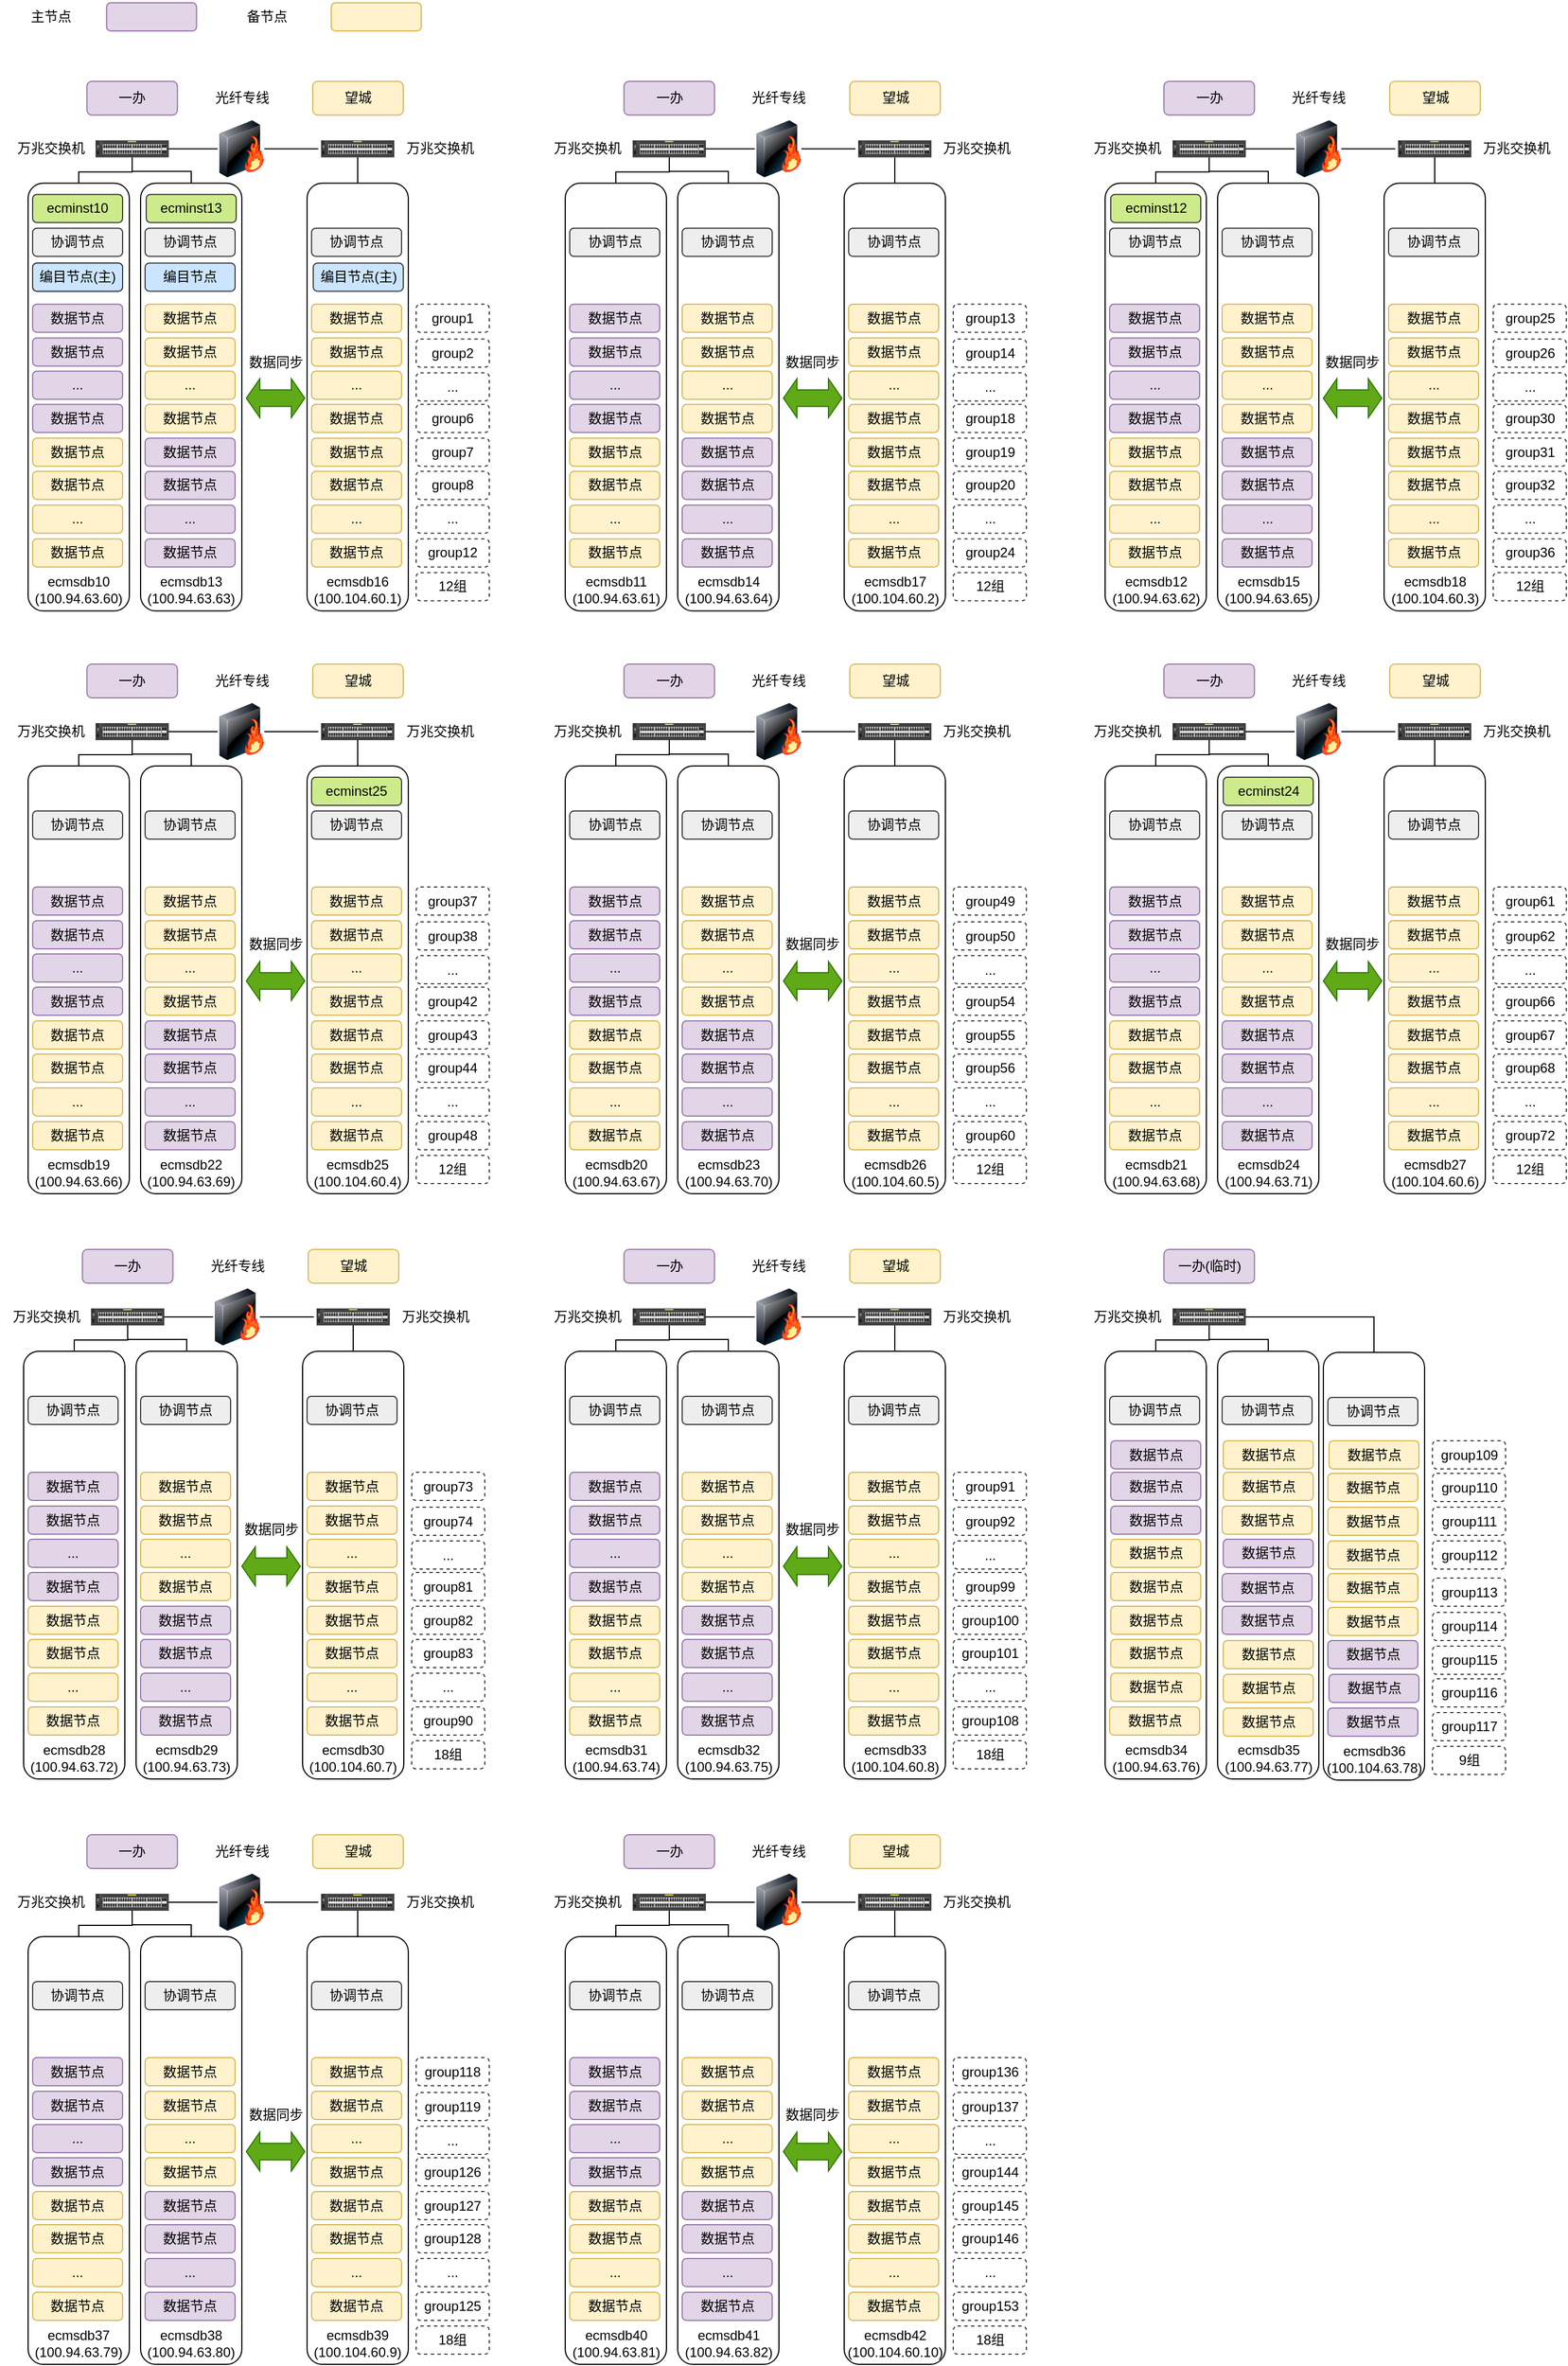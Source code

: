 <mxfile version="21.0.10" type="github">
  <diagram name="第 1 页" id="qiqnXX1mCkos22XluepD">
    <mxGraphModel dx="1434" dy="874" grid="1" gridSize="10" guides="1" tooltips="1" connect="1" arrows="1" fold="1" page="1" pageScale="1" pageWidth="827" pageHeight="1169" math="0" shadow="0">
      <root>
        <mxCell id="0" />
        <mxCell id="1" parent="0" />
        <mxCell id="5hArMa60Oc4U2zGAOY_r-1" value="" style="rounded=1;whiteSpace=wrap;html=1;container=0;" vertex="1" parent="1">
          <mxGeometry x="540.5" y="172.75" width="90" height="380" as="geometry" />
        </mxCell>
        <mxCell id="5hArMa60Oc4U2zGAOY_r-2" value="数据节点" style="rounded=1;whiteSpace=wrap;html=1;fillColor=#e1d5e7;strokeColor=#9673a6;container=0;" vertex="1" parent="1">
          <mxGeometry x="544.5" y="280.25" width="80" height="25" as="geometry" />
        </mxCell>
        <mxCell id="5hArMa60Oc4U2zGAOY_r-3" value="数据节点" style="rounded=1;whiteSpace=wrap;html=1;fillColor=#e1d5e7;strokeColor=#9673a6;container=0;" vertex="1" parent="1">
          <mxGeometry x="544.5" y="310.25" width="80" height="25" as="geometry" />
        </mxCell>
        <mxCell id="5hArMa60Oc4U2zGAOY_r-4" value="..." style="rounded=1;whiteSpace=wrap;html=1;fillColor=#e1d5e7;strokeColor=#9673a6;container=0;" vertex="1" parent="1">
          <mxGeometry x="544.5" y="339.75" width="80" height="25" as="geometry" />
        </mxCell>
        <mxCell id="5hArMa60Oc4U2zGAOY_r-5" value="数据节点" style="rounded=1;whiteSpace=wrap;html=1;fillColor=#e1d5e7;strokeColor=#9673a6;container=0;" vertex="1" parent="1">
          <mxGeometry x="544.5" y="369.25" width="80" height="25" as="geometry" />
        </mxCell>
        <mxCell id="5hArMa60Oc4U2zGAOY_r-6" value="数据节点" style="rounded=1;whiteSpace=wrap;html=1;fillColor=#fff2cc;strokeColor=#d6b656;container=0;" vertex="1" parent="1">
          <mxGeometry x="544.5" y="399.25" width="80" height="25" as="geometry" />
        </mxCell>
        <mxCell id="5hArMa60Oc4U2zGAOY_r-7" value="数据节点" style="rounded=1;whiteSpace=wrap;html=1;fillColor=#fff2cc;strokeColor=#d6b656;container=0;" vertex="1" parent="1">
          <mxGeometry x="544.5" y="428.75" width="80" height="25" as="geometry" />
        </mxCell>
        <mxCell id="5hArMa60Oc4U2zGAOY_r-8" value="协调节点" style="rounded=1;whiteSpace=wrap;html=1;fillColor=#eeeeee;strokeColor=#36393d;container=0;" vertex="1" parent="1">
          <mxGeometry x="544.5" y="212.75" width="80" height="25" as="geometry" />
        </mxCell>
        <mxCell id="5hArMa60Oc4U2zGAOY_r-9" value="ecmsdb11&lt;br&gt;(100.94.63.61)" style="text;html=1;align=center;verticalAlign=middle;whiteSpace=wrap;rounded=1;container=0;" vertex="1" parent="1">
          <mxGeometry x="540.5" y="518.75" width="90" height="30" as="geometry" />
        </mxCell>
        <mxCell id="5hArMa60Oc4U2zGAOY_r-10" style="edgeStyle=orthogonalEdgeStyle;rounded=0;orthogonalLoop=1;jettySize=auto;html=1;entryX=0.5;entryY=0;entryDx=0;entryDy=0;startArrow=none;startFill=0;endArrow=none;endFill=0;" edge="1" parent="1" source="5hArMa60Oc4U2zGAOY_r-12" target="5hArMa60Oc4U2zGAOY_r-1">
          <mxGeometry relative="1" as="geometry">
            <Array as="points">
              <mxPoint x="633.5" y="162.75" />
              <mxPoint x="585.5" y="162.75" />
            </Array>
          </mxGeometry>
        </mxCell>
        <mxCell id="5hArMa60Oc4U2zGAOY_r-11" style="edgeStyle=orthogonalEdgeStyle;rounded=0;orthogonalLoop=1;jettySize=auto;html=1;entryX=0.5;entryY=0;entryDx=0;entryDy=0;endArrow=none;endFill=0;" edge="1" parent="1" source="5hArMa60Oc4U2zGAOY_r-12" target="5hArMa60Oc4U2zGAOY_r-16">
          <mxGeometry relative="1" as="geometry">
            <Array as="points">
              <mxPoint x="633" y="162.25" />
              <mxPoint x="686" y="162.25" />
            </Array>
          </mxGeometry>
        </mxCell>
        <mxCell id="5hArMa60Oc4U2zGAOY_r-12" value="" style="html=1;verticalLabelPosition=bottom;verticalAlign=top;outlineConnect=0;shadow=0;dashed=0;shape=mxgraph.rack.hpe_aruba.switches.j9772a_2530_48g_poeplus_switch;container=0;" vertex="1" parent="1">
          <mxGeometry x="600.5" y="134.75" width="65" height="15" as="geometry" />
        </mxCell>
        <mxCell id="5hArMa60Oc4U2zGAOY_r-13" value="万兆交换机" style="text;html=1;align=center;verticalAlign=middle;whiteSpace=wrap;rounded=1;container=0;" vertex="1" parent="1">
          <mxGeometry x="520" y="127.25" width="80.5" height="30" as="geometry" />
        </mxCell>
        <mxCell id="5hArMa60Oc4U2zGAOY_r-14" value="..." style="rounded=1;whiteSpace=wrap;html=1;fillColor=#fff2cc;strokeColor=#d6b656;container=0;" vertex="1" parent="1">
          <mxGeometry x="544.5" y="458.75" width="80" height="25" as="geometry" />
        </mxCell>
        <mxCell id="5hArMa60Oc4U2zGAOY_r-15" value="数据节点" style="rounded=1;whiteSpace=wrap;html=1;fillColor=#fff2cc;strokeColor=#d6b656;container=0;" vertex="1" parent="1">
          <mxGeometry x="544.5" y="488.75" width="80" height="25" as="geometry" />
        </mxCell>
        <mxCell id="5hArMa60Oc4U2zGAOY_r-16" value="" style="rounded=1;whiteSpace=wrap;html=1;container=0;" vertex="1" parent="1">
          <mxGeometry x="640.5" y="172.75" width="90" height="380" as="geometry" />
        </mxCell>
        <mxCell id="5hArMa60Oc4U2zGAOY_r-17" value="数据节点" style="rounded=1;whiteSpace=wrap;html=1;fillColor=#fff2cc;strokeColor=#d6b656;container=0;" vertex="1" parent="1">
          <mxGeometry x="644.5" y="280.25" width="80" height="25" as="geometry" />
        </mxCell>
        <mxCell id="5hArMa60Oc4U2zGAOY_r-18" value="数据节点" style="rounded=1;whiteSpace=wrap;html=1;fillColor=#fff2cc;strokeColor=#d6b656;container=0;" vertex="1" parent="1">
          <mxGeometry x="644.5" y="310.25" width="80" height="25" as="geometry" />
        </mxCell>
        <mxCell id="5hArMa60Oc4U2zGAOY_r-19" value="..." style="rounded=1;whiteSpace=wrap;html=1;fillColor=#fff2cc;strokeColor=#d6b656;container=0;" vertex="1" parent="1">
          <mxGeometry x="644.5" y="339.75" width="80" height="25" as="geometry" />
        </mxCell>
        <mxCell id="5hArMa60Oc4U2zGAOY_r-20" value="数据节点" style="rounded=1;whiteSpace=wrap;html=1;fillColor=#fff2cc;strokeColor=#d6b656;container=0;" vertex="1" parent="1">
          <mxGeometry x="644.5" y="369.25" width="80" height="25" as="geometry" />
        </mxCell>
        <mxCell id="5hArMa60Oc4U2zGAOY_r-21" value="数据节点" style="rounded=1;whiteSpace=wrap;html=1;fillColor=#e1d5e7;strokeColor=#9673a6;container=0;" vertex="1" parent="1">
          <mxGeometry x="644.5" y="399.25" width="80" height="25" as="geometry" />
        </mxCell>
        <mxCell id="5hArMa60Oc4U2zGAOY_r-22" value="数据节点" style="rounded=1;whiteSpace=wrap;html=1;fillColor=#e1d5e7;strokeColor=#9673a6;container=0;" vertex="1" parent="1">
          <mxGeometry x="644.5" y="428.75" width="80" height="25" as="geometry" />
        </mxCell>
        <mxCell id="5hArMa60Oc4U2zGAOY_r-24" value="协调节点" style="rounded=1;whiteSpace=wrap;html=1;fillColor=#eeeeee;strokeColor=#36393d;container=0;" vertex="1" parent="1">
          <mxGeometry x="644.5" y="212.75" width="80" height="25" as="geometry" />
        </mxCell>
        <mxCell id="5hArMa60Oc4U2zGAOY_r-25" value="ecmsdb14&lt;br&gt;(100.94.63.64)" style="text;html=1;align=center;verticalAlign=middle;whiteSpace=wrap;rounded=1;container=0;" vertex="1" parent="1">
          <mxGeometry x="640.5" y="518.75" width="90" height="30" as="geometry" />
        </mxCell>
        <mxCell id="5hArMa60Oc4U2zGAOY_r-26" value="..." style="rounded=1;whiteSpace=wrap;html=1;fillColor=#e1d5e7;strokeColor=#9673a6;container=0;" vertex="1" parent="1">
          <mxGeometry x="644.5" y="458.75" width="80" height="25" as="geometry" />
        </mxCell>
        <mxCell id="5hArMa60Oc4U2zGAOY_r-27" value="数据节点" style="rounded=1;whiteSpace=wrap;html=1;fillColor=#e1d5e7;strokeColor=#9673a6;container=0;" vertex="1" parent="1">
          <mxGeometry x="644.5" y="488.75" width="80" height="25" as="geometry" />
        </mxCell>
        <mxCell id="5hArMa60Oc4U2zGAOY_r-28" value="" style="rounded=1;whiteSpace=wrap;html=1;container=0;" vertex="1" parent="1">
          <mxGeometry x="788.5" y="172.75" width="90" height="380" as="geometry" />
        </mxCell>
        <mxCell id="5hArMa60Oc4U2zGAOY_r-29" value="数据节点" style="rounded=1;whiteSpace=wrap;html=1;fillColor=#fff2cc;strokeColor=#d6b656;container=0;" vertex="1" parent="1">
          <mxGeometry x="792.5" y="280.25" width="80" height="25" as="geometry" />
        </mxCell>
        <mxCell id="5hArMa60Oc4U2zGAOY_r-30" value="数据节点" style="rounded=1;whiteSpace=wrap;html=1;fillColor=#fff2cc;strokeColor=#d6b656;container=0;" vertex="1" parent="1">
          <mxGeometry x="792.5" y="310.25" width="80" height="25" as="geometry" />
        </mxCell>
        <mxCell id="5hArMa60Oc4U2zGAOY_r-31" value="..." style="rounded=1;whiteSpace=wrap;html=1;fillColor=#fff2cc;strokeColor=#d6b656;container=0;" vertex="1" parent="1">
          <mxGeometry x="792.5" y="339.75" width="80" height="25" as="geometry" />
        </mxCell>
        <mxCell id="5hArMa60Oc4U2zGAOY_r-32" value="数据节点" style="rounded=1;whiteSpace=wrap;html=1;fillColor=#fff2cc;strokeColor=#d6b656;container=0;" vertex="1" parent="1">
          <mxGeometry x="792.5" y="369.25" width="80" height="25" as="geometry" />
        </mxCell>
        <mxCell id="5hArMa60Oc4U2zGAOY_r-33" value="数据节点" style="rounded=1;whiteSpace=wrap;html=1;fillColor=#fff2cc;strokeColor=#d6b656;strokeWidth=1;container=0;" vertex="1" parent="1">
          <mxGeometry x="792.5" y="399.25" width="80" height="25" as="geometry" />
        </mxCell>
        <mxCell id="5hArMa60Oc4U2zGAOY_r-34" value="数据节点" style="rounded=1;whiteSpace=wrap;html=1;fillColor=#fff2cc;strokeColor=#d6b656;container=0;" vertex="1" parent="1">
          <mxGeometry x="792.5" y="428.75" width="80" height="25" as="geometry" />
        </mxCell>
        <mxCell id="5hArMa60Oc4U2zGAOY_r-35" value="协调节点" style="rounded=1;whiteSpace=wrap;html=1;fillColor=#eeeeee;strokeColor=#36393d;container=0;" vertex="1" parent="1">
          <mxGeometry x="792.5" y="212.75" width="80" height="25" as="geometry" />
        </mxCell>
        <mxCell id="5hArMa60Oc4U2zGAOY_r-36" value="ecmsdb17&lt;br&gt;(100.104.60.2)" style="text;html=1;align=center;verticalAlign=middle;whiteSpace=wrap;rounded=1;container=0;" vertex="1" parent="1">
          <mxGeometry x="788.5" y="518.75" width="90" height="30" as="geometry" />
        </mxCell>
        <mxCell id="5hArMa60Oc4U2zGAOY_r-37" value="..." style="rounded=1;whiteSpace=wrap;html=1;fillColor=#fff2cc;strokeColor=#d6b656;container=0;" vertex="1" parent="1">
          <mxGeometry x="792.5" y="458.75" width="80" height="25" as="geometry" />
        </mxCell>
        <mxCell id="5hArMa60Oc4U2zGAOY_r-38" value="数据节点" style="rounded=1;whiteSpace=wrap;html=1;fillColor=#fff2cc;strokeColor=#d6b656;container=0;" vertex="1" parent="1">
          <mxGeometry x="792.5" y="488.75" width="80" height="25" as="geometry" />
        </mxCell>
        <mxCell id="5hArMa60Oc4U2zGAOY_r-39" style="edgeStyle=orthogonalEdgeStyle;rounded=0;orthogonalLoop=1;jettySize=auto;html=1;startArrow=none;startFill=0;endArrow=none;endFill=0;" edge="1" parent="1" source="5hArMa60Oc4U2zGAOY_r-40" target="5hArMa60Oc4U2zGAOY_r-28">
          <mxGeometry relative="1" as="geometry" />
        </mxCell>
        <mxCell id="5hArMa60Oc4U2zGAOY_r-40" value="" style="html=1;verticalLabelPosition=bottom;verticalAlign=top;outlineConnect=0;shadow=0;dashed=0;shape=mxgraph.rack.hpe_aruba.switches.j9772a_2530_48g_poeplus_switch;container=0;" vertex="1" parent="1">
          <mxGeometry x="801" y="134.75" width="65" height="15" as="geometry" />
        </mxCell>
        <mxCell id="5hArMa60Oc4U2zGAOY_r-41" style="edgeStyle=orthogonalEdgeStyle;rounded=0;orthogonalLoop=1;jettySize=auto;html=1;entryX=-0.038;entryY=0.5;entryDx=0;entryDy=0;entryPerimeter=0;startArrow=none;startFill=0;endArrow=none;endFill=0;" edge="1" parent="1" source="5hArMa60Oc4U2zGAOY_r-43" target="5hArMa60Oc4U2zGAOY_r-40">
          <mxGeometry relative="1" as="geometry" />
        </mxCell>
        <mxCell id="5hArMa60Oc4U2zGAOY_r-42" value="" style="edgeStyle=orthogonalEdgeStyle;rounded=0;orthogonalLoop=1;jettySize=auto;html=1;entryX=-0.038;entryY=0.5;entryDx=0;entryDy=0;entryPerimeter=0;startArrow=none;startFill=0;endArrow=none;endFill=0;" edge="1" parent="1" source="5hArMa60Oc4U2zGAOY_r-12" target="5hArMa60Oc4U2zGAOY_r-43">
          <mxGeometry relative="1" as="geometry">
            <mxPoint x="662.5" y="142.75" as="sourcePoint" />
            <mxPoint x="780.5" y="142.75" as="targetPoint" />
          </mxGeometry>
        </mxCell>
        <mxCell id="5hArMa60Oc4U2zGAOY_r-43" value="" style="image;html=1;image=img/lib/clip_art/networking/Firewall-page1_128x128.png;container=0;" vertex="1" parent="1">
          <mxGeometry x="710.5" y="112.25" width="40" height="60" as="geometry" />
        </mxCell>
        <mxCell id="5hArMa60Oc4U2zGAOY_r-44" value="万兆交换机" style="text;html=1;align=center;verticalAlign=middle;whiteSpace=wrap;rounded=1;container=0;" vertex="1" parent="1">
          <mxGeometry x="866" y="127.25" width="80.5" height="30" as="geometry" />
        </mxCell>
        <mxCell id="5hArMa60Oc4U2zGAOY_r-45" value="光纤专线" style="text;html=1;align=center;verticalAlign=middle;whiteSpace=wrap;rounded=1;container=0;" vertex="1" parent="1">
          <mxGeometry x="690.25" y="82.25" width="80.5" height="30" as="geometry" />
        </mxCell>
        <mxCell id="5hArMa60Oc4U2zGAOY_r-46" value="" style="html=1;shadow=0;dashed=0;align=center;verticalAlign=middle;shape=mxgraph.arrows2.twoWayArrow;dy=0.57;dx=12;fillColor=#60a917;strokeColor=#2D7600;fontColor=#ffffff;container=0;" vertex="1" parent="1">
          <mxGeometry x="734.5" y="346.5" width="52" height="34.5" as="geometry" />
        </mxCell>
        <mxCell id="5hArMa60Oc4U2zGAOY_r-47" value="数据同步" style="text;html=1;align=center;verticalAlign=middle;whiteSpace=wrap;rounded=1;container=0;" vertex="1" parent="1">
          <mxGeometry x="720.25" y="316.5" width="80.5" height="30" as="geometry" />
        </mxCell>
        <mxCell id="5hArMa60Oc4U2zGAOY_r-48" value="一办" style="text;html=1;align=center;verticalAlign=middle;whiteSpace=wrap;rounded=1;fillColor=#e1d5e7;strokeColor=#9673a6;container=0;" vertex="1" parent="1">
          <mxGeometry x="592.75" y="82.25" width="80.5" height="30" as="geometry" />
        </mxCell>
        <mxCell id="5hArMa60Oc4U2zGAOY_r-49" value="望城" style="text;html=1;align=center;verticalAlign=middle;whiteSpace=wrap;rounded=1;fillColor=#fff2cc;strokeColor=#d6b656;container=0;" vertex="1" parent="1">
          <mxGeometry x="793.5" y="82.25" width="80.5" height="30" as="geometry" />
        </mxCell>
        <mxCell id="5hArMa60Oc4U2zGAOY_r-50" value="group13" style="rounded=1;whiteSpace=wrap;html=1;fillColor=none;strokeColor=#36393d;dashed=1;container=0;" vertex="1" parent="1">
          <mxGeometry x="885.5" y="280.25" width="65" height="25" as="geometry" />
        </mxCell>
        <mxCell id="5hArMa60Oc4U2zGAOY_r-51" value="group14" style="rounded=1;whiteSpace=wrap;html=1;fillColor=none;strokeColor=#36393d;dashed=1;container=0;" vertex="1" parent="1">
          <mxGeometry x="885.5" y="311.25" width="65" height="25" as="geometry" />
        </mxCell>
        <mxCell id="5hArMa60Oc4U2zGAOY_r-52" value="..." style="rounded=1;whiteSpace=wrap;html=1;fillColor=none;strokeColor=#36393d;dashed=1;container=0;" vertex="1" parent="1">
          <mxGeometry x="885.5" y="341.25" width="65" height="25" as="geometry" />
        </mxCell>
        <mxCell id="5hArMa60Oc4U2zGAOY_r-53" value="group18" style="rounded=1;whiteSpace=wrap;html=1;fillColor=none;strokeColor=#36393d;dashed=1;container=0;" vertex="1" parent="1">
          <mxGeometry x="885.5" y="369.25" width="65" height="25" as="geometry" />
        </mxCell>
        <mxCell id="5hArMa60Oc4U2zGAOY_r-54" value="group19" style="rounded=1;whiteSpace=wrap;html=1;fillColor=none;strokeColor=#36393d;dashed=1;container=0;" vertex="1" parent="1">
          <mxGeometry x="885.5" y="399.25" width="65" height="25" as="geometry" />
        </mxCell>
        <mxCell id="5hArMa60Oc4U2zGAOY_r-55" value="group20" style="rounded=1;whiteSpace=wrap;html=1;fillColor=none;strokeColor=#36393d;dashed=1;container=0;" vertex="1" parent="1">
          <mxGeometry x="885.5" y="428.75" width="65" height="25" as="geometry" />
        </mxCell>
        <mxCell id="5hArMa60Oc4U2zGAOY_r-56" value="..." style="rounded=1;whiteSpace=wrap;html=1;fillColor=none;strokeColor=#36393d;dashed=1;container=0;" vertex="1" parent="1">
          <mxGeometry x="885.5" y="458.75" width="65" height="25" as="geometry" />
        </mxCell>
        <mxCell id="5hArMa60Oc4U2zGAOY_r-57" value="group24" style="rounded=1;whiteSpace=wrap;html=1;fillColor=none;strokeColor=#36393d;dashed=1;container=0;" vertex="1" parent="1">
          <mxGeometry x="885.5" y="488.75" width="65" height="25" as="geometry" />
        </mxCell>
        <mxCell id="5hArMa60Oc4U2zGAOY_r-64" value="" style="rounded=1;whiteSpace=wrap;html=1;fillColor=#e1d5e7;strokeColor=#9673a6;container=0;" vertex="1" parent="1">
          <mxGeometry x="132.75" y="12.5" width="80" height="25" as="geometry" />
        </mxCell>
        <mxCell id="5hArMa60Oc4U2zGAOY_r-65" value="" style="rounded=1;whiteSpace=wrap;html=1;fillColor=#fff2cc;strokeColor=#d6b656;container=0;" vertex="1" parent="1">
          <mxGeometry x="332.5" y="12.5" width="80" height="25" as="geometry" />
        </mxCell>
        <mxCell id="5hArMa60Oc4U2zGAOY_r-66" value="主节点" style="text;html=1;align=center;verticalAlign=middle;whiteSpace=wrap;rounded=1;container=0;" vertex="1" parent="1">
          <mxGeometry x="42.5" y="10" width="80.5" height="30" as="geometry" />
        </mxCell>
        <mxCell id="5hArMa60Oc4U2zGAOY_r-67" value="备节点" style="text;html=1;align=center;verticalAlign=middle;whiteSpace=wrap;rounded=1;container=0;" vertex="1" parent="1">
          <mxGeometry x="234.5" y="10" width="80.5" height="30" as="geometry" />
        </mxCell>
        <mxCell id="5hArMa60Oc4U2zGAOY_r-68" value="" style="rounded=1;whiteSpace=wrap;html=1;container=0;" vertex="1" parent="1">
          <mxGeometry x="63" y="172.75" width="90" height="380" as="geometry" />
        </mxCell>
        <mxCell id="5hArMa60Oc4U2zGAOY_r-69" value="数据节点" style="rounded=1;whiteSpace=wrap;html=1;fillColor=#e1d5e7;strokeColor=#9673a6;container=0;" vertex="1" parent="1">
          <mxGeometry x="67" y="280.25" width="80" height="25" as="geometry" />
        </mxCell>
        <mxCell id="5hArMa60Oc4U2zGAOY_r-70" value="数据节点" style="rounded=1;whiteSpace=wrap;html=1;fillColor=#e1d5e7;strokeColor=#9673a6;container=0;" vertex="1" parent="1">
          <mxGeometry x="67" y="310.25" width="80" height="25" as="geometry" />
        </mxCell>
        <mxCell id="5hArMa60Oc4U2zGAOY_r-71" value="..." style="rounded=1;whiteSpace=wrap;html=1;fillColor=#e1d5e7;strokeColor=#9673a6;container=0;" vertex="1" parent="1">
          <mxGeometry x="67" y="339.75" width="80" height="25" as="geometry" />
        </mxCell>
        <mxCell id="5hArMa60Oc4U2zGAOY_r-72" value="数据节点" style="rounded=1;whiteSpace=wrap;html=1;fillColor=#e1d5e7;strokeColor=#9673a6;container=0;" vertex="1" parent="1">
          <mxGeometry x="67" y="369.25" width="80" height="25" as="geometry" />
        </mxCell>
        <mxCell id="5hArMa60Oc4U2zGAOY_r-73" value="数据节点" style="rounded=1;whiteSpace=wrap;html=1;fillColor=#fff2cc;strokeColor=#d6b656;container=0;" vertex="1" parent="1">
          <mxGeometry x="67" y="399.25" width="80" height="25" as="geometry" />
        </mxCell>
        <mxCell id="5hArMa60Oc4U2zGAOY_r-74" value="数据节点" style="rounded=1;whiteSpace=wrap;html=1;fillColor=#fff2cc;strokeColor=#d6b656;container=0;" vertex="1" parent="1">
          <mxGeometry x="67" y="428.75" width="80" height="25" as="geometry" />
        </mxCell>
        <mxCell id="5hArMa60Oc4U2zGAOY_r-75" value="协调节点" style="rounded=1;whiteSpace=wrap;html=1;fillColor=#eeeeee;strokeColor=#36393d;container=0;" vertex="1" parent="1">
          <mxGeometry x="67" y="212.75" width="80" height="25" as="geometry" />
        </mxCell>
        <mxCell id="5hArMa60Oc4U2zGAOY_r-76" value="ecmsdb10&lt;br&gt;(100.94.63.60)" style="text;html=1;align=center;verticalAlign=middle;whiteSpace=wrap;rounded=1;container=0;" vertex="1" parent="1">
          <mxGeometry x="63" y="518.75" width="90" height="30" as="geometry" />
        </mxCell>
        <mxCell id="5hArMa60Oc4U2zGAOY_r-77" style="edgeStyle=orthogonalEdgeStyle;rounded=0;orthogonalLoop=1;jettySize=auto;html=1;entryX=0.5;entryY=0;entryDx=0;entryDy=0;startArrow=none;startFill=0;endArrow=none;endFill=0;" edge="1" parent="1" source="5hArMa60Oc4U2zGAOY_r-79" target="5hArMa60Oc4U2zGAOY_r-68">
          <mxGeometry relative="1" as="geometry">
            <Array as="points">
              <mxPoint x="156" y="162.75" />
              <mxPoint x="108" y="162.75" />
            </Array>
          </mxGeometry>
        </mxCell>
        <mxCell id="5hArMa60Oc4U2zGAOY_r-78" style="edgeStyle=orthogonalEdgeStyle;rounded=0;orthogonalLoop=1;jettySize=auto;html=1;entryX=0.5;entryY=0;entryDx=0;entryDy=0;endArrow=none;endFill=0;" edge="1" parent="1" source="5hArMa60Oc4U2zGAOY_r-79" target="5hArMa60Oc4U2zGAOY_r-83">
          <mxGeometry relative="1" as="geometry">
            <Array as="points">
              <mxPoint x="155.5" y="162.25" />
              <mxPoint x="208.5" y="162.25" />
            </Array>
          </mxGeometry>
        </mxCell>
        <mxCell id="5hArMa60Oc4U2zGAOY_r-79" value="" style="html=1;verticalLabelPosition=bottom;verticalAlign=top;outlineConnect=0;shadow=0;dashed=0;shape=mxgraph.rack.hpe_aruba.switches.j9772a_2530_48g_poeplus_switch;container=0;" vertex="1" parent="1">
          <mxGeometry x="123" y="134.75" width="65" height="15" as="geometry" />
        </mxCell>
        <mxCell id="5hArMa60Oc4U2zGAOY_r-80" value="万兆交换机" style="text;html=1;align=center;verticalAlign=middle;whiteSpace=wrap;rounded=1;container=0;" vertex="1" parent="1">
          <mxGeometry x="42.5" y="127.25" width="80.5" height="30" as="geometry" />
        </mxCell>
        <mxCell id="5hArMa60Oc4U2zGAOY_r-81" value="..." style="rounded=1;whiteSpace=wrap;html=1;fillColor=#fff2cc;strokeColor=#d6b656;container=0;" vertex="1" parent="1">
          <mxGeometry x="67" y="458.75" width="80" height="25" as="geometry" />
        </mxCell>
        <mxCell id="5hArMa60Oc4U2zGAOY_r-82" value="数据节点" style="rounded=1;whiteSpace=wrap;html=1;fillColor=#fff2cc;strokeColor=#d6b656;container=0;" vertex="1" parent="1">
          <mxGeometry x="67" y="488.75" width="80" height="25" as="geometry" />
        </mxCell>
        <mxCell id="5hArMa60Oc4U2zGAOY_r-83" value="" style="rounded=1;whiteSpace=wrap;html=1;container=0;" vertex="1" parent="1">
          <mxGeometry x="163" y="172.75" width="90" height="380" as="geometry" />
        </mxCell>
        <mxCell id="5hArMa60Oc4U2zGAOY_r-84" value="数据节点" style="rounded=1;whiteSpace=wrap;html=1;fillColor=#fff2cc;strokeColor=#d6b656;container=0;" vertex="1" parent="1">
          <mxGeometry x="167" y="280.25" width="80" height="25" as="geometry" />
        </mxCell>
        <mxCell id="5hArMa60Oc4U2zGAOY_r-85" value="数据节点" style="rounded=1;whiteSpace=wrap;html=1;fillColor=#fff2cc;strokeColor=#d6b656;container=0;" vertex="1" parent="1">
          <mxGeometry x="167" y="310.25" width="80" height="25" as="geometry" />
        </mxCell>
        <mxCell id="5hArMa60Oc4U2zGAOY_r-86" value="..." style="rounded=1;whiteSpace=wrap;html=1;fillColor=#fff2cc;strokeColor=#d6b656;container=0;" vertex="1" parent="1">
          <mxGeometry x="167" y="339.75" width="80" height="25" as="geometry" />
        </mxCell>
        <mxCell id="5hArMa60Oc4U2zGAOY_r-87" value="数据节点" style="rounded=1;whiteSpace=wrap;html=1;fillColor=#fff2cc;strokeColor=#d6b656;container=0;" vertex="1" parent="1">
          <mxGeometry x="167" y="369.25" width="80" height="25" as="geometry" />
        </mxCell>
        <mxCell id="5hArMa60Oc4U2zGAOY_r-88" value="数据节点" style="rounded=1;whiteSpace=wrap;html=1;fillColor=#e1d5e7;strokeColor=#9673a6;container=0;" vertex="1" parent="1">
          <mxGeometry x="167" y="399.25" width="80" height="25" as="geometry" />
        </mxCell>
        <mxCell id="5hArMa60Oc4U2zGAOY_r-89" value="数据节点" style="rounded=1;whiteSpace=wrap;html=1;fillColor=#e1d5e7;strokeColor=#9673a6;container=0;" vertex="1" parent="1">
          <mxGeometry x="167" y="428.75" width="80" height="25" as="geometry" />
        </mxCell>
        <mxCell id="5hArMa60Oc4U2zGAOY_r-90" value="编目节点" style="rounded=1;whiteSpace=wrap;html=1;fillColor=#cce5ff;strokeColor=#36393d;container=0;" vertex="1" parent="1">
          <mxGeometry x="167" y="243.75" width="80" height="25" as="geometry" />
        </mxCell>
        <mxCell id="5hArMa60Oc4U2zGAOY_r-91" value="协调节点" style="rounded=1;whiteSpace=wrap;html=1;fillColor=#eeeeee;strokeColor=#36393d;container=0;" vertex="1" parent="1">
          <mxGeometry x="167" y="212.75" width="80" height="25" as="geometry" />
        </mxCell>
        <mxCell id="5hArMa60Oc4U2zGAOY_r-92" value="ecmsdb13&lt;br&gt;(100.94.63.63)" style="text;html=1;align=center;verticalAlign=middle;whiteSpace=wrap;rounded=1;container=0;" vertex="1" parent="1">
          <mxGeometry x="163" y="518.75" width="90" height="30" as="geometry" />
        </mxCell>
        <mxCell id="5hArMa60Oc4U2zGAOY_r-93" value="..." style="rounded=1;whiteSpace=wrap;html=1;fillColor=#e1d5e7;strokeColor=#9673a6;container=0;" vertex="1" parent="1">
          <mxGeometry x="167" y="458.75" width="80" height="25" as="geometry" />
        </mxCell>
        <mxCell id="5hArMa60Oc4U2zGAOY_r-94" value="数据节点" style="rounded=1;whiteSpace=wrap;html=1;fillColor=#e1d5e7;strokeColor=#9673a6;container=0;" vertex="1" parent="1">
          <mxGeometry x="167" y="488.75" width="80" height="25" as="geometry" />
        </mxCell>
        <mxCell id="5hArMa60Oc4U2zGAOY_r-95" value="" style="rounded=1;whiteSpace=wrap;html=1;container=0;" vertex="1" parent="1">
          <mxGeometry x="311" y="172.75" width="90" height="380" as="geometry" />
        </mxCell>
        <mxCell id="5hArMa60Oc4U2zGAOY_r-96" value="数据节点" style="rounded=1;whiteSpace=wrap;html=1;fillColor=#fff2cc;strokeColor=#d6b656;container=0;" vertex="1" parent="1">
          <mxGeometry x="315" y="280.25" width="80" height="25" as="geometry" />
        </mxCell>
        <mxCell id="5hArMa60Oc4U2zGAOY_r-97" value="数据节点" style="rounded=1;whiteSpace=wrap;html=1;fillColor=#fff2cc;strokeColor=#d6b656;container=0;" vertex="1" parent="1">
          <mxGeometry x="315" y="310.25" width="80" height="25" as="geometry" />
        </mxCell>
        <mxCell id="5hArMa60Oc4U2zGAOY_r-98" value="..." style="rounded=1;whiteSpace=wrap;html=1;fillColor=#fff2cc;strokeColor=#d6b656;container=0;" vertex="1" parent="1">
          <mxGeometry x="315" y="339.75" width="80" height="25" as="geometry" />
        </mxCell>
        <mxCell id="5hArMa60Oc4U2zGAOY_r-99" value="数据节点" style="rounded=1;whiteSpace=wrap;html=1;fillColor=#fff2cc;strokeColor=#d6b656;container=0;" vertex="1" parent="1">
          <mxGeometry x="315" y="369.25" width="80" height="25" as="geometry" />
        </mxCell>
        <mxCell id="5hArMa60Oc4U2zGAOY_r-100" value="数据节点" style="rounded=1;whiteSpace=wrap;html=1;fillColor=#fff2cc;strokeColor=#d6b656;strokeWidth=1;container=0;" vertex="1" parent="1">
          <mxGeometry x="315" y="399.25" width="80" height="25" as="geometry" />
        </mxCell>
        <mxCell id="5hArMa60Oc4U2zGAOY_r-101" value="数据节点" style="rounded=1;whiteSpace=wrap;html=1;fillColor=#fff2cc;strokeColor=#d6b656;container=0;" vertex="1" parent="1">
          <mxGeometry x="315" y="428.75" width="80" height="25" as="geometry" />
        </mxCell>
        <mxCell id="5hArMa60Oc4U2zGAOY_r-102" value="协调节点" style="rounded=1;whiteSpace=wrap;html=1;fillColor=#eeeeee;strokeColor=#36393d;container=0;" vertex="1" parent="1">
          <mxGeometry x="315" y="212.75" width="80" height="25" as="geometry" />
        </mxCell>
        <mxCell id="5hArMa60Oc4U2zGAOY_r-103" value="ecmsdb16&lt;br&gt;(100.104.60.1)" style="text;html=1;align=center;verticalAlign=middle;whiteSpace=wrap;rounded=1;container=0;" vertex="1" parent="1">
          <mxGeometry x="311" y="518.75" width="90" height="30" as="geometry" />
        </mxCell>
        <mxCell id="5hArMa60Oc4U2zGAOY_r-104" value="..." style="rounded=1;whiteSpace=wrap;html=1;fillColor=#fff2cc;strokeColor=#d6b656;container=0;" vertex="1" parent="1">
          <mxGeometry x="315" y="458.75" width="80" height="25" as="geometry" />
        </mxCell>
        <mxCell id="5hArMa60Oc4U2zGAOY_r-105" value="数据节点" style="rounded=1;whiteSpace=wrap;html=1;fillColor=#fff2cc;strokeColor=#d6b656;container=0;" vertex="1" parent="1">
          <mxGeometry x="315" y="488.75" width="80" height="25" as="geometry" />
        </mxCell>
        <mxCell id="5hArMa60Oc4U2zGAOY_r-106" style="edgeStyle=orthogonalEdgeStyle;rounded=0;orthogonalLoop=1;jettySize=auto;html=1;startArrow=none;startFill=0;endArrow=none;endFill=0;" edge="1" parent="1" source="5hArMa60Oc4U2zGAOY_r-107" target="5hArMa60Oc4U2zGAOY_r-95">
          <mxGeometry relative="1" as="geometry" />
        </mxCell>
        <mxCell id="5hArMa60Oc4U2zGAOY_r-107" value="" style="html=1;verticalLabelPosition=bottom;verticalAlign=top;outlineConnect=0;shadow=0;dashed=0;shape=mxgraph.rack.hpe_aruba.switches.j9772a_2530_48g_poeplus_switch;container=0;" vertex="1" parent="1">
          <mxGeometry x="323.5" y="134.75" width="65" height="15" as="geometry" />
        </mxCell>
        <mxCell id="5hArMa60Oc4U2zGAOY_r-108" style="edgeStyle=orthogonalEdgeStyle;rounded=0;orthogonalLoop=1;jettySize=auto;html=1;entryX=-0.038;entryY=0.5;entryDx=0;entryDy=0;entryPerimeter=0;startArrow=none;startFill=0;endArrow=none;endFill=0;" edge="1" parent="1" source="5hArMa60Oc4U2zGAOY_r-110" target="5hArMa60Oc4U2zGAOY_r-107">
          <mxGeometry relative="1" as="geometry" />
        </mxCell>
        <mxCell id="5hArMa60Oc4U2zGAOY_r-109" value="" style="edgeStyle=orthogonalEdgeStyle;rounded=0;orthogonalLoop=1;jettySize=auto;html=1;entryX=-0.038;entryY=0.5;entryDx=0;entryDy=0;entryPerimeter=0;startArrow=none;startFill=0;endArrow=none;endFill=0;" edge="1" parent="1" source="5hArMa60Oc4U2zGAOY_r-79" target="5hArMa60Oc4U2zGAOY_r-110">
          <mxGeometry relative="1" as="geometry">
            <mxPoint x="185" y="142.75" as="sourcePoint" />
            <mxPoint x="303" y="142.75" as="targetPoint" />
          </mxGeometry>
        </mxCell>
        <mxCell id="5hArMa60Oc4U2zGAOY_r-110" value="" style="image;html=1;image=img/lib/clip_art/networking/Firewall-page1_128x128.png;container=0;" vertex="1" parent="1">
          <mxGeometry x="233" y="112.25" width="40" height="60" as="geometry" />
        </mxCell>
        <mxCell id="5hArMa60Oc4U2zGAOY_r-111" value="万兆交换机" style="text;html=1;align=center;verticalAlign=middle;whiteSpace=wrap;rounded=1;container=0;" vertex="1" parent="1">
          <mxGeometry x="388.5" y="127.25" width="80.5" height="30" as="geometry" />
        </mxCell>
        <mxCell id="5hArMa60Oc4U2zGAOY_r-112" value="光纤专线" style="text;html=1;align=center;verticalAlign=middle;whiteSpace=wrap;rounded=1;container=0;" vertex="1" parent="1">
          <mxGeometry x="212.75" y="82.25" width="80.5" height="30" as="geometry" />
        </mxCell>
        <mxCell id="5hArMa60Oc4U2zGAOY_r-113" value="" style="html=1;shadow=0;dashed=0;align=center;verticalAlign=middle;shape=mxgraph.arrows2.twoWayArrow;dy=0.57;dx=12;fillColor=#60a917;strokeColor=#2D7600;fontColor=#ffffff;container=0;" vertex="1" parent="1">
          <mxGeometry x="257" y="346.5" width="52" height="34.5" as="geometry" />
        </mxCell>
        <mxCell id="5hArMa60Oc4U2zGAOY_r-114" value="数据同步" style="text;html=1;align=center;verticalAlign=middle;whiteSpace=wrap;rounded=1;container=0;" vertex="1" parent="1">
          <mxGeometry x="242.75" y="316.5" width="80.5" height="30" as="geometry" />
        </mxCell>
        <mxCell id="5hArMa60Oc4U2zGAOY_r-115" value="一办" style="text;html=1;align=center;verticalAlign=middle;whiteSpace=wrap;rounded=1;fillColor=#e1d5e7;strokeColor=#9673a6;container=0;" vertex="1" parent="1">
          <mxGeometry x="115.25" y="82.25" width="80.5" height="30" as="geometry" />
        </mxCell>
        <mxCell id="5hArMa60Oc4U2zGAOY_r-116" value="望城" style="text;html=1;align=center;verticalAlign=middle;whiteSpace=wrap;rounded=1;fillColor=#fff2cc;strokeColor=#d6b656;container=0;" vertex="1" parent="1">
          <mxGeometry x="316" y="82.25" width="80.5" height="30" as="geometry" />
        </mxCell>
        <mxCell id="5hArMa60Oc4U2zGAOY_r-117" value="group1" style="rounded=1;whiteSpace=wrap;html=1;fillColor=none;strokeColor=#36393d;dashed=1;container=0;" vertex="1" parent="1">
          <mxGeometry x="408" y="280.25" width="65" height="25" as="geometry" />
        </mxCell>
        <mxCell id="5hArMa60Oc4U2zGAOY_r-118" value="group2" style="rounded=1;whiteSpace=wrap;html=1;fillColor=none;strokeColor=#36393d;dashed=1;container=0;" vertex="1" parent="1">
          <mxGeometry x="408" y="311.25" width="65" height="25" as="geometry" />
        </mxCell>
        <mxCell id="5hArMa60Oc4U2zGAOY_r-119" value="..." style="rounded=1;whiteSpace=wrap;html=1;fillColor=none;strokeColor=#36393d;dashed=1;container=0;" vertex="1" parent="1">
          <mxGeometry x="408" y="341.25" width="65" height="25" as="geometry" />
        </mxCell>
        <mxCell id="5hArMa60Oc4U2zGAOY_r-120" value="group6" style="rounded=1;whiteSpace=wrap;html=1;fillColor=none;strokeColor=#36393d;dashed=1;container=0;" vertex="1" parent="1">
          <mxGeometry x="408" y="369.25" width="65" height="25" as="geometry" />
        </mxCell>
        <mxCell id="5hArMa60Oc4U2zGAOY_r-121" value="group7" style="rounded=1;whiteSpace=wrap;html=1;fillColor=none;strokeColor=#36393d;dashed=1;container=0;" vertex="1" parent="1">
          <mxGeometry x="408" y="399.25" width="65" height="25" as="geometry" />
        </mxCell>
        <mxCell id="5hArMa60Oc4U2zGAOY_r-122" value="group8" style="rounded=1;whiteSpace=wrap;html=1;fillColor=none;strokeColor=#36393d;dashed=1;container=0;" vertex="1" parent="1">
          <mxGeometry x="408" y="428.75" width="65" height="25" as="geometry" />
        </mxCell>
        <mxCell id="5hArMa60Oc4U2zGAOY_r-123" value="..." style="rounded=1;whiteSpace=wrap;html=1;fillColor=none;strokeColor=#36393d;dashed=1;container=0;" vertex="1" parent="1">
          <mxGeometry x="408" y="458.75" width="65" height="25" as="geometry" />
        </mxCell>
        <mxCell id="5hArMa60Oc4U2zGAOY_r-124" value="group12" style="rounded=1;whiteSpace=wrap;html=1;fillColor=none;strokeColor=#36393d;dashed=1;container=0;" vertex="1" parent="1">
          <mxGeometry x="408" y="488.75" width="65" height="25" as="geometry" />
        </mxCell>
        <mxCell id="5hArMa60Oc4U2zGAOY_r-125" value="ecminst10" style="rounded=1;whiteSpace=wrap;html=1;fillColor=#cdeb8b;strokeColor=#36393d;container=0;" vertex="1" parent="1">
          <mxGeometry x="67" y="182.75" width="80" height="25" as="geometry" />
        </mxCell>
        <mxCell id="5hArMa60Oc4U2zGAOY_r-126" value="编目节点" style="rounded=1;whiteSpace=wrap;html=1;fillColor=#cce5ff;strokeColor=#36393d;container=0;" vertex="1" parent="1">
          <mxGeometry x="67" y="243.75" width="80" height="25" as="geometry" />
        </mxCell>
        <mxCell id="5hArMa60Oc4U2zGAOY_r-127" value="ecminst13" style="rounded=1;whiteSpace=wrap;html=1;fillColor=#cdeb8b;strokeColor=#36393d;container=0;" vertex="1" parent="1">
          <mxGeometry x="168" y="182.75" width="80" height="25" as="geometry" />
        </mxCell>
        <mxCell id="5hArMa60Oc4U2zGAOY_r-129" value="编目节点(主)" style="rounded=1;whiteSpace=wrap;html=1;fillColor=#cce5ff;strokeColor=#36393d;container=0;" vertex="1" parent="1">
          <mxGeometry x="316.5" y="243.75" width="80" height="25" as="geometry" />
        </mxCell>
        <mxCell id="5hArMa60Oc4U2zGAOY_r-130" value="" style="rounded=1;whiteSpace=wrap;html=1;container=0;" vertex="1" parent="1">
          <mxGeometry x="63" y="690.5" width="90" height="380" as="geometry" />
        </mxCell>
        <mxCell id="5hArMa60Oc4U2zGAOY_r-131" value="数据节点" style="rounded=1;whiteSpace=wrap;html=1;fillColor=#e1d5e7;strokeColor=#9673a6;container=0;" vertex="1" parent="1">
          <mxGeometry x="67" y="798" width="80" height="25" as="geometry" />
        </mxCell>
        <mxCell id="5hArMa60Oc4U2zGAOY_r-132" value="数据节点" style="rounded=1;whiteSpace=wrap;html=1;fillColor=#e1d5e7;strokeColor=#9673a6;container=0;" vertex="1" parent="1">
          <mxGeometry x="67" y="828" width="80" height="25" as="geometry" />
        </mxCell>
        <mxCell id="5hArMa60Oc4U2zGAOY_r-133" value="..." style="rounded=1;whiteSpace=wrap;html=1;fillColor=#e1d5e7;strokeColor=#9673a6;container=0;" vertex="1" parent="1">
          <mxGeometry x="67" y="857.5" width="80" height="25" as="geometry" />
        </mxCell>
        <mxCell id="5hArMa60Oc4U2zGAOY_r-134" value="数据节点" style="rounded=1;whiteSpace=wrap;html=1;fillColor=#e1d5e7;strokeColor=#9673a6;container=0;" vertex="1" parent="1">
          <mxGeometry x="67" y="887" width="80" height="25" as="geometry" />
        </mxCell>
        <mxCell id="5hArMa60Oc4U2zGAOY_r-135" value="数据节点" style="rounded=1;whiteSpace=wrap;html=1;fillColor=#fff2cc;strokeColor=#d6b656;container=0;" vertex="1" parent="1">
          <mxGeometry x="67" y="917" width="80" height="25" as="geometry" />
        </mxCell>
        <mxCell id="5hArMa60Oc4U2zGAOY_r-136" value="数据节点" style="rounded=1;whiteSpace=wrap;html=1;fillColor=#fff2cc;strokeColor=#d6b656;container=0;" vertex="1" parent="1">
          <mxGeometry x="67" y="946.5" width="80" height="25" as="geometry" />
        </mxCell>
        <mxCell id="5hArMa60Oc4U2zGAOY_r-137" value="协调节点" style="rounded=1;whiteSpace=wrap;html=1;fillColor=#eeeeee;strokeColor=#36393d;container=0;" vertex="1" parent="1">
          <mxGeometry x="67" y="730.5" width="80" height="25" as="geometry" />
        </mxCell>
        <mxCell id="5hArMa60Oc4U2zGAOY_r-138" value="ecmsdb19&lt;br&gt;(100.94.63.66)" style="text;html=1;align=center;verticalAlign=middle;whiteSpace=wrap;rounded=1;container=0;" vertex="1" parent="1">
          <mxGeometry x="63" y="1036.5" width="90" height="30" as="geometry" />
        </mxCell>
        <mxCell id="5hArMa60Oc4U2zGAOY_r-139" style="edgeStyle=orthogonalEdgeStyle;rounded=0;orthogonalLoop=1;jettySize=auto;html=1;entryX=0.5;entryY=0;entryDx=0;entryDy=0;startArrow=none;startFill=0;endArrow=none;endFill=0;" edge="1" parent="1" source="5hArMa60Oc4U2zGAOY_r-141" target="5hArMa60Oc4U2zGAOY_r-130">
          <mxGeometry relative="1" as="geometry">
            <Array as="points">
              <mxPoint x="156" y="680.5" />
              <mxPoint x="108" y="680.5" />
            </Array>
          </mxGeometry>
        </mxCell>
        <mxCell id="5hArMa60Oc4U2zGAOY_r-140" style="edgeStyle=orthogonalEdgeStyle;rounded=0;orthogonalLoop=1;jettySize=auto;html=1;entryX=0.5;entryY=0;entryDx=0;entryDy=0;endArrow=none;endFill=0;" edge="1" parent="1" source="5hArMa60Oc4U2zGAOY_r-141" target="5hArMa60Oc4U2zGAOY_r-145">
          <mxGeometry relative="1" as="geometry">
            <Array as="points">
              <mxPoint x="155.5" y="680" />
              <mxPoint x="208.5" y="680" />
            </Array>
          </mxGeometry>
        </mxCell>
        <mxCell id="5hArMa60Oc4U2zGAOY_r-141" value="" style="html=1;verticalLabelPosition=bottom;verticalAlign=top;outlineConnect=0;shadow=0;dashed=0;shape=mxgraph.rack.hpe_aruba.switches.j9772a_2530_48g_poeplus_switch;container=0;" vertex="1" parent="1">
          <mxGeometry x="123" y="652.5" width="65" height="15" as="geometry" />
        </mxCell>
        <mxCell id="5hArMa60Oc4U2zGAOY_r-142" value="万兆交换机" style="text;html=1;align=center;verticalAlign=middle;whiteSpace=wrap;rounded=1;container=0;" vertex="1" parent="1">
          <mxGeometry x="42.5" y="645" width="80.5" height="30" as="geometry" />
        </mxCell>
        <mxCell id="5hArMa60Oc4U2zGAOY_r-143" value="..." style="rounded=1;whiteSpace=wrap;html=1;fillColor=#fff2cc;strokeColor=#d6b656;container=0;" vertex="1" parent="1">
          <mxGeometry x="67" y="976.5" width="80" height="25" as="geometry" />
        </mxCell>
        <mxCell id="5hArMa60Oc4U2zGAOY_r-144" value="数据节点" style="rounded=1;whiteSpace=wrap;html=1;fillColor=#fff2cc;strokeColor=#d6b656;container=0;" vertex="1" parent="1">
          <mxGeometry x="67" y="1006.5" width="80" height="25" as="geometry" />
        </mxCell>
        <mxCell id="5hArMa60Oc4U2zGAOY_r-145" value="" style="rounded=1;whiteSpace=wrap;html=1;container=0;" vertex="1" parent="1">
          <mxGeometry x="163" y="690.5" width="90" height="380" as="geometry" />
        </mxCell>
        <mxCell id="5hArMa60Oc4U2zGAOY_r-146" value="数据节点" style="rounded=1;whiteSpace=wrap;html=1;fillColor=#fff2cc;strokeColor=#d6b656;container=0;" vertex="1" parent="1">
          <mxGeometry x="167" y="798" width="80" height="25" as="geometry" />
        </mxCell>
        <mxCell id="5hArMa60Oc4U2zGAOY_r-147" value="数据节点" style="rounded=1;whiteSpace=wrap;html=1;fillColor=#fff2cc;strokeColor=#d6b656;container=0;" vertex="1" parent="1">
          <mxGeometry x="167" y="828" width="80" height="25" as="geometry" />
        </mxCell>
        <mxCell id="5hArMa60Oc4U2zGAOY_r-148" value="..." style="rounded=1;whiteSpace=wrap;html=1;fillColor=#fff2cc;strokeColor=#d6b656;container=0;" vertex="1" parent="1">
          <mxGeometry x="167" y="857.5" width="80" height="25" as="geometry" />
        </mxCell>
        <mxCell id="5hArMa60Oc4U2zGAOY_r-149" value="数据节点" style="rounded=1;whiteSpace=wrap;html=1;fillColor=#fff2cc;strokeColor=#d6b656;container=0;" vertex="1" parent="1">
          <mxGeometry x="167" y="887" width="80" height="25" as="geometry" />
        </mxCell>
        <mxCell id="5hArMa60Oc4U2zGAOY_r-150" value="数据节点" style="rounded=1;whiteSpace=wrap;html=1;fillColor=#e1d5e7;strokeColor=#9673a6;container=0;" vertex="1" parent="1">
          <mxGeometry x="167" y="917" width="80" height="25" as="geometry" />
        </mxCell>
        <mxCell id="5hArMa60Oc4U2zGAOY_r-151" value="数据节点" style="rounded=1;whiteSpace=wrap;html=1;fillColor=#e1d5e7;strokeColor=#9673a6;container=0;" vertex="1" parent="1">
          <mxGeometry x="167" y="946.5" width="80" height="25" as="geometry" />
        </mxCell>
        <mxCell id="5hArMa60Oc4U2zGAOY_r-153" value="协调节点" style="rounded=1;whiteSpace=wrap;html=1;fillColor=#eeeeee;strokeColor=#36393d;container=0;" vertex="1" parent="1">
          <mxGeometry x="167" y="730.5" width="80" height="25" as="geometry" />
        </mxCell>
        <mxCell id="5hArMa60Oc4U2zGAOY_r-154" value="ecmsdb22&lt;br&gt;(100.94.63.69)" style="text;html=1;align=center;verticalAlign=middle;whiteSpace=wrap;rounded=1;container=0;" vertex="1" parent="1">
          <mxGeometry x="163" y="1036.5" width="90" height="30" as="geometry" />
        </mxCell>
        <mxCell id="5hArMa60Oc4U2zGAOY_r-155" value="..." style="rounded=1;whiteSpace=wrap;html=1;fillColor=#e1d5e7;strokeColor=#9673a6;container=0;" vertex="1" parent="1">
          <mxGeometry x="167" y="976.5" width="80" height="25" as="geometry" />
        </mxCell>
        <mxCell id="5hArMa60Oc4U2zGAOY_r-156" value="数据节点" style="rounded=1;whiteSpace=wrap;html=1;fillColor=#e1d5e7;strokeColor=#9673a6;container=0;" vertex="1" parent="1">
          <mxGeometry x="167" y="1006.5" width="80" height="25" as="geometry" />
        </mxCell>
        <mxCell id="5hArMa60Oc4U2zGAOY_r-157" value="" style="rounded=1;whiteSpace=wrap;html=1;container=0;" vertex="1" parent="1">
          <mxGeometry x="311" y="690.5" width="90" height="380" as="geometry" />
        </mxCell>
        <mxCell id="5hArMa60Oc4U2zGAOY_r-158" value="数据节点" style="rounded=1;whiteSpace=wrap;html=1;fillColor=#fff2cc;strokeColor=#d6b656;container=0;" vertex="1" parent="1">
          <mxGeometry x="315" y="798" width="80" height="25" as="geometry" />
        </mxCell>
        <mxCell id="5hArMa60Oc4U2zGAOY_r-159" value="数据节点" style="rounded=1;whiteSpace=wrap;html=1;fillColor=#fff2cc;strokeColor=#d6b656;container=0;" vertex="1" parent="1">
          <mxGeometry x="315" y="828" width="80" height="25" as="geometry" />
        </mxCell>
        <mxCell id="5hArMa60Oc4U2zGAOY_r-160" value="..." style="rounded=1;whiteSpace=wrap;html=1;fillColor=#fff2cc;strokeColor=#d6b656;container=0;" vertex="1" parent="1">
          <mxGeometry x="315" y="857.5" width="80" height="25" as="geometry" />
        </mxCell>
        <mxCell id="5hArMa60Oc4U2zGAOY_r-161" value="数据节点" style="rounded=1;whiteSpace=wrap;html=1;fillColor=#fff2cc;strokeColor=#d6b656;container=0;" vertex="1" parent="1">
          <mxGeometry x="315" y="887" width="80" height="25" as="geometry" />
        </mxCell>
        <mxCell id="5hArMa60Oc4U2zGAOY_r-162" value="数据节点" style="rounded=1;whiteSpace=wrap;html=1;fillColor=#fff2cc;strokeColor=#d6b656;strokeWidth=1;container=0;" vertex="1" parent="1">
          <mxGeometry x="315" y="917" width="80" height="25" as="geometry" />
        </mxCell>
        <mxCell id="5hArMa60Oc4U2zGAOY_r-163" value="数据节点" style="rounded=1;whiteSpace=wrap;html=1;fillColor=#fff2cc;strokeColor=#d6b656;container=0;" vertex="1" parent="1">
          <mxGeometry x="315" y="946.5" width="80" height="25" as="geometry" />
        </mxCell>
        <mxCell id="5hArMa60Oc4U2zGAOY_r-164" value="协调节点" style="rounded=1;whiteSpace=wrap;html=1;fillColor=#eeeeee;strokeColor=#36393d;container=0;" vertex="1" parent="1">
          <mxGeometry x="315" y="730.5" width="80" height="25" as="geometry" />
        </mxCell>
        <mxCell id="5hArMa60Oc4U2zGAOY_r-165" value="ecmsdb25&lt;br&gt;(100.104.60.4)" style="text;html=1;align=center;verticalAlign=middle;whiteSpace=wrap;rounded=1;container=0;" vertex="1" parent="1">
          <mxGeometry x="311" y="1036.5" width="90" height="30" as="geometry" />
        </mxCell>
        <mxCell id="5hArMa60Oc4U2zGAOY_r-166" value="..." style="rounded=1;whiteSpace=wrap;html=1;fillColor=#fff2cc;strokeColor=#d6b656;container=0;" vertex="1" parent="1">
          <mxGeometry x="315" y="976.5" width="80" height="25" as="geometry" />
        </mxCell>
        <mxCell id="5hArMa60Oc4U2zGAOY_r-167" value="数据节点" style="rounded=1;whiteSpace=wrap;html=1;fillColor=#fff2cc;strokeColor=#d6b656;container=0;" vertex="1" parent="1">
          <mxGeometry x="315" y="1006.5" width="80" height="25" as="geometry" />
        </mxCell>
        <mxCell id="5hArMa60Oc4U2zGAOY_r-168" style="edgeStyle=orthogonalEdgeStyle;rounded=0;orthogonalLoop=1;jettySize=auto;html=1;startArrow=none;startFill=0;endArrow=none;endFill=0;" edge="1" parent="1" source="5hArMa60Oc4U2zGAOY_r-169" target="5hArMa60Oc4U2zGAOY_r-157">
          <mxGeometry relative="1" as="geometry" />
        </mxCell>
        <mxCell id="5hArMa60Oc4U2zGAOY_r-169" value="" style="html=1;verticalLabelPosition=bottom;verticalAlign=top;outlineConnect=0;shadow=0;dashed=0;shape=mxgraph.rack.hpe_aruba.switches.j9772a_2530_48g_poeplus_switch;container=0;" vertex="1" parent="1">
          <mxGeometry x="323.5" y="652.5" width="65" height="15" as="geometry" />
        </mxCell>
        <mxCell id="5hArMa60Oc4U2zGAOY_r-170" style="edgeStyle=orthogonalEdgeStyle;rounded=0;orthogonalLoop=1;jettySize=auto;html=1;entryX=-0.038;entryY=0.5;entryDx=0;entryDy=0;entryPerimeter=0;startArrow=none;startFill=0;endArrow=none;endFill=0;" edge="1" parent="1" source="5hArMa60Oc4U2zGAOY_r-172" target="5hArMa60Oc4U2zGAOY_r-169">
          <mxGeometry relative="1" as="geometry" />
        </mxCell>
        <mxCell id="5hArMa60Oc4U2zGAOY_r-171" value="" style="edgeStyle=orthogonalEdgeStyle;rounded=0;orthogonalLoop=1;jettySize=auto;html=1;entryX=-0.038;entryY=0.5;entryDx=0;entryDy=0;entryPerimeter=0;startArrow=none;startFill=0;endArrow=none;endFill=0;" edge="1" parent="1" source="5hArMa60Oc4U2zGAOY_r-141" target="5hArMa60Oc4U2zGAOY_r-172">
          <mxGeometry relative="1" as="geometry">
            <mxPoint x="185" y="660.5" as="sourcePoint" />
            <mxPoint x="303" y="660.5" as="targetPoint" />
          </mxGeometry>
        </mxCell>
        <mxCell id="5hArMa60Oc4U2zGAOY_r-172" value="" style="image;html=1;image=img/lib/clip_art/networking/Firewall-page1_128x128.png;container=0;" vertex="1" parent="1">
          <mxGeometry x="233" y="630" width="40" height="60" as="geometry" />
        </mxCell>
        <mxCell id="5hArMa60Oc4U2zGAOY_r-173" value="万兆交换机" style="text;html=1;align=center;verticalAlign=middle;whiteSpace=wrap;rounded=1;container=0;" vertex="1" parent="1">
          <mxGeometry x="388.5" y="645" width="80.5" height="30" as="geometry" />
        </mxCell>
        <mxCell id="5hArMa60Oc4U2zGAOY_r-174" value="光纤专线" style="text;html=1;align=center;verticalAlign=middle;whiteSpace=wrap;rounded=1;container=0;" vertex="1" parent="1">
          <mxGeometry x="212.75" y="600" width="80.5" height="30" as="geometry" />
        </mxCell>
        <mxCell id="5hArMa60Oc4U2zGAOY_r-175" value="" style="html=1;shadow=0;dashed=0;align=center;verticalAlign=middle;shape=mxgraph.arrows2.twoWayArrow;dy=0.57;dx=12;fillColor=#60a917;strokeColor=#2D7600;fontColor=#ffffff;container=0;" vertex="1" parent="1">
          <mxGeometry x="257" y="864.25" width="52" height="34.5" as="geometry" />
        </mxCell>
        <mxCell id="5hArMa60Oc4U2zGAOY_r-176" value="数据同步" style="text;html=1;align=center;verticalAlign=middle;whiteSpace=wrap;rounded=1;container=0;" vertex="1" parent="1">
          <mxGeometry x="242.75" y="834.25" width="80.5" height="30" as="geometry" />
        </mxCell>
        <mxCell id="5hArMa60Oc4U2zGAOY_r-177" value="一办" style="text;html=1;align=center;verticalAlign=middle;whiteSpace=wrap;rounded=1;fillColor=#e1d5e7;strokeColor=#9673a6;container=0;" vertex="1" parent="1">
          <mxGeometry x="115.25" y="600" width="80.5" height="30" as="geometry" />
        </mxCell>
        <mxCell id="5hArMa60Oc4U2zGAOY_r-178" value="望城" style="text;html=1;align=center;verticalAlign=middle;whiteSpace=wrap;rounded=1;fillColor=#fff2cc;strokeColor=#d6b656;container=0;" vertex="1" parent="1">
          <mxGeometry x="316" y="600" width="80.5" height="30" as="geometry" />
        </mxCell>
        <mxCell id="5hArMa60Oc4U2zGAOY_r-179" value="group37" style="rounded=1;whiteSpace=wrap;html=1;fillColor=none;strokeColor=#36393d;dashed=1;container=0;" vertex="1" parent="1">
          <mxGeometry x="408" y="798" width="65" height="25" as="geometry" />
        </mxCell>
        <mxCell id="5hArMa60Oc4U2zGAOY_r-180" value="group38" style="rounded=1;whiteSpace=wrap;html=1;fillColor=none;strokeColor=#36393d;dashed=1;container=0;" vertex="1" parent="1">
          <mxGeometry x="408" y="829" width="65" height="25" as="geometry" />
        </mxCell>
        <mxCell id="5hArMa60Oc4U2zGAOY_r-181" value="..." style="rounded=1;whiteSpace=wrap;html=1;fillColor=none;strokeColor=#36393d;dashed=1;container=0;" vertex="1" parent="1">
          <mxGeometry x="408" y="859" width="65" height="25" as="geometry" />
        </mxCell>
        <mxCell id="5hArMa60Oc4U2zGAOY_r-182" value="group42" style="rounded=1;whiteSpace=wrap;html=1;fillColor=none;strokeColor=#36393d;dashed=1;container=0;" vertex="1" parent="1">
          <mxGeometry x="408" y="887" width="65" height="25" as="geometry" />
        </mxCell>
        <mxCell id="5hArMa60Oc4U2zGAOY_r-183" value="group43" style="rounded=1;whiteSpace=wrap;html=1;fillColor=none;strokeColor=#36393d;dashed=1;container=0;" vertex="1" parent="1">
          <mxGeometry x="408" y="917" width="65" height="25" as="geometry" />
        </mxCell>
        <mxCell id="5hArMa60Oc4U2zGAOY_r-184" value="group44" style="rounded=1;whiteSpace=wrap;html=1;fillColor=none;strokeColor=#36393d;dashed=1;container=0;" vertex="1" parent="1">
          <mxGeometry x="408" y="946.5" width="65" height="25" as="geometry" />
        </mxCell>
        <mxCell id="5hArMa60Oc4U2zGAOY_r-185" value="..." style="rounded=1;whiteSpace=wrap;html=1;fillColor=none;strokeColor=#36393d;dashed=1;container=0;" vertex="1" parent="1">
          <mxGeometry x="408" y="976.5" width="65" height="25" as="geometry" />
        </mxCell>
        <mxCell id="5hArMa60Oc4U2zGAOY_r-186" value="group48" style="rounded=1;whiteSpace=wrap;html=1;fillColor=none;strokeColor=#36393d;dashed=1;container=0;" vertex="1" parent="1">
          <mxGeometry x="408" y="1006.5" width="65" height="25" as="geometry" />
        </mxCell>
        <mxCell id="5hArMa60Oc4U2zGAOY_r-190" value="ecminst25" style="rounded=1;whiteSpace=wrap;html=1;fillColor=#cdeb8b;strokeColor=#36393d;container=0;" vertex="1" parent="1">
          <mxGeometry x="315" y="700.5" width="80" height="25" as="geometry" />
        </mxCell>
        <mxCell id="5hArMa60Oc4U2zGAOY_r-254" value="" style="rounded=1;whiteSpace=wrap;html=1;container=0;" vertex="1" parent="1">
          <mxGeometry x="1020.5" y="172.75" width="90" height="380" as="geometry" />
        </mxCell>
        <mxCell id="5hArMa60Oc4U2zGAOY_r-255" value="数据节点" style="rounded=1;whiteSpace=wrap;html=1;fillColor=#e1d5e7;strokeColor=#9673a6;container=0;" vertex="1" parent="1">
          <mxGeometry x="1024.5" y="280.25" width="80" height="25" as="geometry" />
        </mxCell>
        <mxCell id="5hArMa60Oc4U2zGAOY_r-256" value="数据节点" style="rounded=1;whiteSpace=wrap;html=1;fillColor=#e1d5e7;strokeColor=#9673a6;container=0;" vertex="1" parent="1">
          <mxGeometry x="1024.5" y="310.25" width="80" height="25" as="geometry" />
        </mxCell>
        <mxCell id="5hArMa60Oc4U2zGAOY_r-257" value="..." style="rounded=1;whiteSpace=wrap;html=1;fillColor=#e1d5e7;strokeColor=#9673a6;container=0;" vertex="1" parent="1">
          <mxGeometry x="1024.5" y="339.75" width="80" height="25" as="geometry" />
        </mxCell>
        <mxCell id="5hArMa60Oc4U2zGAOY_r-258" value="数据节点" style="rounded=1;whiteSpace=wrap;html=1;fillColor=#e1d5e7;strokeColor=#9673a6;container=0;" vertex="1" parent="1">
          <mxGeometry x="1024.5" y="369.25" width="80" height="25" as="geometry" />
        </mxCell>
        <mxCell id="5hArMa60Oc4U2zGAOY_r-259" value="数据节点" style="rounded=1;whiteSpace=wrap;html=1;fillColor=#fff2cc;strokeColor=#d6b656;container=0;" vertex="1" parent="1">
          <mxGeometry x="1024.5" y="399.25" width="80" height="25" as="geometry" />
        </mxCell>
        <mxCell id="5hArMa60Oc4U2zGAOY_r-260" value="数据节点" style="rounded=1;whiteSpace=wrap;html=1;fillColor=#fff2cc;strokeColor=#d6b656;container=0;" vertex="1" parent="1">
          <mxGeometry x="1024.5" y="428.75" width="80" height="25" as="geometry" />
        </mxCell>
        <mxCell id="5hArMa60Oc4U2zGAOY_r-261" value="协调节点" style="rounded=1;whiteSpace=wrap;html=1;fillColor=#eeeeee;strokeColor=#36393d;container=0;" vertex="1" parent="1">
          <mxGeometry x="1024.5" y="212.75" width="80" height="25" as="geometry" />
        </mxCell>
        <mxCell id="5hArMa60Oc4U2zGAOY_r-262" value="ecmsdb12&lt;br&gt;(100.94.63.62)" style="text;html=1;align=center;verticalAlign=middle;whiteSpace=wrap;rounded=1;container=0;" vertex="1" parent="1">
          <mxGeometry x="1020.5" y="518.75" width="90" height="30" as="geometry" />
        </mxCell>
        <mxCell id="5hArMa60Oc4U2zGAOY_r-263" style="edgeStyle=orthogonalEdgeStyle;rounded=0;orthogonalLoop=1;jettySize=auto;html=1;entryX=0.5;entryY=0;entryDx=0;entryDy=0;startArrow=none;startFill=0;endArrow=none;endFill=0;" edge="1" parent="1" source="5hArMa60Oc4U2zGAOY_r-265" target="5hArMa60Oc4U2zGAOY_r-254">
          <mxGeometry relative="1" as="geometry">
            <Array as="points">
              <mxPoint x="1113.5" y="162.75" />
              <mxPoint x="1065.5" y="162.75" />
            </Array>
          </mxGeometry>
        </mxCell>
        <mxCell id="5hArMa60Oc4U2zGAOY_r-264" style="edgeStyle=orthogonalEdgeStyle;rounded=0;orthogonalLoop=1;jettySize=auto;html=1;entryX=0.5;entryY=0;entryDx=0;entryDy=0;endArrow=none;endFill=0;" edge="1" parent="1" source="5hArMa60Oc4U2zGAOY_r-265" target="5hArMa60Oc4U2zGAOY_r-269">
          <mxGeometry relative="1" as="geometry">
            <Array as="points">
              <mxPoint x="1113" y="162.25" />
              <mxPoint x="1166" y="162.25" />
            </Array>
          </mxGeometry>
        </mxCell>
        <mxCell id="5hArMa60Oc4U2zGAOY_r-265" value="" style="html=1;verticalLabelPosition=bottom;verticalAlign=top;outlineConnect=0;shadow=0;dashed=0;shape=mxgraph.rack.hpe_aruba.switches.j9772a_2530_48g_poeplus_switch;container=0;" vertex="1" parent="1">
          <mxGeometry x="1080.5" y="134.75" width="65" height="15" as="geometry" />
        </mxCell>
        <mxCell id="5hArMa60Oc4U2zGAOY_r-266" value="万兆交换机" style="text;html=1;align=center;verticalAlign=middle;whiteSpace=wrap;rounded=1;container=0;" vertex="1" parent="1">
          <mxGeometry x="1000" y="127.25" width="80.5" height="30" as="geometry" />
        </mxCell>
        <mxCell id="5hArMa60Oc4U2zGAOY_r-267" value="..." style="rounded=1;whiteSpace=wrap;html=1;fillColor=#fff2cc;strokeColor=#d6b656;container=0;" vertex="1" parent="1">
          <mxGeometry x="1024.5" y="458.75" width="80" height="25" as="geometry" />
        </mxCell>
        <mxCell id="5hArMa60Oc4U2zGAOY_r-268" value="数据节点" style="rounded=1;whiteSpace=wrap;html=1;fillColor=#fff2cc;strokeColor=#d6b656;container=0;" vertex="1" parent="1">
          <mxGeometry x="1024.5" y="488.75" width="80" height="25" as="geometry" />
        </mxCell>
        <mxCell id="5hArMa60Oc4U2zGAOY_r-269" value="" style="rounded=1;whiteSpace=wrap;html=1;container=0;" vertex="1" parent="1">
          <mxGeometry x="1120.5" y="172.75" width="90" height="380" as="geometry" />
        </mxCell>
        <mxCell id="5hArMa60Oc4U2zGAOY_r-270" value="数据节点" style="rounded=1;whiteSpace=wrap;html=1;fillColor=#fff2cc;strokeColor=#d6b656;container=0;" vertex="1" parent="1">
          <mxGeometry x="1124.5" y="280.25" width="80" height="25" as="geometry" />
        </mxCell>
        <mxCell id="5hArMa60Oc4U2zGAOY_r-271" value="数据节点" style="rounded=1;whiteSpace=wrap;html=1;fillColor=#fff2cc;strokeColor=#d6b656;container=0;" vertex="1" parent="1">
          <mxGeometry x="1124.5" y="310.25" width="80" height="25" as="geometry" />
        </mxCell>
        <mxCell id="5hArMa60Oc4U2zGAOY_r-272" value="..." style="rounded=1;whiteSpace=wrap;html=1;fillColor=#fff2cc;strokeColor=#d6b656;container=0;" vertex="1" parent="1">
          <mxGeometry x="1124.5" y="339.75" width="80" height="25" as="geometry" />
        </mxCell>
        <mxCell id="5hArMa60Oc4U2zGAOY_r-273" value="数据节点" style="rounded=1;whiteSpace=wrap;html=1;fillColor=#fff2cc;strokeColor=#d6b656;container=0;" vertex="1" parent="1">
          <mxGeometry x="1124.5" y="369.25" width="80" height="25" as="geometry" />
        </mxCell>
        <mxCell id="5hArMa60Oc4U2zGAOY_r-274" value="数据节点" style="rounded=1;whiteSpace=wrap;html=1;fillColor=#e1d5e7;strokeColor=#9673a6;container=0;" vertex="1" parent="1">
          <mxGeometry x="1124.5" y="399.25" width="80" height="25" as="geometry" />
        </mxCell>
        <mxCell id="5hArMa60Oc4U2zGAOY_r-275" value="数据节点" style="rounded=1;whiteSpace=wrap;html=1;fillColor=#e1d5e7;strokeColor=#9673a6;container=0;" vertex="1" parent="1">
          <mxGeometry x="1124.5" y="428.75" width="80" height="25" as="geometry" />
        </mxCell>
        <mxCell id="5hArMa60Oc4U2zGAOY_r-277" value="协调节点" style="rounded=1;whiteSpace=wrap;html=1;fillColor=#eeeeee;strokeColor=#36393d;container=0;" vertex="1" parent="1">
          <mxGeometry x="1124.5" y="212.75" width="80" height="25" as="geometry" />
        </mxCell>
        <mxCell id="5hArMa60Oc4U2zGAOY_r-278" value="ecmsdb15&lt;br&gt;(100.94.63.65)" style="text;html=1;align=center;verticalAlign=middle;whiteSpace=wrap;rounded=1;container=0;" vertex="1" parent="1">
          <mxGeometry x="1120.5" y="518.75" width="90" height="30" as="geometry" />
        </mxCell>
        <mxCell id="5hArMa60Oc4U2zGAOY_r-279" value="..." style="rounded=1;whiteSpace=wrap;html=1;fillColor=#e1d5e7;strokeColor=#9673a6;container=0;" vertex="1" parent="1">
          <mxGeometry x="1124.5" y="458.75" width="80" height="25" as="geometry" />
        </mxCell>
        <mxCell id="5hArMa60Oc4U2zGAOY_r-280" value="数据节点" style="rounded=1;whiteSpace=wrap;html=1;fillColor=#e1d5e7;strokeColor=#9673a6;container=0;" vertex="1" parent="1">
          <mxGeometry x="1124.5" y="488.75" width="80" height="25" as="geometry" />
        </mxCell>
        <mxCell id="5hArMa60Oc4U2zGAOY_r-281" value="" style="rounded=1;whiteSpace=wrap;html=1;container=0;" vertex="1" parent="1">
          <mxGeometry x="1268.5" y="172.75" width="90" height="380" as="geometry" />
        </mxCell>
        <mxCell id="5hArMa60Oc4U2zGAOY_r-282" value="数据节点" style="rounded=1;whiteSpace=wrap;html=1;fillColor=#fff2cc;strokeColor=#d6b656;container=0;" vertex="1" parent="1">
          <mxGeometry x="1272.5" y="280.25" width="80" height="25" as="geometry" />
        </mxCell>
        <mxCell id="5hArMa60Oc4U2zGAOY_r-283" value="数据节点" style="rounded=1;whiteSpace=wrap;html=1;fillColor=#fff2cc;strokeColor=#d6b656;container=0;" vertex="1" parent="1">
          <mxGeometry x="1272.5" y="310.25" width="80" height="25" as="geometry" />
        </mxCell>
        <mxCell id="5hArMa60Oc4U2zGAOY_r-284" value="..." style="rounded=1;whiteSpace=wrap;html=1;fillColor=#fff2cc;strokeColor=#d6b656;container=0;" vertex="1" parent="1">
          <mxGeometry x="1272.5" y="339.75" width="80" height="25" as="geometry" />
        </mxCell>
        <mxCell id="5hArMa60Oc4U2zGAOY_r-285" value="数据节点" style="rounded=1;whiteSpace=wrap;html=1;fillColor=#fff2cc;strokeColor=#d6b656;container=0;" vertex="1" parent="1">
          <mxGeometry x="1272.5" y="369.25" width="80" height="25" as="geometry" />
        </mxCell>
        <mxCell id="5hArMa60Oc4U2zGAOY_r-286" value="数据节点" style="rounded=1;whiteSpace=wrap;html=1;fillColor=#fff2cc;strokeColor=#d6b656;strokeWidth=1;container=0;" vertex="1" parent="1">
          <mxGeometry x="1272.5" y="399.25" width="80" height="25" as="geometry" />
        </mxCell>
        <mxCell id="5hArMa60Oc4U2zGAOY_r-287" value="数据节点" style="rounded=1;whiteSpace=wrap;html=1;fillColor=#fff2cc;strokeColor=#d6b656;container=0;" vertex="1" parent="1">
          <mxGeometry x="1272.5" y="428.75" width="80" height="25" as="geometry" />
        </mxCell>
        <mxCell id="5hArMa60Oc4U2zGAOY_r-288" value="协调节点" style="rounded=1;whiteSpace=wrap;html=1;fillColor=#eeeeee;strokeColor=#36393d;container=0;" vertex="1" parent="1">
          <mxGeometry x="1272.5" y="212.75" width="80" height="25" as="geometry" />
        </mxCell>
        <mxCell id="5hArMa60Oc4U2zGAOY_r-289" value="ecmsdb18&lt;br&gt;(100.104.60.3)" style="text;html=1;align=center;verticalAlign=middle;whiteSpace=wrap;rounded=1;container=0;" vertex="1" parent="1">
          <mxGeometry x="1268.5" y="518.75" width="90" height="30" as="geometry" />
        </mxCell>
        <mxCell id="5hArMa60Oc4U2zGAOY_r-290" value="..." style="rounded=1;whiteSpace=wrap;html=1;fillColor=#fff2cc;strokeColor=#d6b656;container=0;" vertex="1" parent="1">
          <mxGeometry x="1272.5" y="458.75" width="80" height="25" as="geometry" />
        </mxCell>
        <mxCell id="5hArMa60Oc4U2zGAOY_r-291" value="数据节点" style="rounded=1;whiteSpace=wrap;html=1;fillColor=#fff2cc;strokeColor=#d6b656;container=0;" vertex="1" parent="1">
          <mxGeometry x="1272.5" y="488.75" width="80" height="25" as="geometry" />
        </mxCell>
        <mxCell id="5hArMa60Oc4U2zGAOY_r-292" style="edgeStyle=orthogonalEdgeStyle;rounded=0;orthogonalLoop=1;jettySize=auto;html=1;startArrow=none;startFill=0;endArrow=none;endFill=0;" edge="1" parent="1" source="5hArMa60Oc4U2zGAOY_r-293" target="5hArMa60Oc4U2zGAOY_r-281">
          <mxGeometry relative="1" as="geometry" />
        </mxCell>
        <mxCell id="5hArMa60Oc4U2zGAOY_r-293" value="" style="html=1;verticalLabelPosition=bottom;verticalAlign=top;outlineConnect=0;shadow=0;dashed=0;shape=mxgraph.rack.hpe_aruba.switches.j9772a_2530_48g_poeplus_switch;container=0;" vertex="1" parent="1">
          <mxGeometry x="1281" y="134.75" width="65" height="15" as="geometry" />
        </mxCell>
        <mxCell id="5hArMa60Oc4U2zGAOY_r-294" style="edgeStyle=orthogonalEdgeStyle;rounded=0;orthogonalLoop=1;jettySize=auto;html=1;entryX=-0.038;entryY=0.5;entryDx=0;entryDy=0;entryPerimeter=0;startArrow=none;startFill=0;endArrow=none;endFill=0;" edge="1" parent="1" source="5hArMa60Oc4U2zGAOY_r-296" target="5hArMa60Oc4U2zGAOY_r-293">
          <mxGeometry relative="1" as="geometry" />
        </mxCell>
        <mxCell id="5hArMa60Oc4U2zGAOY_r-295" value="" style="edgeStyle=orthogonalEdgeStyle;rounded=0;orthogonalLoop=1;jettySize=auto;html=1;entryX=-0.038;entryY=0.5;entryDx=0;entryDy=0;entryPerimeter=0;startArrow=none;startFill=0;endArrow=none;endFill=0;" edge="1" parent="1" source="5hArMa60Oc4U2zGAOY_r-265" target="5hArMa60Oc4U2zGAOY_r-296">
          <mxGeometry relative="1" as="geometry">
            <mxPoint x="1142.5" y="142.75" as="sourcePoint" />
            <mxPoint x="1260.5" y="142.75" as="targetPoint" />
          </mxGeometry>
        </mxCell>
        <mxCell id="5hArMa60Oc4U2zGAOY_r-296" value="" style="image;html=1;image=img/lib/clip_art/networking/Firewall-page1_128x128.png;container=0;" vertex="1" parent="1">
          <mxGeometry x="1190.5" y="112.25" width="40" height="60" as="geometry" />
        </mxCell>
        <mxCell id="5hArMa60Oc4U2zGAOY_r-297" value="万兆交换机" style="text;html=1;align=center;verticalAlign=middle;whiteSpace=wrap;rounded=1;container=0;" vertex="1" parent="1">
          <mxGeometry x="1346" y="127.25" width="80.5" height="30" as="geometry" />
        </mxCell>
        <mxCell id="5hArMa60Oc4U2zGAOY_r-298" value="光纤专线" style="text;html=1;align=center;verticalAlign=middle;whiteSpace=wrap;rounded=1;container=0;" vertex="1" parent="1">
          <mxGeometry x="1170.25" y="82.25" width="80.5" height="30" as="geometry" />
        </mxCell>
        <mxCell id="5hArMa60Oc4U2zGAOY_r-299" value="" style="html=1;shadow=0;dashed=0;align=center;verticalAlign=middle;shape=mxgraph.arrows2.twoWayArrow;dy=0.57;dx=12;fillColor=#60a917;strokeColor=#2D7600;fontColor=#ffffff;container=0;" vertex="1" parent="1">
          <mxGeometry x="1214.5" y="346.5" width="52" height="34.5" as="geometry" />
        </mxCell>
        <mxCell id="5hArMa60Oc4U2zGAOY_r-300" value="数据同步" style="text;html=1;align=center;verticalAlign=middle;whiteSpace=wrap;rounded=1;container=0;" vertex="1" parent="1">
          <mxGeometry x="1200.25" y="316.5" width="80.5" height="30" as="geometry" />
        </mxCell>
        <mxCell id="5hArMa60Oc4U2zGAOY_r-301" value="一办" style="text;html=1;align=center;verticalAlign=middle;whiteSpace=wrap;rounded=1;fillColor=#e1d5e7;strokeColor=#9673a6;container=0;" vertex="1" parent="1">
          <mxGeometry x="1072.75" y="82.25" width="80.5" height="30" as="geometry" />
        </mxCell>
        <mxCell id="5hArMa60Oc4U2zGAOY_r-302" value="望城" style="text;html=1;align=center;verticalAlign=middle;whiteSpace=wrap;rounded=1;fillColor=#fff2cc;strokeColor=#d6b656;container=0;" vertex="1" parent="1">
          <mxGeometry x="1273.5" y="82.25" width="80.5" height="30" as="geometry" />
        </mxCell>
        <mxCell id="5hArMa60Oc4U2zGAOY_r-303" value="group25" style="rounded=1;whiteSpace=wrap;html=1;fillColor=none;strokeColor=#36393d;dashed=1;container=0;" vertex="1" parent="1">
          <mxGeometry x="1365.5" y="280.25" width="65" height="25" as="geometry" />
        </mxCell>
        <mxCell id="5hArMa60Oc4U2zGAOY_r-304" value="group26" style="rounded=1;whiteSpace=wrap;html=1;fillColor=none;strokeColor=#36393d;dashed=1;container=0;" vertex="1" parent="1">
          <mxGeometry x="1365.5" y="311.25" width="65" height="25" as="geometry" />
        </mxCell>
        <mxCell id="5hArMa60Oc4U2zGAOY_r-305" value="..." style="rounded=1;whiteSpace=wrap;html=1;fillColor=none;strokeColor=#36393d;dashed=1;container=0;" vertex="1" parent="1">
          <mxGeometry x="1365.5" y="341.25" width="65" height="25" as="geometry" />
        </mxCell>
        <mxCell id="5hArMa60Oc4U2zGAOY_r-306" value="group30" style="rounded=1;whiteSpace=wrap;html=1;fillColor=none;strokeColor=#36393d;dashed=1;container=0;" vertex="1" parent="1">
          <mxGeometry x="1365.5" y="369.25" width="65" height="25" as="geometry" />
        </mxCell>
        <mxCell id="5hArMa60Oc4U2zGAOY_r-307" value="group31" style="rounded=1;whiteSpace=wrap;html=1;fillColor=none;strokeColor=#36393d;dashed=1;container=0;" vertex="1" parent="1">
          <mxGeometry x="1365.5" y="399.25" width="65" height="25" as="geometry" />
        </mxCell>
        <mxCell id="5hArMa60Oc4U2zGAOY_r-308" value="group32" style="rounded=1;whiteSpace=wrap;html=1;fillColor=none;strokeColor=#36393d;dashed=1;container=0;" vertex="1" parent="1">
          <mxGeometry x="1365.5" y="428.75" width="65" height="25" as="geometry" />
        </mxCell>
        <mxCell id="5hArMa60Oc4U2zGAOY_r-309" value="..." style="rounded=1;whiteSpace=wrap;html=1;fillColor=none;strokeColor=#36393d;dashed=1;container=0;" vertex="1" parent="1">
          <mxGeometry x="1365.5" y="458.75" width="65" height="25" as="geometry" />
        </mxCell>
        <mxCell id="5hArMa60Oc4U2zGAOY_r-310" value="group36" style="rounded=1;whiteSpace=wrap;html=1;fillColor=none;strokeColor=#36393d;dashed=1;container=0;" vertex="1" parent="1">
          <mxGeometry x="1365.5" y="488.75" width="65" height="25" as="geometry" />
        </mxCell>
        <mxCell id="5hArMa60Oc4U2zGAOY_r-316" value="" style="rounded=1;whiteSpace=wrap;html=1;container=0;" vertex="1" parent="1">
          <mxGeometry x="540.5" y="690.5" width="90" height="380" as="geometry" />
        </mxCell>
        <mxCell id="5hArMa60Oc4U2zGAOY_r-317" value="数据节点" style="rounded=1;whiteSpace=wrap;html=1;fillColor=#e1d5e7;strokeColor=#9673a6;container=0;" vertex="1" parent="1">
          <mxGeometry x="544.5" y="798" width="80" height="25" as="geometry" />
        </mxCell>
        <mxCell id="5hArMa60Oc4U2zGAOY_r-318" value="数据节点" style="rounded=1;whiteSpace=wrap;html=1;fillColor=#e1d5e7;strokeColor=#9673a6;container=0;" vertex="1" parent="1">
          <mxGeometry x="544.5" y="828" width="80" height="25" as="geometry" />
        </mxCell>
        <mxCell id="5hArMa60Oc4U2zGAOY_r-319" value="..." style="rounded=1;whiteSpace=wrap;html=1;fillColor=#e1d5e7;strokeColor=#9673a6;container=0;" vertex="1" parent="1">
          <mxGeometry x="544.5" y="857.5" width="80" height="25" as="geometry" />
        </mxCell>
        <mxCell id="5hArMa60Oc4U2zGAOY_r-320" value="数据节点" style="rounded=1;whiteSpace=wrap;html=1;fillColor=#e1d5e7;strokeColor=#9673a6;container=0;" vertex="1" parent="1">
          <mxGeometry x="544.5" y="887" width="80" height="25" as="geometry" />
        </mxCell>
        <mxCell id="5hArMa60Oc4U2zGAOY_r-321" value="数据节点" style="rounded=1;whiteSpace=wrap;html=1;fillColor=#fff2cc;strokeColor=#d6b656;container=0;" vertex="1" parent="1">
          <mxGeometry x="544.5" y="917" width="80" height="25" as="geometry" />
        </mxCell>
        <mxCell id="5hArMa60Oc4U2zGAOY_r-322" value="数据节点" style="rounded=1;whiteSpace=wrap;html=1;fillColor=#fff2cc;strokeColor=#d6b656;container=0;" vertex="1" parent="1">
          <mxGeometry x="544.5" y="946.5" width="80" height="25" as="geometry" />
        </mxCell>
        <mxCell id="5hArMa60Oc4U2zGAOY_r-323" value="协调节点" style="rounded=1;whiteSpace=wrap;html=1;fillColor=#eeeeee;strokeColor=#36393d;container=0;" vertex="1" parent="1">
          <mxGeometry x="544.5" y="730.5" width="80" height="25" as="geometry" />
        </mxCell>
        <mxCell id="5hArMa60Oc4U2zGAOY_r-324" value="ecmsdb20&lt;br&gt;(100.94.63.67)" style="text;html=1;align=center;verticalAlign=middle;whiteSpace=wrap;rounded=1;container=0;" vertex="1" parent="1">
          <mxGeometry x="540.5" y="1036.5" width="90" height="30" as="geometry" />
        </mxCell>
        <mxCell id="5hArMa60Oc4U2zGAOY_r-325" style="edgeStyle=orthogonalEdgeStyle;rounded=0;orthogonalLoop=1;jettySize=auto;html=1;entryX=0.5;entryY=0;entryDx=0;entryDy=0;startArrow=none;startFill=0;endArrow=none;endFill=0;" edge="1" parent="1" source="5hArMa60Oc4U2zGAOY_r-327" target="5hArMa60Oc4U2zGAOY_r-316">
          <mxGeometry relative="1" as="geometry">
            <Array as="points">
              <mxPoint x="633.5" y="680.5" />
              <mxPoint x="585.5" y="680.5" />
            </Array>
          </mxGeometry>
        </mxCell>
        <mxCell id="5hArMa60Oc4U2zGAOY_r-326" style="edgeStyle=orthogonalEdgeStyle;rounded=0;orthogonalLoop=1;jettySize=auto;html=1;entryX=0.5;entryY=0;entryDx=0;entryDy=0;endArrow=none;endFill=0;" edge="1" parent="1" source="5hArMa60Oc4U2zGAOY_r-327" target="5hArMa60Oc4U2zGAOY_r-331">
          <mxGeometry relative="1" as="geometry">
            <Array as="points">
              <mxPoint x="633" y="680" />
              <mxPoint x="686" y="680" />
            </Array>
          </mxGeometry>
        </mxCell>
        <mxCell id="5hArMa60Oc4U2zGAOY_r-327" value="" style="html=1;verticalLabelPosition=bottom;verticalAlign=top;outlineConnect=0;shadow=0;dashed=0;shape=mxgraph.rack.hpe_aruba.switches.j9772a_2530_48g_poeplus_switch;container=0;" vertex="1" parent="1">
          <mxGeometry x="600.5" y="652.5" width="65" height="15" as="geometry" />
        </mxCell>
        <mxCell id="5hArMa60Oc4U2zGAOY_r-328" value="万兆交换机" style="text;html=1;align=center;verticalAlign=middle;whiteSpace=wrap;rounded=1;container=0;" vertex="1" parent="1">
          <mxGeometry x="520" y="645" width="80.5" height="30" as="geometry" />
        </mxCell>
        <mxCell id="5hArMa60Oc4U2zGAOY_r-329" value="..." style="rounded=1;whiteSpace=wrap;html=1;fillColor=#fff2cc;strokeColor=#d6b656;container=0;" vertex="1" parent="1">
          <mxGeometry x="544.5" y="976.5" width="80" height="25" as="geometry" />
        </mxCell>
        <mxCell id="5hArMa60Oc4U2zGAOY_r-330" value="数据节点" style="rounded=1;whiteSpace=wrap;html=1;fillColor=#fff2cc;strokeColor=#d6b656;container=0;" vertex="1" parent="1">
          <mxGeometry x="544.5" y="1006.5" width="80" height="25" as="geometry" />
        </mxCell>
        <mxCell id="5hArMa60Oc4U2zGAOY_r-331" value="" style="rounded=1;whiteSpace=wrap;html=1;container=0;" vertex="1" parent="1">
          <mxGeometry x="640.5" y="690.5" width="90" height="380" as="geometry" />
        </mxCell>
        <mxCell id="5hArMa60Oc4U2zGAOY_r-332" value="数据节点" style="rounded=1;whiteSpace=wrap;html=1;fillColor=#fff2cc;strokeColor=#d6b656;container=0;" vertex="1" parent="1">
          <mxGeometry x="644.5" y="798" width="80" height="25" as="geometry" />
        </mxCell>
        <mxCell id="5hArMa60Oc4U2zGAOY_r-333" value="数据节点" style="rounded=1;whiteSpace=wrap;html=1;fillColor=#fff2cc;strokeColor=#d6b656;container=0;" vertex="1" parent="1">
          <mxGeometry x="644.5" y="828" width="80" height="25" as="geometry" />
        </mxCell>
        <mxCell id="5hArMa60Oc4U2zGAOY_r-334" value="..." style="rounded=1;whiteSpace=wrap;html=1;fillColor=#fff2cc;strokeColor=#d6b656;container=0;" vertex="1" parent="1">
          <mxGeometry x="644.5" y="857.5" width="80" height="25" as="geometry" />
        </mxCell>
        <mxCell id="5hArMa60Oc4U2zGAOY_r-335" value="数据节点" style="rounded=1;whiteSpace=wrap;html=1;fillColor=#fff2cc;strokeColor=#d6b656;container=0;" vertex="1" parent="1">
          <mxGeometry x="644.5" y="887" width="80" height="25" as="geometry" />
        </mxCell>
        <mxCell id="5hArMa60Oc4U2zGAOY_r-336" value="数据节点" style="rounded=1;whiteSpace=wrap;html=1;fillColor=#e1d5e7;strokeColor=#9673a6;container=0;" vertex="1" parent="1">
          <mxGeometry x="644.5" y="917" width="80" height="25" as="geometry" />
        </mxCell>
        <mxCell id="5hArMa60Oc4U2zGAOY_r-337" value="数据节点" style="rounded=1;whiteSpace=wrap;html=1;fillColor=#e1d5e7;strokeColor=#9673a6;container=0;" vertex="1" parent="1">
          <mxGeometry x="644.5" y="946.5" width="80" height="25" as="geometry" />
        </mxCell>
        <mxCell id="5hArMa60Oc4U2zGAOY_r-339" value="协调节点" style="rounded=1;whiteSpace=wrap;html=1;fillColor=#eeeeee;strokeColor=#36393d;container=0;" vertex="1" parent="1">
          <mxGeometry x="644.5" y="730.5" width="80" height="25" as="geometry" />
        </mxCell>
        <mxCell id="5hArMa60Oc4U2zGAOY_r-340" value="ecmsdb23&lt;br&gt;(100.94.63.70)" style="text;html=1;align=center;verticalAlign=middle;whiteSpace=wrap;rounded=1;container=0;" vertex="1" parent="1">
          <mxGeometry x="640.5" y="1036.5" width="90" height="30" as="geometry" />
        </mxCell>
        <mxCell id="5hArMa60Oc4U2zGAOY_r-341" value="..." style="rounded=1;whiteSpace=wrap;html=1;fillColor=#e1d5e7;strokeColor=#9673a6;container=0;" vertex="1" parent="1">
          <mxGeometry x="644.5" y="976.5" width="80" height="25" as="geometry" />
        </mxCell>
        <mxCell id="5hArMa60Oc4U2zGAOY_r-342" value="数据节点" style="rounded=1;whiteSpace=wrap;html=1;fillColor=#e1d5e7;strokeColor=#9673a6;container=0;" vertex="1" parent="1">
          <mxGeometry x="644.5" y="1006.5" width="80" height="25" as="geometry" />
        </mxCell>
        <mxCell id="5hArMa60Oc4U2zGAOY_r-343" value="" style="rounded=1;whiteSpace=wrap;html=1;container=0;" vertex="1" parent="1">
          <mxGeometry x="788.5" y="690.5" width="90" height="380" as="geometry" />
        </mxCell>
        <mxCell id="5hArMa60Oc4U2zGAOY_r-344" value="数据节点" style="rounded=1;whiteSpace=wrap;html=1;fillColor=#fff2cc;strokeColor=#d6b656;container=0;" vertex="1" parent="1">
          <mxGeometry x="792.5" y="798" width="80" height="25" as="geometry" />
        </mxCell>
        <mxCell id="5hArMa60Oc4U2zGAOY_r-345" value="数据节点" style="rounded=1;whiteSpace=wrap;html=1;fillColor=#fff2cc;strokeColor=#d6b656;container=0;" vertex="1" parent="1">
          <mxGeometry x="792.5" y="828" width="80" height="25" as="geometry" />
        </mxCell>
        <mxCell id="5hArMa60Oc4U2zGAOY_r-346" value="..." style="rounded=1;whiteSpace=wrap;html=1;fillColor=#fff2cc;strokeColor=#d6b656;container=0;" vertex="1" parent="1">
          <mxGeometry x="792.5" y="857.5" width="80" height="25" as="geometry" />
        </mxCell>
        <mxCell id="5hArMa60Oc4U2zGAOY_r-347" value="数据节点" style="rounded=1;whiteSpace=wrap;html=1;fillColor=#fff2cc;strokeColor=#d6b656;container=0;" vertex="1" parent="1">
          <mxGeometry x="792.5" y="887" width="80" height="25" as="geometry" />
        </mxCell>
        <mxCell id="5hArMa60Oc4U2zGAOY_r-348" value="数据节点" style="rounded=1;whiteSpace=wrap;html=1;fillColor=#fff2cc;strokeColor=#d6b656;strokeWidth=1;container=0;" vertex="1" parent="1">
          <mxGeometry x="792.5" y="917" width="80" height="25" as="geometry" />
        </mxCell>
        <mxCell id="5hArMa60Oc4U2zGAOY_r-349" value="数据节点" style="rounded=1;whiteSpace=wrap;html=1;fillColor=#fff2cc;strokeColor=#d6b656;container=0;" vertex="1" parent="1">
          <mxGeometry x="792.5" y="946.5" width="80" height="25" as="geometry" />
        </mxCell>
        <mxCell id="5hArMa60Oc4U2zGAOY_r-350" value="协调节点" style="rounded=1;whiteSpace=wrap;html=1;fillColor=#eeeeee;strokeColor=#36393d;container=0;" vertex="1" parent="1">
          <mxGeometry x="792.5" y="730.5" width="80" height="25" as="geometry" />
        </mxCell>
        <mxCell id="5hArMa60Oc4U2zGAOY_r-351" value="ecmsdb26&lt;br&gt;(100.104.60.5)" style="text;html=1;align=center;verticalAlign=middle;whiteSpace=wrap;rounded=1;container=0;" vertex="1" parent="1">
          <mxGeometry x="788.5" y="1036.5" width="90" height="30" as="geometry" />
        </mxCell>
        <mxCell id="5hArMa60Oc4U2zGAOY_r-352" value="..." style="rounded=1;whiteSpace=wrap;html=1;fillColor=#fff2cc;strokeColor=#d6b656;container=0;" vertex="1" parent="1">
          <mxGeometry x="792.5" y="976.5" width="80" height="25" as="geometry" />
        </mxCell>
        <mxCell id="5hArMa60Oc4U2zGAOY_r-353" value="数据节点" style="rounded=1;whiteSpace=wrap;html=1;fillColor=#fff2cc;strokeColor=#d6b656;container=0;" vertex="1" parent="1">
          <mxGeometry x="792.5" y="1006.5" width="80" height="25" as="geometry" />
        </mxCell>
        <mxCell id="5hArMa60Oc4U2zGAOY_r-354" style="edgeStyle=orthogonalEdgeStyle;rounded=0;orthogonalLoop=1;jettySize=auto;html=1;startArrow=none;startFill=0;endArrow=none;endFill=0;" edge="1" parent="1" source="5hArMa60Oc4U2zGAOY_r-355" target="5hArMa60Oc4U2zGAOY_r-343">
          <mxGeometry relative="1" as="geometry" />
        </mxCell>
        <mxCell id="5hArMa60Oc4U2zGAOY_r-355" value="" style="html=1;verticalLabelPosition=bottom;verticalAlign=top;outlineConnect=0;shadow=0;dashed=0;shape=mxgraph.rack.hpe_aruba.switches.j9772a_2530_48g_poeplus_switch;container=0;" vertex="1" parent="1">
          <mxGeometry x="801" y="652.5" width="65" height="15" as="geometry" />
        </mxCell>
        <mxCell id="5hArMa60Oc4U2zGAOY_r-356" style="edgeStyle=orthogonalEdgeStyle;rounded=0;orthogonalLoop=1;jettySize=auto;html=1;entryX=-0.038;entryY=0.5;entryDx=0;entryDy=0;entryPerimeter=0;startArrow=none;startFill=0;endArrow=none;endFill=0;" edge="1" parent="1" source="5hArMa60Oc4U2zGAOY_r-358" target="5hArMa60Oc4U2zGAOY_r-355">
          <mxGeometry relative="1" as="geometry" />
        </mxCell>
        <mxCell id="5hArMa60Oc4U2zGAOY_r-357" value="" style="edgeStyle=orthogonalEdgeStyle;rounded=0;orthogonalLoop=1;jettySize=auto;html=1;entryX=-0.038;entryY=0.5;entryDx=0;entryDy=0;entryPerimeter=0;startArrow=none;startFill=0;endArrow=none;endFill=0;" edge="1" parent="1" source="5hArMa60Oc4U2zGAOY_r-327" target="5hArMa60Oc4U2zGAOY_r-358">
          <mxGeometry relative="1" as="geometry">
            <mxPoint x="662.5" y="660.5" as="sourcePoint" />
            <mxPoint x="780.5" y="660.5" as="targetPoint" />
          </mxGeometry>
        </mxCell>
        <mxCell id="5hArMa60Oc4U2zGAOY_r-358" value="" style="image;html=1;image=img/lib/clip_art/networking/Firewall-page1_128x128.png;container=0;" vertex="1" parent="1">
          <mxGeometry x="710.5" y="630" width="40" height="60" as="geometry" />
        </mxCell>
        <mxCell id="5hArMa60Oc4U2zGAOY_r-359" value="万兆交换机" style="text;html=1;align=center;verticalAlign=middle;whiteSpace=wrap;rounded=1;container=0;" vertex="1" parent="1">
          <mxGeometry x="866" y="645" width="80.5" height="30" as="geometry" />
        </mxCell>
        <mxCell id="5hArMa60Oc4U2zGAOY_r-360" value="光纤专线" style="text;html=1;align=center;verticalAlign=middle;whiteSpace=wrap;rounded=1;container=0;" vertex="1" parent="1">
          <mxGeometry x="690.25" y="600" width="80.5" height="30" as="geometry" />
        </mxCell>
        <mxCell id="5hArMa60Oc4U2zGAOY_r-361" value="" style="html=1;shadow=0;dashed=0;align=center;verticalAlign=middle;shape=mxgraph.arrows2.twoWayArrow;dy=0.57;dx=12;fillColor=#60a917;strokeColor=#2D7600;fontColor=#ffffff;container=0;" vertex="1" parent="1">
          <mxGeometry x="734.5" y="864.25" width="52" height="34.5" as="geometry" />
        </mxCell>
        <mxCell id="5hArMa60Oc4U2zGAOY_r-362" value="数据同步" style="text;html=1;align=center;verticalAlign=middle;whiteSpace=wrap;rounded=1;container=0;" vertex="1" parent="1">
          <mxGeometry x="720.25" y="834.25" width="80.5" height="30" as="geometry" />
        </mxCell>
        <mxCell id="5hArMa60Oc4U2zGAOY_r-363" value="一办" style="text;html=1;align=center;verticalAlign=middle;whiteSpace=wrap;rounded=1;fillColor=#e1d5e7;strokeColor=#9673a6;container=0;" vertex="1" parent="1">
          <mxGeometry x="592.75" y="600" width="80.5" height="30" as="geometry" />
        </mxCell>
        <mxCell id="5hArMa60Oc4U2zGAOY_r-364" value="望城" style="text;html=1;align=center;verticalAlign=middle;whiteSpace=wrap;rounded=1;fillColor=#fff2cc;strokeColor=#d6b656;container=0;" vertex="1" parent="1">
          <mxGeometry x="793.5" y="600" width="80.5" height="30" as="geometry" />
        </mxCell>
        <mxCell id="5hArMa60Oc4U2zGAOY_r-365" value="group49" style="rounded=1;whiteSpace=wrap;html=1;fillColor=none;strokeColor=#36393d;dashed=1;container=0;" vertex="1" parent="1">
          <mxGeometry x="885.5" y="798" width="65" height="25" as="geometry" />
        </mxCell>
        <mxCell id="5hArMa60Oc4U2zGAOY_r-366" value="group50" style="rounded=1;whiteSpace=wrap;html=1;fillColor=none;strokeColor=#36393d;dashed=1;container=0;" vertex="1" parent="1">
          <mxGeometry x="885.5" y="829" width="65" height="25" as="geometry" />
        </mxCell>
        <mxCell id="5hArMa60Oc4U2zGAOY_r-367" value="..." style="rounded=1;whiteSpace=wrap;html=1;fillColor=none;strokeColor=#36393d;dashed=1;container=0;" vertex="1" parent="1">
          <mxGeometry x="885.5" y="859" width="65" height="25" as="geometry" />
        </mxCell>
        <mxCell id="5hArMa60Oc4U2zGAOY_r-368" value="group54" style="rounded=1;whiteSpace=wrap;html=1;fillColor=none;strokeColor=#36393d;dashed=1;container=0;" vertex="1" parent="1">
          <mxGeometry x="885.5" y="887" width="65" height="25" as="geometry" />
        </mxCell>
        <mxCell id="5hArMa60Oc4U2zGAOY_r-369" value="group55" style="rounded=1;whiteSpace=wrap;html=1;fillColor=none;strokeColor=#36393d;dashed=1;container=0;" vertex="1" parent="1">
          <mxGeometry x="885.5" y="917" width="65" height="25" as="geometry" />
        </mxCell>
        <mxCell id="5hArMa60Oc4U2zGAOY_r-370" value="group56" style="rounded=1;whiteSpace=wrap;html=1;fillColor=none;strokeColor=#36393d;dashed=1;container=0;" vertex="1" parent="1">
          <mxGeometry x="885.5" y="946.5" width="65" height="25" as="geometry" />
        </mxCell>
        <mxCell id="5hArMa60Oc4U2zGAOY_r-371" value="..." style="rounded=1;whiteSpace=wrap;html=1;fillColor=none;strokeColor=#36393d;dashed=1;container=0;" vertex="1" parent="1">
          <mxGeometry x="885.5" y="976.5" width="65" height="25" as="geometry" />
        </mxCell>
        <mxCell id="5hArMa60Oc4U2zGAOY_r-372" value="group60" style="rounded=1;whiteSpace=wrap;html=1;fillColor=none;strokeColor=#36393d;dashed=1;container=0;" vertex="1" parent="1">
          <mxGeometry x="885.5" y="1006.5" width="65" height="25" as="geometry" />
        </mxCell>
        <mxCell id="5hArMa60Oc4U2zGAOY_r-378" value="编目节点(主)" style="rounded=1;whiteSpace=wrap;html=1;fillColor=#cce5ff;strokeColor=#36393d;container=0;" vertex="1" parent="1">
          <mxGeometry x="67" y="243.75" width="80" height="25" as="geometry" />
        </mxCell>
        <mxCell id="5hArMa60Oc4U2zGAOY_r-380" value="ecminst12" style="rounded=1;whiteSpace=wrap;html=1;fillColor=#cdeb8b;strokeColor=#36393d;container=0;" vertex="1" parent="1">
          <mxGeometry x="1025.5" y="182.75" width="80" height="25" as="geometry" />
        </mxCell>
        <mxCell id="5hArMa60Oc4U2zGAOY_r-381" value="" style="rounded=1;whiteSpace=wrap;html=1;container=0;" vertex="1" parent="1">
          <mxGeometry x="1020.5" y="690.5" width="90" height="380" as="geometry" />
        </mxCell>
        <mxCell id="5hArMa60Oc4U2zGAOY_r-382" value="数据节点" style="rounded=1;whiteSpace=wrap;html=1;fillColor=#e1d5e7;strokeColor=#9673a6;container=0;" vertex="1" parent="1">
          <mxGeometry x="1024.5" y="798" width="80" height="25" as="geometry" />
        </mxCell>
        <mxCell id="5hArMa60Oc4U2zGAOY_r-383" value="数据节点" style="rounded=1;whiteSpace=wrap;html=1;fillColor=#e1d5e7;strokeColor=#9673a6;container=0;" vertex="1" parent="1">
          <mxGeometry x="1024.5" y="828" width="80" height="25" as="geometry" />
        </mxCell>
        <mxCell id="5hArMa60Oc4U2zGAOY_r-384" value="..." style="rounded=1;whiteSpace=wrap;html=1;fillColor=#e1d5e7;strokeColor=#9673a6;container=0;" vertex="1" parent="1">
          <mxGeometry x="1024.5" y="857.5" width="80" height="25" as="geometry" />
        </mxCell>
        <mxCell id="5hArMa60Oc4U2zGAOY_r-385" value="数据节点" style="rounded=1;whiteSpace=wrap;html=1;fillColor=#e1d5e7;strokeColor=#9673a6;container=0;" vertex="1" parent="1">
          <mxGeometry x="1024.5" y="887" width="80" height="25" as="geometry" />
        </mxCell>
        <mxCell id="5hArMa60Oc4U2zGAOY_r-386" value="数据节点" style="rounded=1;whiteSpace=wrap;html=1;fillColor=#fff2cc;strokeColor=#d6b656;container=0;" vertex="1" parent="1">
          <mxGeometry x="1024.5" y="917" width="80" height="25" as="geometry" />
        </mxCell>
        <mxCell id="5hArMa60Oc4U2zGAOY_r-387" value="数据节点" style="rounded=1;whiteSpace=wrap;html=1;fillColor=#fff2cc;strokeColor=#d6b656;container=0;" vertex="1" parent="1">
          <mxGeometry x="1024.5" y="946.5" width="80" height="25" as="geometry" />
        </mxCell>
        <mxCell id="5hArMa60Oc4U2zGAOY_r-388" value="协调节点" style="rounded=1;whiteSpace=wrap;html=1;fillColor=#eeeeee;strokeColor=#36393d;container=0;" vertex="1" parent="1">
          <mxGeometry x="1024.5" y="730.5" width="80" height="25" as="geometry" />
        </mxCell>
        <mxCell id="5hArMa60Oc4U2zGAOY_r-389" value="ecmsdb21&lt;br&gt;(100.94.63.68)" style="text;html=1;align=center;verticalAlign=middle;whiteSpace=wrap;rounded=1;container=0;" vertex="1" parent="1">
          <mxGeometry x="1020.5" y="1036.5" width="90" height="30" as="geometry" />
        </mxCell>
        <mxCell id="5hArMa60Oc4U2zGAOY_r-390" style="edgeStyle=orthogonalEdgeStyle;rounded=0;orthogonalLoop=1;jettySize=auto;html=1;entryX=0.5;entryY=0;entryDx=0;entryDy=0;startArrow=none;startFill=0;endArrow=none;endFill=0;" edge="1" parent="1" source="5hArMa60Oc4U2zGAOY_r-392" target="5hArMa60Oc4U2zGAOY_r-381">
          <mxGeometry relative="1" as="geometry">
            <Array as="points">
              <mxPoint x="1113.5" y="680.5" />
              <mxPoint x="1065.5" y="680.5" />
            </Array>
          </mxGeometry>
        </mxCell>
        <mxCell id="5hArMa60Oc4U2zGAOY_r-391" style="edgeStyle=orthogonalEdgeStyle;rounded=0;orthogonalLoop=1;jettySize=auto;html=1;entryX=0.5;entryY=0;entryDx=0;entryDy=0;endArrow=none;endFill=0;" edge="1" parent="1" source="5hArMa60Oc4U2zGAOY_r-392" target="5hArMa60Oc4U2zGAOY_r-396">
          <mxGeometry relative="1" as="geometry">
            <Array as="points">
              <mxPoint x="1113" y="680" />
              <mxPoint x="1166" y="680" />
            </Array>
          </mxGeometry>
        </mxCell>
        <mxCell id="5hArMa60Oc4U2zGAOY_r-392" value="" style="html=1;verticalLabelPosition=bottom;verticalAlign=top;outlineConnect=0;shadow=0;dashed=0;shape=mxgraph.rack.hpe_aruba.switches.j9772a_2530_48g_poeplus_switch;container=0;" vertex="1" parent="1">
          <mxGeometry x="1080.5" y="652.5" width="65" height="15" as="geometry" />
        </mxCell>
        <mxCell id="5hArMa60Oc4U2zGAOY_r-393" value="万兆交换机" style="text;html=1;align=center;verticalAlign=middle;whiteSpace=wrap;rounded=1;container=0;" vertex="1" parent="1">
          <mxGeometry x="1000" y="645" width="80.5" height="30" as="geometry" />
        </mxCell>
        <mxCell id="5hArMa60Oc4U2zGAOY_r-394" value="..." style="rounded=1;whiteSpace=wrap;html=1;fillColor=#fff2cc;strokeColor=#d6b656;container=0;" vertex="1" parent="1">
          <mxGeometry x="1024.5" y="976.5" width="80" height="25" as="geometry" />
        </mxCell>
        <mxCell id="5hArMa60Oc4U2zGAOY_r-395" value="数据节点" style="rounded=1;whiteSpace=wrap;html=1;fillColor=#fff2cc;strokeColor=#d6b656;container=0;" vertex="1" parent="1">
          <mxGeometry x="1024.5" y="1006.5" width="80" height="25" as="geometry" />
        </mxCell>
        <mxCell id="5hArMa60Oc4U2zGAOY_r-396" value="" style="rounded=1;whiteSpace=wrap;html=1;container=0;" vertex="1" parent="1">
          <mxGeometry x="1120.5" y="690.5" width="90" height="380" as="geometry" />
        </mxCell>
        <mxCell id="5hArMa60Oc4U2zGAOY_r-397" value="数据节点" style="rounded=1;whiteSpace=wrap;html=1;fillColor=#fff2cc;strokeColor=#d6b656;container=0;" vertex="1" parent="1">
          <mxGeometry x="1124.5" y="798" width="80" height="25" as="geometry" />
        </mxCell>
        <mxCell id="5hArMa60Oc4U2zGAOY_r-398" value="数据节点" style="rounded=1;whiteSpace=wrap;html=1;fillColor=#fff2cc;strokeColor=#d6b656;container=0;" vertex="1" parent="1">
          <mxGeometry x="1124.5" y="828" width="80" height="25" as="geometry" />
        </mxCell>
        <mxCell id="5hArMa60Oc4U2zGAOY_r-399" value="..." style="rounded=1;whiteSpace=wrap;html=1;fillColor=#fff2cc;strokeColor=#d6b656;container=0;" vertex="1" parent="1">
          <mxGeometry x="1124.5" y="857.5" width="80" height="25" as="geometry" />
        </mxCell>
        <mxCell id="5hArMa60Oc4U2zGAOY_r-400" value="数据节点" style="rounded=1;whiteSpace=wrap;html=1;fillColor=#fff2cc;strokeColor=#d6b656;container=0;" vertex="1" parent="1">
          <mxGeometry x="1124.5" y="887" width="80" height="25" as="geometry" />
        </mxCell>
        <mxCell id="5hArMa60Oc4U2zGAOY_r-401" value="数据节点" style="rounded=1;whiteSpace=wrap;html=1;fillColor=#e1d5e7;strokeColor=#9673a6;container=0;" vertex="1" parent="1">
          <mxGeometry x="1124.5" y="917" width="80" height="25" as="geometry" />
        </mxCell>
        <mxCell id="5hArMa60Oc4U2zGAOY_r-402" value="数据节点" style="rounded=1;whiteSpace=wrap;html=1;fillColor=#e1d5e7;strokeColor=#9673a6;container=0;" vertex="1" parent="1">
          <mxGeometry x="1124.5" y="946.5" width="80" height="25" as="geometry" />
        </mxCell>
        <mxCell id="5hArMa60Oc4U2zGAOY_r-403" value="协调节点" style="rounded=1;whiteSpace=wrap;html=1;fillColor=#eeeeee;strokeColor=#36393d;container=0;" vertex="1" parent="1">
          <mxGeometry x="1124.5" y="730.5" width="80" height="25" as="geometry" />
        </mxCell>
        <mxCell id="5hArMa60Oc4U2zGAOY_r-404" value="ecmsdb24&lt;br&gt;(100.94.63.71)" style="text;html=1;align=center;verticalAlign=middle;whiteSpace=wrap;rounded=1;container=0;" vertex="1" parent="1">
          <mxGeometry x="1120.5" y="1036.5" width="90" height="30" as="geometry" />
        </mxCell>
        <mxCell id="5hArMa60Oc4U2zGAOY_r-405" value="..." style="rounded=1;whiteSpace=wrap;html=1;fillColor=#e1d5e7;strokeColor=#9673a6;container=0;" vertex="1" parent="1">
          <mxGeometry x="1124.5" y="976.5" width="80" height="25" as="geometry" />
        </mxCell>
        <mxCell id="5hArMa60Oc4U2zGAOY_r-406" value="数据节点" style="rounded=1;whiteSpace=wrap;html=1;fillColor=#e1d5e7;strokeColor=#9673a6;container=0;" vertex="1" parent="1">
          <mxGeometry x="1124.5" y="1006.5" width="80" height="25" as="geometry" />
        </mxCell>
        <mxCell id="5hArMa60Oc4U2zGAOY_r-407" value="" style="rounded=1;whiteSpace=wrap;html=1;container=0;" vertex="1" parent="1">
          <mxGeometry x="1268.5" y="690.5" width="90" height="380" as="geometry" />
        </mxCell>
        <mxCell id="5hArMa60Oc4U2zGAOY_r-408" value="数据节点" style="rounded=1;whiteSpace=wrap;html=1;fillColor=#fff2cc;strokeColor=#d6b656;container=0;" vertex="1" parent="1">
          <mxGeometry x="1272.5" y="798" width="80" height="25" as="geometry" />
        </mxCell>
        <mxCell id="5hArMa60Oc4U2zGAOY_r-409" value="数据节点" style="rounded=1;whiteSpace=wrap;html=1;fillColor=#fff2cc;strokeColor=#d6b656;container=0;" vertex="1" parent="1">
          <mxGeometry x="1272.5" y="828" width="80" height="25" as="geometry" />
        </mxCell>
        <mxCell id="5hArMa60Oc4U2zGAOY_r-410" value="..." style="rounded=1;whiteSpace=wrap;html=1;fillColor=#fff2cc;strokeColor=#d6b656;container=0;" vertex="1" parent="1">
          <mxGeometry x="1272.5" y="857.5" width="80" height="25" as="geometry" />
        </mxCell>
        <mxCell id="5hArMa60Oc4U2zGAOY_r-411" value="数据节点" style="rounded=1;whiteSpace=wrap;html=1;fillColor=#fff2cc;strokeColor=#d6b656;container=0;" vertex="1" parent="1">
          <mxGeometry x="1272.5" y="887" width="80" height="25" as="geometry" />
        </mxCell>
        <mxCell id="5hArMa60Oc4U2zGAOY_r-412" value="数据节点" style="rounded=1;whiteSpace=wrap;html=1;fillColor=#fff2cc;strokeColor=#d6b656;strokeWidth=1;container=0;" vertex="1" parent="1">
          <mxGeometry x="1272.5" y="917" width="80" height="25" as="geometry" />
        </mxCell>
        <mxCell id="5hArMa60Oc4U2zGAOY_r-413" value="数据节点" style="rounded=1;whiteSpace=wrap;html=1;fillColor=#fff2cc;strokeColor=#d6b656;container=0;" vertex="1" parent="1">
          <mxGeometry x="1272.5" y="946.5" width="80" height="25" as="geometry" />
        </mxCell>
        <mxCell id="5hArMa60Oc4U2zGAOY_r-414" value="协调节点" style="rounded=1;whiteSpace=wrap;html=1;fillColor=#eeeeee;strokeColor=#36393d;container=0;" vertex="1" parent="1">
          <mxGeometry x="1272.5" y="730.5" width="80" height="25" as="geometry" />
        </mxCell>
        <mxCell id="5hArMa60Oc4U2zGAOY_r-415" value="ecmsdb27&lt;br&gt;(100.104.60.6)" style="text;html=1;align=center;verticalAlign=middle;whiteSpace=wrap;rounded=1;container=0;" vertex="1" parent="1">
          <mxGeometry x="1268.5" y="1036.5" width="90" height="30" as="geometry" />
        </mxCell>
        <mxCell id="5hArMa60Oc4U2zGAOY_r-416" value="..." style="rounded=1;whiteSpace=wrap;html=1;fillColor=#fff2cc;strokeColor=#d6b656;container=0;" vertex="1" parent="1">
          <mxGeometry x="1272.5" y="976.5" width="80" height="25" as="geometry" />
        </mxCell>
        <mxCell id="5hArMa60Oc4U2zGAOY_r-417" value="数据节点" style="rounded=1;whiteSpace=wrap;html=1;fillColor=#fff2cc;strokeColor=#d6b656;container=0;" vertex="1" parent="1">
          <mxGeometry x="1272.5" y="1006.5" width="80" height="25" as="geometry" />
        </mxCell>
        <mxCell id="5hArMa60Oc4U2zGAOY_r-418" style="edgeStyle=orthogonalEdgeStyle;rounded=0;orthogonalLoop=1;jettySize=auto;html=1;startArrow=none;startFill=0;endArrow=none;endFill=0;" edge="1" parent="1" source="5hArMa60Oc4U2zGAOY_r-419" target="5hArMa60Oc4U2zGAOY_r-407">
          <mxGeometry relative="1" as="geometry" />
        </mxCell>
        <mxCell id="5hArMa60Oc4U2zGAOY_r-419" value="" style="html=1;verticalLabelPosition=bottom;verticalAlign=top;outlineConnect=0;shadow=0;dashed=0;shape=mxgraph.rack.hpe_aruba.switches.j9772a_2530_48g_poeplus_switch;container=0;" vertex="1" parent="1">
          <mxGeometry x="1281" y="652.5" width="65" height="15" as="geometry" />
        </mxCell>
        <mxCell id="5hArMa60Oc4U2zGAOY_r-420" style="edgeStyle=orthogonalEdgeStyle;rounded=0;orthogonalLoop=1;jettySize=auto;html=1;entryX=-0.038;entryY=0.5;entryDx=0;entryDy=0;entryPerimeter=0;startArrow=none;startFill=0;endArrow=none;endFill=0;" edge="1" parent="1" source="5hArMa60Oc4U2zGAOY_r-422" target="5hArMa60Oc4U2zGAOY_r-419">
          <mxGeometry relative="1" as="geometry" />
        </mxCell>
        <mxCell id="5hArMa60Oc4U2zGAOY_r-421" value="" style="edgeStyle=orthogonalEdgeStyle;rounded=0;orthogonalLoop=1;jettySize=auto;html=1;entryX=-0.038;entryY=0.5;entryDx=0;entryDy=0;entryPerimeter=0;startArrow=none;startFill=0;endArrow=none;endFill=0;" edge="1" parent="1" source="5hArMa60Oc4U2zGAOY_r-392" target="5hArMa60Oc4U2zGAOY_r-422">
          <mxGeometry relative="1" as="geometry">
            <mxPoint x="1142.5" y="660.5" as="sourcePoint" />
            <mxPoint x="1260.5" y="660.5" as="targetPoint" />
          </mxGeometry>
        </mxCell>
        <mxCell id="5hArMa60Oc4U2zGAOY_r-422" value="" style="image;html=1;image=img/lib/clip_art/networking/Firewall-page1_128x128.png;container=0;" vertex="1" parent="1">
          <mxGeometry x="1190.5" y="630" width="40" height="60" as="geometry" />
        </mxCell>
        <mxCell id="5hArMa60Oc4U2zGAOY_r-423" value="万兆交换机" style="text;html=1;align=center;verticalAlign=middle;whiteSpace=wrap;rounded=1;container=0;" vertex="1" parent="1">
          <mxGeometry x="1346" y="645" width="80.5" height="30" as="geometry" />
        </mxCell>
        <mxCell id="5hArMa60Oc4U2zGAOY_r-424" value="光纤专线" style="text;html=1;align=center;verticalAlign=middle;whiteSpace=wrap;rounded=1;container=0;" vertex="1" parent="1">
          <mxGeometry x="1170.25" y="600" width="80.5" height="30" as="geometry" />
        </mxCell>
        <mxCell id="5hArMa60Oc4U2zGAOY_r-425" value="" style="html=1;shadow=0;dashed=0;align=center;verticalAlign=middle;shape=mxgraph.arrows2.twoWayArrow;dy=0.57;dx=12;fillColor=#60a917;strokeColor=#2D7600;fontColor=#ffffff;container=0;" vertex="1" parent="1">
          <mxGeometry x="1214.5" y="864.25" width="52" height="34.5" as="geometry" />
        </mxCell>
        <mxCell id="5hArMa60Oc4U2zGAOY_r-426" value="数据同步" style="text;html=1;align=center;verticalAlign=middle;whiteSpace=wrap;rounded=1;container=0;" vertex="1" parent="1">
          <mxGeometry x="1200.25" y="834.25" width="80.5" height="30" as="geometry" />
        </mxCell>
        <mxCell id="5hArMa60Oc4U2zGAOY_r-427" value="一办" style="text;html=1;align=center;verticalAlign=middle;whiteSpace=wrap;rounded=1;fillColor=#e1d5e7;strokeColor=#9673a6;container=0;" vertex="1" parent="1">
          <mxGeometry x="1072.75" y="600" width="80.5" height="30" as="geometry" />
        </mxCell>
        <mxCell id="5hArMa60Oc4U2zGAOY_r-428" value="望城" style="text;html=1;align=center;verticalAlign=middle;whiteSpace=wrap;rounded=1;fillColor=#fff2cc;strokeColor=#d6b656;container=0;" vertex="1" parent="1">
          <mxGeometry x="1273.5" y="600" width="80.5" height="30" as="geometry" />
        </mxCell>
        <mxCell id="5hArMa60Oc4U2zGAOY_r-429" value="group61" style="rounded=1;whiteSpace=wrap;html=1;fillColor=none;strokeColor=#36393d;dashed=1;container=0;" vertex="1" parent="1">
          <mxGeometry x="1365.5" y="798" width="65" height="25" as="geometry" />
        </mxCell>
        <mxCell id="5hArMa60Oc4U2zGAOY_r-430" value="group62" style="rounded=1;whiteSpace=wrap;html=1;fillColor=none;strokeColor=#36393d;dashed=1;container=0;" vertex="1" parent="1">
          <mxGeometry x="1365.5" y="829" width="65" height="25" as="geometry" />
        </mxCell>
        <mxCell id="5hArMa60Oc4U2zGAOY_r-431" value="..." style="rounded=1;whiteSpace=wrap;html=1;fillColor=none;strokeColor=#36393d;dashed=1;container=0;" vertex="1" parent="1">
          <mxGeometry x="1365.5" y="859" width="65" height="25" as="geometry" />
        </mxCell>
        <mxCell id="5hArMa60Oc4U2zGAOY_r-432" value="group66" style="rounded=1;whiteSpace=wrap;html=1;fillColor=none;strokeColor=#36393d;dashed=1;container=0;" vertex="1" parent="1">
          <mxGeometry x="1365.5" y="887" width="65" height="25" as="geometry" />
        </mxCell>
        <mxCell id="5hArMa60Oc4U2zGAOY_r-433" value="group67" style="rounded=1;whiteSpace=wrap;html=1;fillColor=none;strokeColor=#36393d;dashed=1;container=0;" vertex="1" parent="1">
          <mxGeometry x="1365.5" y="917" width="65" height="25" as="geometry" />
        </mxCell>
        <mxCell id="5hArMa60Oc4U2zGAOY_r-434" value="group68" style="rounded=1;whiteSpace=wrap;html=1;fillColor=none;strokeColor=#36393d;dashed=1;container=0;" vertex="1" parent="1">
          <mxGeometry x="1365.5" y="946.5" width="65" height="25" as="geometry" />
        </mxCell>
        <mxCell id="5hArMa60Oc4U2zGAOY_r-435" value="..." style="rounded=1;whiteSpace=wrap;html=1;fillColor=none;strokeColor=#36393d;dashed=1;container=0;" vertex="1" parent="1">
          <mxGeometry x="1365.5" y="976.5" width="65" height="25" as="geometry" />
        </mxCell>
        <mxCell id="5hArMa60Oc4U2zGAOY_r-436" value="group72" style="rounded=1;whiteSpace=wrap;html=1;fillColor=none;strokeColor=#36393d;dashed=1;container=0;" vertex="1" parent="1">
          <mxGeometry x="1365.5" y="1006.5" width="65" height="25" as="geometry" />
        </mxCell>
        <mxCell id="5hArMa60Oc4U2zGAOY_r-438" value="ecminst24" style="rounded=1;whiteSpace=wrap;html=1;fillColor=#cdeb8b;strokeColor=#36393d;container=0;" vertex="1" parent="1">
          <mxGeometry x="1125.5" y="700.5" width="80" height="25" as="geometry" />
        </mxCell>
        <mxCell id="5hArMa60Oc4U2zGAOY_r-439" value="" style="rounded=1;whiteSpace=wrap;html=1;container=0;" vertex="1" parent="1">
          <mxGeometry x="59" y="1210.5" width="90" height="380" as="geometry" />
        </mxCell>
        <mxCell id="5hArMa60Oc4U2zGAOY_r-440" value="数据节点" style="rounded=1;whiteSpace=wrap;html=1;fillColor=#e1d5e7;strokeColor=#9673a6;container=0;" vertex="1" parent="1">
          <mxGeometry x="63" y="1318" width="80" height="25" as="geometry" />
        </mxCell>
        <mxCell id="5hArMa60Oc4U2zGAOY_r-441" value="数据节点" style="rounded=1;whiteSpace=wrap;html=1;fillColor=#e1d5e7;strokeColor=#9673a6;container=0;" vertex="1" parent="1">
          <mxGeometry x="63" y="1348" width="80" height="25" as="geometry" />
        </mxCell>
        <mxCell id="5hArMa60Oc4U2zGAOY_r-442" value="..." style="rounded=1;whiteSpace=wrap;html=1;fillColor=#e1d5e7;strokeColor=#9673a6;container=0;" vertex="1" parent="1">
          <mxGeometry x="63" y="1377.5" width="80" height="25" as="geometry" />
        </mxCell>
        <mxCell id="5hArMa60Oc4U2zGAOY_r-443" value="数据节点" style="rounded=1;whiteSpace=wrap;html=1;fillColor=#e1d5e7;strokeColor=#9673a6;container=0;" vertex="1" parent="1">
          <mxGeometry x="63" y="1407" width="80" height="25" as="geometry" />
        </mxCell>
        <mxCell id="5hArMa60Oc4U2zGAOY_r-444" value="数据节点" style="rounded=1;whiteSpace=wrap;html=1;fillColor=#fff2cc;strokeColor=#d6b656;container=0;" vertex="1" parent="1">
          <mxGeometry x="63" y="1437" width="80" height="25" as="geometry" />
        </mxCell>
        <mxCell id="5hArMa60Oc4U2zGAOY_r-445" value="数据节点" style="rounded=1;whiteSpace=wrap;html=1;fillColor=#fff2cc;strokeColor=#d6b656;container=0;" vertex="1" parent="1">
          <mxGeometry x="63" y="1466.5" width="80" height="25" as="geometry" />
        </mxCell>
        <mxCell id="5hArMa60Oc4U2zGAOY_r-446" value="协调节点" style="rounded=1;whiteSpace=wrap;html=1;fillColor=#eeeeee;strokeColor=#36393d;container=0;" vertex="1" parent="1">
          <mxGeometry x="63" y="1250.5" width="80" height="25" as="geometry" />
        </mxCell>
        <mxCell id="5hArMa60Oc4U2zGAOY_r-447" value="ecmsdb28&lt;br&gt;(100.94.63.72)" style="text;html=1;align=center;verticalAlign=middle;whiteSpace=wrap;rounded=1;container=0;" vertex="1" parent="1">
          <mxGeometry x="59" y="1556.5" width="90" height="30" as="geometry" />
        </mxCell>
        <mxCell id="5hArMa60Oc4U2zGAOY_r-448" style="edgeStyle=orthogonalEdgeStyle;rounded=0;orthogonalLoop=1;jettySize=auto;html=1;entryX=0.5;entryY=0;entryDx=0;entryDy=0;startArrow=none;startFill=0;endArrow=none;endFill=0;" edge="1" parent="1" source="5hArMa60Oc4U2zGAOY_r-450" target="5hArMa60Oc4U2zGAOY_r-439">
          <mxGeometry relative="1" as="geometry">
            <Array as="points">
              <mxPoint x="152" y="1200.5" />
              <mxPoint x="104" y="1200.5" />
            </Array>
          </mxGeometry>
        </mxCell>
        <mxCell id="5hArMa60Oc4U2zGAOY_r-449" style="edgeStyle=orthogonalEdgeStyle;rounded=0;orthogonalLoop=1;jettySize=auto;html=1;entryX=0.5;entryY=0;entryDx=0;entryDy=0;endArrow=none;endFill=0;" edge="1" parent="1" source="5hArMa60Oc4U2zGAOY_r-450" target="5hArMa60Oc4U2zGAOY_r-454">
          <mxGeometry relative="1" as="geometry">
            <Array as="points">
              <mxPoint x="151.5" y="1200" />
              <mxPoint x="204.5" y="1200" />
            </Array>
          </mxGeometry>
        </mxCell>
        <mxCell id="5hArMa60Oc4U2zGAOY_r-450" value="" style="html=1;verticalLabelPosition=bottom;verticalAlign=top;outlineConnect=0;shadow=0;dashed=0;shape=mxgraph.rack.hpe_aruba.switches.j9772a_2530_48g_poeplus_switch;container=0;" vertex="1" parent="1">
          <mxGeometry x="119" y="1172.5" width="65" height="15" as="geometry" />
        </mxCell>
        <mxCell id="5hArMa60Oc4U2zGAOY_r-451" value="万兆交换机" style="text;html=1;align=center;verticalAlign=middle;whiteSpace=wrap;rounded=1;container=0;" vertex="1" parent="1">
          <mxGeometry x="38.5" y="1165" width="80.5" height="30" as="geometry" />
        </mxCell>
        <mxCell id="5hArMa60Oc4U2zGAOY_r-452" value="..." style="rounded=1;whiteSpace=wrap;html=1;fillColor=#fff2cc;strokeColor=#d6b656;container=0;" vertex="1" parent="1">
          <mxGeometry x="63" y="1496.5" width="80" height="25" as="geometry" />
        </mxCell>
        <mxCell id="5hArMa60Oc4U2zGAOY_r-453" value="数据节点" style="rounded=1;whiteSpace=wrap;html=1;fillColor=#fff2cc;strokeColor=#d6b656;container=0;" vertex="1" parent="1">
          <mxGeometry x="63" y="1526.5" width="80" height="25" as="geometry" />
        </mxCell>
        <mxCell id="5hArMa60Oc4U2zGAOY_r-454" value="" style="rounded=1;whiteSpace=wrap;html=1;container=0;" vertex="1" parent="1">
          <mxGeometry x="159" y="1210.5" width="90" height="380" as="geometry" />
        </mxCell>
        <mxCell id="5hArMa60Oc4U2zGAOY_r-455" value="数据节点" style="rounded=1;whiteSpace=wrap;html=1;fillColor=#fff2cc;strokeColor=#d6b656;container=0;" vertex="1" parent="1">
          <mxGeometry x="163" y="1318" width="80" height="25" as="geometry" />
        </mxCell>
        <mxCell id="5hArMa60Oc4U2zGAOY_r-456" value="数据节点" style="rounded=1;whiteSpace=wrap;html=1;fillColor=#fff2cc;strokeColor=#d6b656;container=0;" vertex="1" parent="1">
          <mxGeometry x="163" y="1348" width="80" height="25" as="geometry" />
        </mxCell>
        <mxCell id="5hArMa60Oc4U2zGAOY_r-457" value="..." style="rounded=1;whiteSpace=wrap;html=1;fillColor=#fff2cc;strokeColor=#d6b656;container=0;" vertex="1" parent="1">
          <mxGeometry x="163" y="1377.5" width="80" height="25" as="geometry" />
        </mxCell>
        <mxCell id="5hArMa60Oc4U2zGAOY_r-458" value="数据节点" style="rounded=1;whiteSpace=wrap;html=1;fillColor=#fff2cc;strokeColor=#d6b656;container=0;" vertex="1" parent="1">
          <mxGeometry x="163" y="1407" width="80" height="25" as="geometry" />
        </mxCell>
        <mxCell id="5hArMa60Oc4U2zGAOY_r-459" value="数据节点" style="rounded=1;whiteSpace=wrap;html=1;fillColor=#e1d5e7;strokeColor=#9673a6;container=0;" vertex="1" parent="1">
          <mxGeometry x="163" y="1437" width="80" height="25" as="geometry" />
        </mxCell>
        <mxCell id="5hArMa60Oc4U2zGAOY_r-460" value="数据节点" style="rounded=1;whiteSpace=wrap;html=1;fillColor=#e1d5e7;strokeColor=#9673a6;container=0;" vertex="1" parent="1">
          <mxGeometry x="163" y="1466.5" width="80" height="25" as="geometry" />
        </mxCell>
        <mxCell id="5hArMa60Oc4U2zGAOY_r-461" value="协调节点" style="rounded=1;whiteSpace=wrap;html=1;fillColor=#eeeeee;strokeColor=#36393d;container=0;" vertex="1" parent="1">
          <mxGeometry x="163" y="1250.5" width="80" height="25" as="geometry" />
        </mxCell>
        <mxCell id="5hArMa60Oc4U2zGAOY_r-462" value="ecmsdb29&lt;br&gt;(100.94.63.73)" style="text;html=1;align=center;verticalAlign=middle;whiteSpace=wrap;rounded=1;container=0;" vertex="1" parent="1">
          <mxGeometry x="159" y="1556.5" width="90" height="30" as="geometry" />
        </mxCell>
        <mxCell id="5hArMa60Oc4U2zGAOY_r-463" value="..." style="rounded=1;whiteSpace=wrap;html=1;fillColor=#e1d5e7;strokeColor=#9673a6;container=0;" vertex="1" parent="1">
          <mxGeometry x="163" y="1496.5" width="80" height="25" as="geometry" />
        </mxCell>
        <mxCell id="5hArMa60Oc4U2zGAOY_r-464" value="数据节点" style="rounded=1;whiteSpace=wrap;html=1;fillColor=#e1d5e7;strokeColor=#9673a6;container=0;" vertex="1" parent="1">
          <mxGeometry x="163" y="1526.5" width="80" height="25" as="geometry" />
        </mxCell>
        <mxCell id="5hArMa60Oc4U2zGAOY_r-465" value="" style="rounded=1;whiteSpace=wrap;html=1;container=0;" vertex="1" parent="1">
          <mxGeometry x="307" y="1210.5" width="90" height="380" as="geometry" />
        </mxCell>
        <mxCell id="5hArMa60Oc4U2zGAOY_r-466" value="数据节点" style="rounded=1;whiteSpace=wrap;html=1;fillColor=#fff2cc;strokeColor=#d6b656;container=0;" vertex="1" parent="1">
          <mxGeometry x="311" y="1318" width="80" height="25" as="geometry" />
        </mxCell>
        <mxCell id="5hArMa60Oc4U2zGAOY_r-467" value="数据节点" style="rounded=1;whiteSpace=wrap;html=1;fillColor=#fff2cc;strokeColor=#d6b656;container=0;" vertex="1" parent="1">
          <mxGeometry x="311" y="1348" width="80" height="25" as="geometry" />
        </mxCell>
        <mxCell id="5hArMa60Oc4U2zGAOY_r-468" value="..." style="rounded=1;whiteSpace=wrap;html=1;fillColor=#fff2cc;strokeColor=#d6b656;container=0;" vertex="1" parent="1">
          <mxGeometry x="311" y="1377.5" width="80" height="25" as="geometry" />
        </mxCell>
        <mxCell id="5hArMa60Oc4U2zGAOY_r-469" value="数据节点" style="rounded=1;whiteSpace=wrap;html=1;fillColor=#fff2cc;strokeColor=#d6b656;container=0;" vertex="1" parent="1">
          <mxGeometry x="311" y="1407" width="80" height="25" as="geometry" />
        </mxCell>
        <mxCell id="5hArMa60Oc4U2zGAOY_r-470" value="数据节点" style="rounded=1;whiteSpace=wrap;html=1;fillColor=#fff2cc;strokeColor=#d6b656;strokeWidth=1;container=0;" vertex="1" parent="1">
          <mxGeometry x="311" y="1437" width="80" height="25" as="geometry" />
        </mxCell>
        <mxCell id="5hArMa60Oc4U2zGAOY_r-471" value="数据节点" style="rounded=1;whiteSpace=wrap;html=1;fillColor=#fff2cc;strokeColor=#d6b656;container=0;" vertex="1" parent="1">
          <mxGeometry x="311" y="1466.5" width="80" height="25" as="geometry" />
        </mxCell>
        <mxCell id="5hArMa60Oc4U2zGAOY_r-472" value="协调节点" style="rounded=1;whiteSpace=wrap;html=1;fillColor=#eeeeee;strokeColor=#36393d;container=0;" vertex="1" parent="1">
          <mxGeometry x="311" y="1250.5" width="80" height="25" as="geometry" />
        </mxCell>
        <mxCell id="5hArMa60Oc4U2zGAOY_r-473" value="ecmsdb30&lt;br&gt;(100.104.60.7)" style="text;html=1;align=center;verticalAlign=middle;whiteSpace=wrap;rounded=1;container=0;" vertex="1" parent="1">
          <mxGeometry x="307" y="1556.5" width="90" height="30" as="geometry" />
        </mxCell>
        <mxCell id="5hArMa60Oc4U2zGAOY_r-474" value="..." style="rounded=1;whiteSpace=wrap;html=1;fillColor=#fff2cc;strokeColor=#d6b656;container=0;" vertex="1" parent="1">
          <mxGeometry x="311" y="1496.5" width="80" height="25" as="geometry" />
        </mxCell>
        <mxCell id="5hArMa60Oc4U2zGAOY_r-475" value="数据节点" style="rounded=1;whiteSpace=wrap;html=1;fillColor=#fff2cc;strokeColor=#d6b656;container=0;" vertex="1" parent="1">
          <mxGeometry x="311" y="1526.5" width="80" height="25" as="geometry" />
        </mxCell>
        <mxCell id="5hArMa60Oc4U2zGAOY_r-476" style="edgeStyle=orthogonalEdgeStyle;rounded=0;orthogonalLoop=1;jettySize=auto;html=1;startArrow=none;startFill=0;endArrow=none;endFill=0;" edge="1" parent="1" source="5hArMa60Oc4U2zGAOY_r-477" target="5hArMa60Oc4U2zGAOY_r-465">
          <mxGeometry relative="1" as="geometry" />
        </mxCell>
        <mxCell id="5hArMa60Oc4U2zGAOY_r-477" value="" style="html=1;verticalLabelPosition=bottom;verticalAlign=top;outlineConnect=0;shadow=0;dashed=0;shape=mxgraph.rack.hpe_aruba.switches.j9772a_2530_48g_poeplus_switch;container=0;" vertex="1" parent="1">
          <mxGeometry x="319.5" y="1172.5" width="65" height="15" as="geometry" />
        </mxCell>
        <mxCell id="5hArMa60Oc4U2zGAOY_r-478" style="edgeStyle=orthogonalEdgeStyle;rounded=0;orthogonalLoop=1;jettySize=auto;html=1;entryX=-0.038;entryY=0.5;entryDx=0;entryDy=0;entryPerimeter=0;startArrow=none;startFill=0;endArrow=none;endFill=0;" edge="1" parent="1" source="5hArMa60Oc4U2zGAOY_r-480" target="5hArMa60Oc4U2zGAOY_r-477">
          <mxGeometry relative="1" as="geometry" />
        </mxCell>
        <mxCell id="5hArMa60Oc4U2zGAOY_r-479" value="" style="edgeStyle=orthogonalEdgeStyle;rounded=0;orthogonalLoop=1;jettySize=auto;html=1;entryX=-0.038;entryY=0.5;entryDx=0;entryDy=0;entryPerimeter=0;startArrow=none;startFill=0;endArrow=none;endFill=0;" edge="1" parent="1" source="5hArMa60Oc4U2zGAOY_r-450" target="5hArMa60Oc4U2zGAOY_r-480">
          <mxGeometry relative="1" as="geometry">
            <mxPoint x="181" y="1180.5" as="sourcePoint" />
            <mxPoint x="299" y="1180.5" as="targetPoint" />
          </mxGeometry>
        </mxCell>
        <mxCell id="5hArMa60Oc4U2zGAOY_r-480" value="" style="image;html=1;image=img/lib/clip_art/networking/Firewall-page1_128x128.png;container=0;" vertex="1" parent="1">
          <mxGeometry x="229" y="1150" width="40" height="60" as="geometry" />
        </mxCell>
        <mxCell id="5hArMa60Oc4U2zGAOY_r-481" value="万兆交换机" style="text;html=1;align=center;verticalAlign=middle;whiteSpace=wrap;rounded=1;container=0;" vertex="1" parent="1">
          <mxGeometry x="384.5" y="1165" width="80.5" height="30" as="geometry" />
        </mxCell>
        <mxCell id="5hArMa60Oc4U2zGAOY_r-482" value="光纤专线" style="text;html=1;align=center;verticalAlign=middle;whiteSpace=wrap;rounded=1;container=0;" vertex="1" parent="1">
          <mxGeometry x="208.75" y="1120" width="80.5" height="30" as="geometry" />
        </mxCell>
        <mxCell id="5hArMa60Oc4U2zGAOY_r-483" value="" style="html=1;shadow=0;dashed=0;align=center;verticalAlign=middle;shape=mxgraph.arrows2.twoWayArrow;dy=0.57;dx=12;fillColor=#60a917;strokeColor=#2D7600;fontColor=#ffffff;container=0;" vertex="1" parent="1">
          <mxGeometry x="253" y="1384.25" width="52" height="34.5" as="geometry" />
        </mxCell>
        <mxCell id="5hArMa60Oc4U2zGAOY_r-484" value="数据同步" style="text;html=1;align=center;verticalAlign=middle;whiteSpace=wrap;rounded=1;container=0;" vertex="1" parent="1">
          <mxGeometry x="238.75" y="1354.25" width="80.5" height="30" as="geometry" />
        </mxCell>
        <mxCell id="5hArMa60Oc4U2zGAOY_r-485" value="一办" style="text;html=1;align=center;verticalAlign=middle;whiteSpace=wrap;rounded=1;fillColor=#e1d5e7;strokeColor=#9673a6;container=0;" vertex="1" parent="1">
          <mxGeometry x="111.25" y="1120" width="80.5" height="30" as="geometry" />
        </mxCell>
        <mxCell id="5hArMa60Oc4U2zGAOY_r-486" value="望城" style="text;html=1;align=center;verticalAlign=middle;whiteSpace=wrap;rounded=1;fillColor=#fff2cc;strokeColor=#d6b656;container=0;" vertex="1" parent="1">
          <mxGeometry x="312" y="1120" width="80.5" height="30" as="geometry" />
        </mxCell>
        <mxCell id="5hArMa60Oc4U2zGAOY_r-487" value="group73" style="rounded=1;whiteSpace=wrap;html=1;fillColor=none;strokeColor=#36393d;dashed=1;container=0;" vertex="1" parent="1">
          <mxGeometry x="404" y="1318" width="65" height="25" as="geometry" />
        </mxCell>
        <mxCell id="5hArMa60Oc4U2zGAOY_r-488" value="group74" style="rounded=1;whiteSpace=wrap;html=1;fillColor=none;strokeColor=#36393d;dashed=1;container=0;" vertex="1" parent="1">
          <mxGeometry x="404" y="1349" width="65" height="25" as="geometry" />
        </mxCell>
        <mxCell id="5hArMa60Oc4U2zGAOY_r-489" value="..." style="rounded=1;whiteSpace=wrap;html=1;fillColor=none;strokeColor=#36393d;dashed=1;container=0;" vertex="1" parent="1">
          <mxGeometry x="404" y="1379" width="65" height="25" as="geometry" />
        </mxCell>
        <mxCell id="5hArMa60Oc4U2zGAOY_r-490" value="group81" style="rounded=1;whiteSpace=wrap;html=1;fillColor=none;strokeColor=#36393d;dashed=1;container=0;" vertex="1" parent="1">
          <mxGeometry x="404" y="1407" width="65" height="25" as="geometry" />
        </mxCell>
        <mxCell id="5hArMa60Oc4U2zGAOY_r-491" value="group82" style="rounded=1;whiteSpace=wrap;html=1;fillColor=none;strokeColor=#36393d;dashed=1;container=0;" vertex="1" parent="1">
          <mxGeometry x="404" y="1437" width="65" height="25" as="geometry" />
        </mxCell>
        <mxCell id="5hArMa60Oc4U2zGAOY_r-492" value="group83" style="rounded=1;whiteSpace=wrap;html=1;fillColor=none;strokeColor=#36393d;dashed=1;container=0;" vertex="1" parent="1">
          <mxGeometry x="404" y="1466.5" width="65" height="25" as="geometry" />
        </mxCell>
        <mxCell id="5hArMa60Oc4U2zGAOY_r-493" value="..." style="rounded=1;whiteSpace=wrap;html=1;fillColor=none;strokeColor=#36393d;dashed=1;container=0;" vertex="1" parent="1">
          <mxGeometry x="404" y="1496.5" width="65" height="25" as="geometry" />
        </mxCell>
        <mxCell id="5hArMa60Oc4U2zGAOY_r-494" value="group90" style="rounded=1;whiteSpace=wrap;html=1;fillColor=none;strokeColor=#36393d;dashed=1;container=0;" vertex="1" parent="1">
          <mxGeometry x="404" y="1526.5" width="65" height="25" as="geometry" />
        </mxCell>
        <mxCell id="5hArMa60Oc4U2zGAOY_r-496" value="12组" style="rounded=1;whiteSpace=wrap;html=1;fillColor=none;strokeColor=#36393d;dashed=1;container=0;" vertex="1" parent="1">
          <mxGeometry x="408" y="518.75" width="65" height="25" as="geometry" />
        </mxCell>
        <mxCell id="5hArMa60Oc4U2zGAOY_r-498" value="12组" style="rounded=1;whiteSpace=wrap;html=1;fillColor=none;strokeColor=#36393d;dashed=1;container=0;" vertex="1" parent="1">
          <mxGeometry x="885.5" y="518.75" width="65" height="25" as="geometry" />
        </mxCell>
        <mxCell id="5hArMa60Oc4U2zGAOY_r-499" value="12组" style="rounded=1;whiteSpace=wrap;html=1;fillColor=none;strokeColor=#36393d;dashed=1;container=0;" vertex="1" parent="1">
          <mxGeometry x="1365.5" y="518.75" width="65" height="25" as="geometry" />
        </mxCell>
        <mxCell id="5hArMa60Oc4U2zGAOY_r-500" value="12组" style="rounded=1;whiteSpace=wrap;html=1;fillColor=none;strokeColor=#36393d;dashed=1;container=0;" vertex="1" parent="1">
          <mxGeometry x="408" y="1036.5" width="65" height="25" as="geometry" />
        </mxCell>
        <mxCell id="5hArMa60Oc4U2zGAOY_r-501" value="12组" style="rounded=1;whiteSpace=wrap;html=1;fillColor=none;strokeColor=#36393d;dashed=1;container=0;" vertex="1" parent="1">
          <mxGeometry x="885.5" y="1036.5" width="65" height="25" as="geometry" />
        </mxCell>
        <mxCell id="5hArMa60Oc4U2zGAOY_r-502" value="12组" style="rounded=1;whiteSpace=wrap;html=1;fillColor=none;strokeColor=#36393d;dashed=1;container=0;" vertex="1" parent="1">
          <mxGeometry x="1365.5" y="1036.5" width="65" height="25" as="geometry" />
        </mxCell>
        <mxCell id="5hArMa60Oc4U2zGAOY_r-503" value="18组" style="rounded=1;whiteSpace=wrap;html=1;fillColor=none;strokeColor=#36393d;dashed=1;container=0;" vertex="1" parent="1">
          <mxGeometry x="404" y="1556.5" width="65" height="25" as="geometry" />
        </mxCell>
        <mxCell id="5hArMa60Oc4U2zGAOY_r-504" value="" style="rounded=1;whiteSpace=wrap;html=1;container=0;" vertex="1" parent="1">
          <mxGeometry x="540.5" y="1210.5" width="90" height="380" as="geometry" />
        </mxCell>
        <mxCell id="5hArMa60Oc4U2zGAOY_r-505" value="数据节点" style="rounded=1;whiteSpace=wrap;html=1;fillColor=#e1d5e7;strokeColor=#9673a6;container=0;" vertex="1" parent="1">
          <mxGeometry x="544.5" y="1318" width="80" height="25" as="geometry" />
        </mxCell>
        <mxCell id="5hArMa60Oc4U2zGAOY_r-506" value="数据节点" style="rounded=1;whiteSpace=wrap;html=1;fillColor=#e1d5e7;strokeColor=#9673a6;container=0;" vertex="1" parent="1">
          <mxGeometry x="544.5" y="1348" width="80" height="25" as="geometry" />
        </mxCell>
        <mxCell id="5hArMa60Oc4U2zGAOY_r-507" value="..." style="rounded=1;whiteSpace=wrap;html=1;fillColor=#e1d5e7;strokeColor=#9673a6;container=0;" vertex="1" parent="1">
          <mxGeometry x="544.5" y="1377.5" width="80" height="25" as="geometry" />
        </mxCell>
        <mxCell id="5hArMa60Oc4U2zGAOY_r-508" value="数据节点" style="rounded=1;whiteSpace=wrap;html=1;fillColor=#e1d5e7;strokeColor=#9673a6;container=0;" vertex="1" parent="1">
          <mxGeometry x="544.5" y="1407" width="80" height="25" as="geometry" />
        </mxCell>
        <mxCell id="5hArMa60Oc4U2zGAOY_r-509" value="数据节点" style="rounded=1;whiteSpace=wrap;html=1;fillColor=#fff2cc;strokeColor=#d6b656;container=0;" vertex="1" parent="1">
          <mxGeometry x="544.5" y="1437" width="80" height="25" as="geometry" />
        </mxCell>
        <mxCell id="5hArMa60Oc4U2zGAOY_r-510" value="数据节点" style="rounded=1;whiteSpace=wrap;html=1;fillColor=#fff2cc;strokeColor=#d6b656;container=0;" vertex="1" parent="1">
          <mxGeometry x="544.5" y="1466.5" width="80" height="25" as="geometry" />
        </mxCell>
        <mxCell id="5hArMa60Oc4U2zGAOY_r-511" value="协调节点" style="rounded=1;whiteSpace=wrap;html=1;fillColor=#eeeeee;strokeColor=#36393d;container=0;" vertex="1" parent="1">
          <mxGeometry x="544.5" y="1250.5" width="80" height="25" as="geometry" />
        </mxCell>
        <mxCell id="5hArMa60Oc4U2zGAOY_r-512" value="ecmsdb31&lt;br&gt;(100.94.63.74)" style="text;html=1;align=center;verticalAlign=middle;whiteSpace=wrap;rounded=1;container=0;" vertex="1" parent="1">
          <mxGeometry x="540.5" y="1556.5" width="90" height="30" as="geometry" />
        </mxCell>
        <mxCell id="5hArMa60Oc4U2zGAOY_r-513" style="edgeStyle=orthogonalEdgeStyle;rounded=0;orthogonalLoop=1;jettySize=auto;html=1;entryX=0.5;entryY=0;entryDx=0;entryDy=0;startArrow=none;startFill=0;endArrow=none;endFill=0;" edge="1" parent="1" source="5hArMa60Oc4U2zGAOY_r-515" target="5hArMa60Oc4U2zGAOY_r-504">
          <mxGeometry relative="1" as="geometry">
            <Array as="points">
              <mxPoint x="633.5" y="1200.5" />
              <mxPoint x="585.5" y="1200.5" />
            </Array>
          </mxGeometry>
        </mxCell>
        <mxCell id="5hArMa60Oc4U2zGAOY_r-514" style="edgeStyle=orthogonalEdgeStyle;rounded=0;orthogonalLoop=1;jettySize=auto;html=1;entryX=0.5;entryY=0;entryDx=0;entryDy=0;endArrow=none;endFill=0;" edge="1" parent="1" source="5hArMa60Oc4U2zGAOY_r-515" target="5hArMa60Oc4U2zGAOY_r-519">
          <mxGeometry relative="1" as="geometry">
            <Array as="points">
              <mxPoint x="633" y="1200" />
              <mxPoint x="686" y="1200" />
            </Array>
          </mxGeometry>
        </mxCell>
        <mxCell id="5hArMa60Oc4U2zGAOY_r-515" value="" style="html=1;verticalLabelPosition=bottom;verticalAlign=top;outlineConnect=0;shadow=0;dashed=0;shape=mxgraph.rack.hpe_aruba.switches.j9772a_2530_48g_poeplus_switch;container=0;" vertex="1" parent="1">
          <mxGeometry x="600.5" y="1172.5" width="65" height="15" as="geometry" />
        </mxCell>
        <mxCell id="5hArMa60Oc4U2zGAOY_r-516" value="万兆交换机" style="text;html=1;align=center;verticalAlign=middle;whiteSpace=wrap;rounded=1;container=0;" vertex="1" parent="1">
          <mxGeometry x="520" y="1165" width="80.5" height="30" as="geometry" />
        </mxCell>
        <mxCell id="5hArMa60Oc4U2zGAOY_r-517" value="..." style="rounded=1;whiteSpace=wrap;html=1;fillColor=#fff2cc;strokeColor=#d6b656;container=0;" vertex="1" parent="1">
          <mxGeometry x="544.5" y="1496.5" width="80" height="25" as="geometry" />
        </mxCell>
        <mxCell id="5hArMa60Oc4U2zGAOY_r-518" value="数据节点" style="rounded=1;whiteSpace=wrap;html=1;fillColor=#fff2cc;strokeColor=#d6b656;container=0;" vertex="1" parent="1">
          <mxGeometry x="544.5" y="1526.5" width="80" height="25" as="geometry" />
        </mxCell>
        <mxCell id="5hArMa60Oc4U2zGAOY_r-519" value="" style="rounded=1;whiteSpace=wrap;html=1;container=0;" vertex="1" parent="1">
          <mxGeometry x="640.5" y="1210.5" width="90" height="380" as="geometry" />
        </mxCell>
        <mxCell id="5hArMa60Oc4U2zGAOY_r-520" value="数据节点" style="rounded=1;whiteSpace=wrap;html=1;fillColor=#fff2cc;strokeColor=#d6b656;container=0;" vertex="1" parent="1">
          <mxGeometry x="644.5" y="1318" width="80" height="25" as="geometry" />
        </mxCell>
        <mxCell id="5hArMa60Oc4U2zGAOY_r-521" value="数据节点" style="rounded=1;whiteSpace=wrap;html=1;fillColor=#fff2cc;strokeColor=#d6b656;container=0;" vertex="1" parent="1">
          <mxGeometry x="644.5" y="1348" width="80" height="25" as="geometry" />
        </mxCell>
        <mxCell id="5hArMa60Oc4U2zGAOY_r-522" value="..." style="rounded=1;whiteSpace=wrap;html=1;fillColor=#fff2cc;strokeColor=#d6b656;container=0;" vertex="1" parent="1">
          <mxGeometry x="644.5" y="1377.5" width="80" height="25" as="geometry" />
        </mxCell>
        <mxCell id="5hArMa60Oc4U2zGAOY_r-523" value="数据节点" style="rounded=1;whiteSpace=wrap;html=1;fillColor=#fff2cc;strokeColor=#d6b656;container=0;" vertex="1" parent="1">
          <mxGeometry x="644.5" y="1407" width="80" height="25" as="geometry" />
        </mxCell>
        <mxCell id="5hArMa60Oc4U2zGAOY_r-524" value="数据节点" style="rounded=1;whiteSpace=wrap;html=1;fillColor=#e1d5e7;strokeColor=#9673a6;container=0;" vertex="1" parent="1">
          <mxGeometry x="644.5" y="1437" width="80" height="25" as="geometry" />
        </mxCell>
        <mxCell id="5hArMa60Oc4U2zGAOY_r-525" value="数据节点" style="rounded=1;whiteSpace=wrap;html=1;fillColor=#e1d5e7;strokeColor=#9673a6;container=0;" vertex="1" parent="1">
          <mxGeometry x="644.5" y="1466.5" width="80" height="25" as="geometry" />
        </mxCell>
        <mxCell id="5hArMa60Oc4U2zGAOY_r-526" value="协调节点" style="rounded=1;whiteSpace=wrap;html=1;fillColor=#eeeeee;strokeColor=#36393d;container=0;" vertex="1" parent="1">
          <mxGeometry x="644.5" y="1250.5" width="80" height="25" as="geometry" />
        </mxCell>
        <mxCell id="5hArMa60Oc4U2zGAOY_r-527" value="ecmsdb32&lt;br&gt;(100.94.63.75)" style="text;html=1;align=center;verticalAlign=middle;whiteSpace=wrap;rounded=1;container=0;" vertex="1" parent="1">
          <mxGeometry x="640.5" y="1556.5" width="90" height="30" as="geometry" />
        </mxCell>
        <mxCell id="5hArMa60Oc4U2zGAOY_r-528" value="..." style="rounded=1;whiteSpace=wrap;html=1;fillColor=#e1d5e7;strokeColor=#9673a6;container=0;" vertex="1" parent="1">
          <mxGeometry x="644.5" y="1496.5" width="80" height="25" as="geometry" />
        </mxCell>
        <mxCell id="5hArMa60Oc4U2zGAOY_r-529" value="数据节点" style="rounded=1;whiteSpace=wrap;html=1;fillColor=#e1d5e7;strokeColor=#9673a6;container=0;" vertex="1" parent="1">
          <mxGeometry x="644.5" y="1526.5" width="80" height="25" as="geometry" />
        </mxCell>
        <mxCell id="5hArMa60Oc4U2zGAOY_r-530" value="" style="rounded=1;whiteSpace=wrap;html=1;container=0;" vertex="1" parent="1">
          <mxGeometry x="788.5" y="1210.5" width="90" height="380" as="geometry" />
        </mxCell>
        <mxCell id="5hArMa60Oc4U2zGAOY_r-531" value="数据节点" style="rounded=1;whiteSpace=wrap;html=1;fillColor=#fff2cc;strokeColor=#d6b656;container=0;" vertex="1" parent="1">
          <mxGeometry x="792.5" y="1318" width="80" height="25" as="geometry" />
        </mxCell>
        <mxCell id="5hArMa60Oc4U2zGAOY_r-532" value="数据节点" style="rounded=1;whiteSpace=wrap;html=1;fillColor=#fff2cc;strokeColor=#d6b656;container=0;" vertex="1" parent="1">
          <mxGeometry x="792.5" y="1348" width="80" height="25" as="geometry" />
        </mxCell>
        <mxCell id="5hArMa60Oc4U2zGAOY_r-533" value="..." style="rounded=1;whiteSpace=wrap;html=1;fillColor=#fff2cc;strokeColor=#d6b656;container=0;" vertex="1" parent="1">
          <mxGeometry x="792.5" y="1377.5" width="80" height="25" as="geometry" />
        </mxCell>
        <mxCell id="5hArMa60Oc4U2zGAOY_r-534" value="数据节点" style="rounded=1;whiteSpace=wrap;html=1;fillColor=#fff2cc;strokeColor=#d6b656;container=0;" vertex="1" parent="1">
          <mxGeometry x="792.5" y="1407" width="80" height="25" as="geometry" />
        </mxCell>
        <mxCell id="5hArMa60Oc4U2zGAOY_r-535" value="数据节点" style="rounded=1;whiteSpace=wrap;html=1;fillColor=#fff2cc;strokeColor=#d6b656;strokeWidth=1;container=0;" vertex="1" parent="1">
          <mxGeometry x="792.5" y="1437" width="80" height="25" as="geometry" />
        </mxCell>
        <mxCell id="5hArMa60Oc4U2zGAOY_r-536" value="数据节点" style="rounded=1;whiteSpace=wrap;html=1;fillColor=#fff2cc;strokeColor=#d6b656;container=0;" vertex="1" parent="1">
          <mxGeometry x="792.5" y="1466.5" width="80" height="25" as="geometry" />
        </mxCell>
        <mxCell id="5hArMa60Oc4U2zGAOY_r-537" value="协调节点" style="rounded=1;whiteSpace=wrap;html=1;fillColor=#eeeeee;strokeColor=#36393d;container=0;" vertex="1" parent="1">
          <mxGeometry x="792.5" y="1250.5" width="80" height="25" as="geometry" />
        </mxCell>
        <mxCell id="5hArMa60Oc4U2zGAOY_r-538" value="ecmsdb33&lt;br&gt;(100.104.60.8)" style="text;html=1;align=center;verticalAlign=middle;whiteSpace=wrap;rounded=1;container=0;" vertex="1" parent="1">
          <mxGeometry x="788.5" y="1556.5" width="90" height="30" as="geometry" />
        </mxCell>
        <mxCell id="5hArMa60Oc4U2zGAOY_r-539" value="..." style="rounded=1;whiteSpace=wrap;html=1;fillColor=#fff2cc;strokeColor=#d6b656;container=0;" vertex="1" parent="1">
          <mxGeometry x="792.5" y="1496.5" width="80" height="25" as="geometry" />
        </mxCell>
        <mxCell id="5hArMa60Oc4U2zGAOY_r-540" value="数据节点" style="rounded=1;whiteSpace=wrap;html=1;fillColor=#fff2cc;strokeColor=#d6b656;container=0;" vertex="1" parent="1">
          <mxGeometry x="792.5" y="1526.5" width="80" height="25" as="geometry" />
        </mxCell>
        <mxCell id="5hArMa60Oc4U2zGAOY_r-541" style="edgeStyle=orthogonalEdgeStyle;rounded=0;orthogonalLoop=1;jettySize=auto;html=1;startArrow=none;startFill=0;endArrow=none;endFill=0;" edge="1" parent="1" source="5hArMa60Oc4U2zGAOY_r-542" target="5hArMa60Oc4U2zGAOY_r-530">
          <mxGeometry relative="1" as="geometry" />
        </mxCell>
        <mxCell id="5hArMa60Oc4U2zGAOY_r-542" value="" style="html=1;verticalLabelPosition=bottom;verticalAlign=top;outlineConnect=0;shadow=0;dashed=0;shape=mxgraph.rack.hpe_aruba.switches.j9772a_2530_48g_poeplus_switch;container=0;" vertex="1" parent="1">
          <mxGeometry x="801" y="1172.5" width="65" height="15" as="geometry" />
        </mxCell>
        <mxCell id="5hArMa60Oc4U2zGAOY_r-543" style="edgeStyle=orthogonalEdgeStyle;rounded=0;orthogonalLoop=1;jettySize=auto;html=1;entryX=-0.038;entryY=0.5;entryDx=0;entryDy=0;entryPerimeter=0;startArrow=none;startFill=0;endArrow=none;endFill=0;" edge="1" parent="1" source="5hArMa60Oc4U2zGAOY_r-545" target="5hArMa60Oc4U2zGAOY_r-542">
          <mxGeometry relative="1" as="geometry" />
        </mxCell>
        <mxCell id="5hArMa60Oc4U2zGAOY_r-544" value="" style="edgeStyle=orthogonalEdgeStyle;rounded=0;orthogonalLoop=1;jettySize=auto;html=1;entryX=-0.038;entryY=0.5;entryDx=0;entryDy=0;entryPerimeter=0;startArrow=none;startFill=0;endArrow=none;endFill=0;" edge="1" parent="1" source="5hArMa60Oc4U2zGAOY_r-515" target="5hArMa60Oc4U2zGAOY_r-545">
          <mxGeometry relative="1" as="geometry">
            <mxPoint x="662.5" y="1180.5" as="sourcePoint" />
            <mxPoint x="780.5" y="1180.5" as="targetPoint" />
          </mxGeometry>
        </mxCell>
        <mxCell id="5hArMa60Oc4U2zGAOY_r-545" value="" style="image;html=1;image=img/lib/clip_art/networking/Firewall-page1_128x128.png;container=0;" vertex="1" parent="1">
          <mxGeometry x="710.5" y="1150" width="40" height="60" as="geometry" />
        </mxCell>
        <mxCell id="5hArMa60Oc4U2zGAOY_r-546" value="万兆交换机" style="text;html=1;align=center;verticalAlign=middle;whiteSpace=wrap;rounded=1;container=0;" vertex="1" parent="1">
          <mxGeometry x="866" y="1165" width="80.5" height="30" as="geometry" />
        </mxCell>
        <mxCell id="5hArMa60Oc4U2zGAOY_r-547" value="光纤专线" style="text;html=1;align=center;verticalAlign=middle;whiteSpace=wrap;rounded=1;container=0;" vertex="1" parent="1">
          <mxGeometry x="690.25" y="1120" width="80.5" height="30" as="geometry" />
        </mxCell>
        <mxCell id="5hArMa60Oc4U2zGAOY_r-548" value="" style="html=1;shadow=0;dashed=0;align=center;verticalAlign=middle;shape=mxgraph.arrows2.twoWayArrow;dy=0.57;dx=12;fillColor=#60a917;strokeColor=#2D7600;fontColor=#ffffff;container=0;" vertex="1" parent="1">
          <mxGeometry x="734.5" y="1384.25" width="52" height="34.5" as="geometry" />
        </mxCell>
        <mxCell id="5hArMa60Oc4U2zGAOY_r-549" value="数据同步" style="text;html=1;align=center;verticalAlign=middle;whiteSpace=wrap;rounded=1;container=0;" vertex="1" parent="1">
          <mxGeometry x="720.25" y="1354.25" width="80.5" height="30" as="geometry" />
        </mxCell>
        <mxCell id="5hArMa60Oc4U2zGAOY_r-550" value="一办" style="text;html=1;align=center;verticalAlign=middle;whiteSpace=wrap;rounded=1;fillColor=#e1d5e7;strokeColor=#9673a6;container=0;" vertex="1" parent="1">
          <mxGeometry x="592.75" y="1120" width="80.5" height="30" as="geometry" />
        </mxCell>
        <mxCell id="5hArMa60Oc4U2zGAOY_r-551" value="望城" style="text;html=1;align=center;verticalAlign=middle;whiteSpace=wrap;rounded=1;fillColor=#fff2cc;strokeColor=#d6b656;container=0;" vertex="1" parent="1">
          <mxGeometry x="793.5" y="1120" width="80.5" height="30" as="geometry" />
        </mxCell>
        <mxCell id="5hArMa60Oc4U2zGAOY_r-552" value="group91" style="rounded=1;whiteSpace=wrap;html=1;fillColor=none;strokeColor=#36393d;dashed=1;container=0;" vertex="1" parent="1">
          <mxGeometry x="885.5" y="1318" width="65" height="25" as="geometry" />
        </mxCell>
        <mxCell id="5hArMa60Oc4U2zGAOY_r-553" value="group92" style="rounded=1;whiteSpace=wrap;html=1;fillColor=none;strokeColor=#36393d;dashed=1;container=0;" vertex="1" parent="1">
          <mxGeometry x="885.5" y="1349" width="65" height="25" as="geometry" />
        </mxCell>
        <mxCell id="5hArMa60Oc4U2zGAOY_r-554" value="..." style="rounded=1;whiteSpace=wrap;html=1;fillColor=none;strokeColor=#36393d;dashed=1;container=0;" vertex="1" parent="1">
          <mxGeometry x="885.5" y="1379" width="65" height="25" as="geometry" />
        </mxCell>
        <mxCell id="5hArMa60Oc4U2zGAOY_r-555" value="group99" style="rounded=1;whiteSpace=wrap;html=1;fillColor=none;strokeColor=#36393d;dashed=1;container=0;" vertex="1" parent="1">
          <mxGeometry x="885.5" y="1407" width="65" height="25" as="geometry" />
        </mxCell>
        <mxCell id="5hArMa60Oc4U2zGAOY_r-556" value="group100" style="rounded=1;whiteSpace=wrap;html=1;fillColor=none;strokeColor=#36393d;dashed=1;container=0;" vertex="1" parent="1">
          <mxGeometry x="885.5" y="1437" width="65" height="25" as="geometry" />
        </mxCell>
        <mxCell id="5hArMa60Oc4U2zGAOY_r-557" value="group101" style="rounded=1;whiteSpace=wrap;html=1;fillColor=none;strokeColor=#36393d;dashed=1;container=0;" vertex="1" parent="1">
          <mxGeometry x="885.5" y="1466.5" width="65" height="25" as="geometry" />
        </mxCell>
        <mxCell id="5hArMa60Oc4U2zGAOY_r-558" value="..." style="rounded=1;whiteSpace=wrap;html=1;fillColor=none;strokeColor=#36393d;dashed=1;container=0;" vertex="1" parent="1">
          <mxGeometry x="885.5" y="1496.5" width="65" height="25" as="geometry" />
        </mxCell>
        <mxCell id="5hArMa60Oc4U2zGAOY_r-559" value="group108" style="rounded=1;whiteSpace=wrap;html=1;fillColor=none;strokeColor=#36393d;dashed=1;container=0;" vertex="1" parent="1">
          <mxGeometry x="885.5" y="1526.5" width="65" height="25" as="geometry" />
        </mxCell>
        <mxCell id="5hArMa60Oc4U2zGAOY_r-560" value="18组" style="rounded=1;whiteSpace=wrap;html=1;fillColor=none;strokeColor=#36393d;dashed=1;container=0;" vertex="1" parent="1">
          <mxGeometry x="885.5" y="1556.5" width="65" height="25" as="geometry" />
        </mxCell>
        <mxCell id="5hArMa60Oc4U2zGAOY_r-561" value="" style="rounded=1;whiteSpace=wrap;html=1;container=0;" vertex="1" parent="1">
          <mxGeometry x="1020.5" y="1210.5" width="90" height="380" as="geometry" />
        </mxCell>
        <mxCell id="5hArMa60Oc4U2zGAOY_r-562" value="数据节点" style="rounded=1;whiteSpace=wrap;html=1;fillColor=#e1d5e7;strokeColor=#9673a6;container=0;" vertex="1" parent="1">
          <mxGeometry x="1025.5" y="1290" width="80" height="25" as="geometry" />
        </mxCell>
        <mxCell id="5hArMa60Oc4U2zGAOY_r-563" value="数据节点" style="rounded=1;whiteSpace=wrap;html=1;fillColor=#e1d5e7;strokeColor=#9673a6;container=0;" vertex="1" parent="1">
          <mxGeometry x="1025.5" y="1318" width="80" height="25" as="geometry" />
        </mxCell>
        <mxCell id="5hArMa60Oc4U2zGAOY_r-564" value="数据节点" style="rounded=1;whiteSpace=wrap;html=1;fillColor=#e1d5e7;strokeColor=#9673a6;container=0;" vertex="1" parent="1">
          <mxGeometry x="1025.5" y="1348" width="80" height="25" as="geometry" />
        </mxCell>
        <mxCell id="5hArMa60Oc4U2zGAOY_r-566" value="数据节点" style="rounded=1;whiteSpace=wrap;html=1;fillColor=#fff2cc;strokeColor=#d6b656;container=0;" vertex="1" parent="1">
          <mxGeometry x="1025.5" y="1407" width="80" height="25" as="geometry" />
        </mxCell>
        <mxCell id="5hArMa60Oc4U2zGAOY_r-567" value="数据节点" style="rounded=1;whiteSpace=wrap;html=1;fillColor=#fff2cc;strokeColor=#d6b656;container=0;" vertex="1" parent="1">
          <mxGeometry x="1025.5" y="1437" width="80" height="25" as="geometry" />
        </mxCell>
        <mxCell id="5hArMa60Oc4U2zGAOY_r-568" value="协调节点" style="rounded=1;whiteSpace=wrap;html=1;fillColor=#eeeeee;strokeColor=#36393d;container=0;" vertex="1" parent="1">
          <mxGeometry x="1024.5" y="1250.5" width="80" height="25" as="geometry" />
        </mxCell>
        <mxCell id="5hArMa60Oc4U2zGAOY_r-569" value="ecmsdb34&lt;br&gt;(100.94.63.76)" style="text;html=1;align=center;verticalAlign=middle;whiteSpace=wrap;rounded=1;container=0;" vertex="1" parent="1">
          <mxGeometry x="1020.5" y="1556.5" width="90" height="30" as="geometry" />
        </mxCell>
        <mxCell id="5hArMa60Oc4U2zGAOY_r-570" style="edgeStyle=orthogonalEdgeStyle;rounded=0;orthogonalLoop=1;jettySize=auto;html=1;entryX=0.5;entryY=0;entryDx=0;entryDy=0;startArrow=none;startFill=0;endArrow=none;endFill=0;" edge="1" parent="1" source="5hArMa60Oc4U2zGAOY_r-572" target="5hArMa60Oc4U2zGAOY_r-561">
          <mxGeometry relative="1" as="geometry">
            <Array as="points">
              <mxPoint x="1113.5" y="1200.5" />
              <mxPoint x="1065.5" y="1200.5" />
            </Array>
          </mxGeometry>
        </mxCell>
        <mxCell id="5hArMa60Oc4U2zGAOY_r-571" style="edgeStyle=orthogonalEdgeStyle;rounded=0;orthogonalLoop=1;jettySize=auto;html=1;entryX=0.5;entryY=0;entryDx=0;entryDy=0;endArrow=none;endFill=0;" edge="1" parent="1" source="5hArMa60Oc4U2zGAOY_r-572" target="5hArMa60Oc4U2zGAOY_r-576">
          <mxGeometry relative="1" as="geometry">
            <Array as="points">
              <mxPoint x="1113" y="1200" />
              <mxPoint x="1166" y="1200" />
            </Array>
          </mxGeometry>
        </mxCell>
        <mxCell id="5hArMa60Oc4U2zGAOY_r-618" style="edgeStyle=orthogonalEdgeStyle;rounded=0;orthogonalLoop=1;jettySize=auto;html=1;entryX=0.5;entryY=0;entryDx=0;entryDy=0;endArrow=none;endFill=0;" edge="1" parent="1" source="5hArMa60Oc4U2zGAOY_r-572" target="5hArMa60Oc4U2zGAOY_r-587">
          <mxGeometry relative="1" as="geometry" />
        </mxCell>
        <mxCell id="5hArMa60Oc4U2zGAOY_r-572" value="" style="html=1;verticalLabelPosition=bottom;verticalAlign=top;outlineConnect=0;shadow=0;dashed=0;shape=mxgraph.rack.hpe_aruba.switches.j9772a_2530_48g_poeplus_switch;container=0;" vertex="1" parent="1">
          <mxGeometry x="1080.5" y="1172.5" width="65" height="15" as="geometry" />
        </mxCell>
        <mxCell id="5hArMa60Oc4U2zGAOY_r-573" value="万兆交换机" style="text;html=1;align=center;verticalAlign=middle;whiteSpace=wrap;rounded=1;container=0;" vertex="1" parent="1">
          <mxGeometry x="1000" y="1165" width="80.5" height="30" as="geometry" />
        </mxCell>
        <mxCell id="5hArMa60Oc4U2zGAOY_r-575" value="数据节点" style="rounded=1;whiteSpace=wrap;html=1;fillColor=#fff2cc;strokeColor=#d6b656;container=0;" vertex="1" parent="1">
          <mxGeometry x="1025.5" y="1496.5" width="80" height="25" as="geometry" />
        </mxCell>
        <mxCell id="5hArMa60Oc4U2zGAOY_r-576" value="" style="rounded=1;whiteSpace=wrap;html=1;container=0;" vertex="1" parent="1">
          <mxGeometry x="1120.5" y="1210.5" width="90" height="380" as="geometry" />
        </mxCell>
        <mxCell id="5hArMa60Oc4U2zGAOY_r-577" value="数据节点" style="rounded=1;whiteSpace=wrap;html=1;fillColor=#fff2cc;strokeColor=#d6b656;container=0;" vertex="1" parent="1">
          <mxGeometry x="1125.5" y="1290" width="80" height="25" as="geometry" />
        </mxCell>
        <mxCell id="5hArMa60Oc4U2zGAOY_r-578" value="数据节点" style="rounded=1;whiteSpace=wrap;html=1;fillColor=#fff2cc;strokeColor=#d6b656;container=0;" vertex="1" parent="1">
          <mxGeometry x="1124.5" y="1348" width="80" height="25" as="geometry" />
        </mxCell>
        <mxCell id="5hArMa60Oc4U2zGAOY_r-581" value="数据节点" style="rounded=1;whiteSpace=wrap;html=1;fillColor=#e1d5e7;strokeColor=#9673a6;container=0;" vertex="1" parent="1">
          <mxGeometry x="1124.5" y="1437" width="80" height="25" as="geometry" />
        </mxCell>
        <mxCell id="5hArMa60Oc4U2zGAOY_r-582" value="数据节点" style="rounded=1;whiteSpace=wrap;html=1;fillColor=#e1d5e7;strokeColor=#9673a6;container=0;" vertex="1" parent="1">
          <mxGeometry x="1125.5" y="1377.5" width="80" height="25" as="geometry" />
        </mxCell>
        <mxCell id="5hArMa60Oc4U2zGAOY_r-583" value="协调节点" style="rounded=1;whiteSpace=wrap;html=1;fillColor=#eeeeee;strokeColor=#36393d;container=0;" vertex="1" parent="1">
          <mxGeometry x="1124.5" y="1250.5" width="80" height="25" as="geometry" />
        </mxCell>
        <mxCell id="5hArMa60Oc4U2zGAOY_r-584" value="ecmsdb35&lt;br&gt;(100.94.63.77)" style="text;html=1;align=center;verticalAlign=middle;whiteSpace=wrap;rounded=1;container=0;" vertex="1" parent="1">
          <mxGeometry x="1120.5" y="1556.5" width="90" height="30" as="geometry" />
        </mxCell>
        <mxCell id="5hArMa60Oc4U2zGAOY_r-586" value="数据节点" style="rounded=1;whiteSpace=wrap;html=1;fillColor=#e1d5e7;strokeColor=#9673a6;container=0;" vertex="1" parent="1">
          <mxGeometry x="1124.5" y="1408" width="80" height="25" as="geometry" />
        </mxCell>
        <mxCell id="5hArMa60Oc4U2zGAOY_r-587" value="" style="rounded=1;whiteSpace=wrap;html=1;container=0;" vertex="1" parent="1">
          <mxGeometry x="1214.5" y="1211.5" width="90" height="380" as="geometry" />
        </mxCell>
        <mxCell id="5hArMa60Oc4U2zGAOY_r-588" value="数据节点" style="rounded=1;whiteSpace=wrap;html=1;fillColor=#fff2cc;strokeColor=#d6b656;container=0;" vertex="1" parent="1">
          <mxGeometry x="1218.5" y="1319" width="80" height="25" as="geometry" />
        </mxCell>
        <mxCell id="5hArMa60Oc4U2zGAOY_r-589" value="数据节点" style="rounded=1;whiteSpace=wrap;html=1;fillColor=#fff2cc;strokeColor=#d6b656;container=0;" vertex="1" parent="1">
          <mxGeometry x="1218.5" y="1349" width="80" height="25" as="geometry" />
        </mxCell>
        <mxCell id="5hArMa60Oc4U2zGAOY_r-591" value="数据节点" style="rounded=1;whiteSpace=wrap;html=1;fillColor=#fff2cc;strokeColor=#d6b656;container=0;" vertex="1" parent="1">
          <mxGeometry x="1218.5" y="1408" width="80" height="25" as="geometry" />
        </mxCell>
        <mxCell id="5hArMa60Oc4U2zGAOY_r-592" value="数据节点" style="rounded=1;whiteSpace=wrap;html=1;fillColor=#fff2cc;strokeColor=#d6b656;strokeWidth=1;container=0;" vertex="1" parent="1">
          <mxGeometry x="1218.5" y="1438" width="80" height="25" as="geometry" />
        </mxCell>
        <mxCell id="5hArMa60Oc4U2zGAOY_r-593" value="数据节点" style="rounded=1;whiteSpace=wrap;html=1;fillColor=#fff2cc;strokeColor=#d6b656;container=0;" vertex="1" parent="1">
          <mxGeometry x="1219.5" y="1290" width="80" height="25" as="geometry" />
        </mxCell>
        <mxCell id="5hArMa60Oc4U2zGAOY_r-594" value="协调节点" style="rounded=1;whiteSpace=wrap;html=1;fillColor=#eeeeee;strokeColor=#36393d;container=0;" vertex="1" parent="1">
          <mxGeometry x="1218.5" y="1251.5" width="80" height="25" as="geometry" />
        </mxCell>
        <mxCell id="5hArMa60Oc4U2zGAOY_r-595" value="ecmsdb36&lt;br&gt;(100.104.63.78)" style="text;html=1;align=center;verticalAlign=middle;whiteSpace=wrap;rounded=1;container=0;" vertex="1" parent="1">
          <mxGeometry x="1214.5" y="1557.5" width="90" height="30" as="geometry" />
        </mxCell>
        <mxCell id="5hArMa60Oc4U2zGAOY_r-597" value="数据节点" style="rounded=1;whiteSpace=wrap;html=1;fillColor=#fff2cc;strokeColor=#d6b656;container=0;" vertex="1" parent="1">
          <mxGeometry x="1218.5" y="1379" width="80" height="25" as="geometry" />
        </mxCell>
        <mxCell id="5hArMa60Oc4U2zGAOY_r-607" value="一办(临时)" style="text;html=1;align=center;verticalAlign=middle;whiteSpace=wrap;rounded=1;fillColor=#e1d5e7;strokeColor=#9673a6;container=0;" vertex="1" parent="1">
          <mxGeometry x="1072.75" y="1120" width="80.5" height="30" as="geometry" />
        </mxCell>
        <mxCell id="5hArMa60Oc4U2zGAOY_r-609" value="group109" style="rounded=1;whiteSpace=wrap;html=1;fillColor=none;strokeColor=#36393d;dashed=1;container=0;" vertex="1" parent="1">
          <mxGeometry x="1311.5" y="1290" width="65" height="25" as="geometry" />
        </mxCell>
        <mxCell id="5hArMa60Oc4U2zGAOY_r-610" value="group110" style="rounded=1;whiteSpace=wrap;html=1;fillColor=none;strokeColor=#36393d;dashed=1;container=0;" vertex="1" parent="1">
          <mxGeometry x="1311.5" y="1319" width="65" height="25" as="geometry" />
        </mxCell>
        <mxCell id="5hArMa60Oc4U2zGAOY_r-612" value="group111" style="rounded=1;whiteSpace=wrap;html=1;fillColor=none;strokeColor=#36393d;dashed=1;container=0;" vertex="1" parent="1">
          <mxGeometry x="1311.5" y="1349" width="65" height="25" as="geometry" />
        </mxCell>
        <mxCell id="5hArMa60Oc4U2zGAOY_r-613" value="group112" style="rounded=1;whiteSpace=wrap;html=1;fillColor=none;strokeColor=#36393d;dashed=1;container=0;" vertex="1" parent="1">
          <mxGeometry x="1311.5" y="1379" width="65" height="25" as="geometry" />
        </mxCell>
        <mxCell id="5hArMa60Oc4U2zGAOY_r-614" value="group113" style="rounded=1;whiteSpace=wrap;html=1;fillColor=none;strokeColor=#36393d;dashed=1;container=0;" vertex="1" parent="1">
          <mxGeometry x="1311.5" y="1412" width="65" height="25" as="geometry" />
        </mxCell>
        <mxCell id="5hArMa60Oc4U2zGAOY_r-616" value="group117" style="rounded=1;whiteSpace=wrap;html=1;fillColor=none;strokeColor=#36393d;dashed=1;container=0;" vertex="1" parent="1">
          <mxGeometry x="1311.5" y="1531.5" width="65" height="25" as="geometry" />
        </mxCell>
        <mxCell id="5hArMa60Oc4U2zGAOY_r-617" value="9组" style="rounded=1;whiteSpace=wrap;html=1;fillColor=none;strokeColor=#36393d;dashed=1;container=0;" vertex="1" parent="1">
          <mxGeometry x="1311.5" y="1561.5" width="65" height="25" as="geometry" />
        </mxCell>
        <mxCell id="5hArMa60Oc4U2zGAOY_r-619" value="数据节点" style="rounded=1;whiteSpace=wrap;html=1;fillColor=#fff2cc;strokeColor=#d6b656;container=0;" vertex="1" parent="1">
          <mxGeometry x="1025.5" y="1377.5" width="80" height="25" as="geometry" />
        </mxCell>
        <mxCell id="5hArMa60Oc4U2zGAOY_r-620" value="数据节点" style="rounded=1;whiteSpace=wrap;html=1;fillColor=#fff2cc;strokeColor=#d6b656;container=0;" vertex="1" parent="1">
          <mxGeometry x="1125.5" y="1497.5" width="80" height="25" as="geometry" />
        </mxCell>
        <mxCell id="5hArMa60Oc4U2zGAOY_r-621" value="数据节点" style="rounded=1;whiteSpace=wrap;html=1;fillColor=#fff2cc;strokeColor=#d6b656;container=0;" vertex="1" parent="1">
          <mxGeometry x="1125.5" y="1527.5" width="80" height="25" as="geometry" />
        </mxCell>
        <mxCell id="5hArMa60Oc4U2zGAOY_r-622" value="数据节点" style="rounded=1;whiteSpace=wrap;html=1;fillColor=#fff2cc;strokeColor=#d6b656;container=0;" vertex="1" parent="1">
          <mxGeometry x="1024.5" y="1526.5" width="80" height="25" as="geometry" />
        </mxCell>
        <mxCell id="5hArMa60Oc4U2zGAOY_r-623" value="数据节点" style="rounded=1;whiteSpace=wrap;html=1;fillColor=#fff2cc;strokeColor=#d6b656;container=0;" vertex="1" parent="1">
          <mxGeometry x="1025.5" y="1466.5" width="80" height="25" as="geometry" />
        </mxCell>
        <mxCell id="5hArMa60Oc4U2zGAOY_r-625" value="数据节点" style="rounded=1;whiteSpace=wrap;html=1;fillColor=#fff2cc;strokeColor=#d6b656;container=0;" vertex="1" parent="1">
          <mxGeometry x="1125.5" y="1318" width="80" height="25" as="geometry" />
        </mxCell>
        <mxCell id="5hArMa60Oc4U2zGAOY_r-626" value="数据节点" style="rounded=1;whiteSpace=wrap;html=1;fillColor=#fff2cc;strokeColor=#d6b656;container=0;" vertex="1" parent="1">
          <mxGeometry x="1125.5" y="1467.5" width="80" height="25" as="geometry" />
        </mxCell>
        <mxCell id="5hArMa60Oc4U2zGAOY_r-627" value="数据节点" style="rounded=1;whiteSpace=wrap;html=1;fillColor=#e1d5e7;strokeColor=#9673a6;container=0;" vertex="1" parent="1">
          <mxGeometry x="1218.5" y="1467.5" width="80" height="25" as="geometry" />
        </mxCell>
        <mxCell id="5hArMa60Oc4U2zGAOY_r-628" value="数据节点" style="rounded=1;whiteSpace=wrap;html=1;fillColor=#e1d5e7;strokeColor=#9673a6;container=0;" vertex="1" parent="1">
          <mxGeometry x="1219.5" y="1497.5" width="80" height="25" as="geometry" />
        </mxCell>
        <mxCell id="5hArMa60Oc4U2zGAOY_r-629" value="数据节点" style="rounded=1;whiteSpace=wrap;html=1;fillColor=#e1d5e7;strokeColor=#9673a6;container=0;" vertex="1" parent="1">
          <mxGeometry x="1218.5" y="1527.5" width="80" height="25" as="geometry" />
        </mxCell>
        <mxCell id="5hArMa60Oc4U2zGAOY_r-630" value="group114" style="rounded=1;whiteSpace=wrap;html=1;fillColor=none;strokeColor=#36393d;dashed=1;container=0;" vertex="1" parent="1">
          <mxGeometry x="1311.5" y="1442.5" width="65" height="25" as="geometry" />
        </mxCell>
        <mxCell id="5hArMa60Oc4U2zGAOY_r-631" value="group115" style="rounded=1;whiteSpace=wrap;html=1;fillColor=none;strokeColor=#36393d;dashed=1;container=0;" vertex="1" parent="1">
          <mxGeometry x="1311.5" y="1472.5" width="65" height="25" as="geometry" />
        </mxCell>
        <mxCell id="5hArMa60Oc4U2zGAOY_r-632" value="group116" style="rounded=1;whiteSpace=wrap;html=1;fillColor=none;strokeColor=#36393d;dashed=1;container=0;" vertex="1" parent="1">
          <mxGeometry x="1311.5" y="1501.5" width="65" height="25" as="geometry" />
        </mxCell>
        <mxCell id="5hArMa60Oc4U2zGAOY_r-633" value="" style="rounded=1;whiteSpace=wrap;html=1;container=0;" vertex="1" parent="1">
          <mxGeometry x="63" y="1730.5" width="90" height="380" as="geometry" />
        </mxCell>
        <mxCell id="5hArMa60Oc4U2zGAOY_r-634" value="数据节点" style="rounded=1;whiteSpace=wrap;html=1;fillColor=#e1d5e7;strokeColor=#9673a6;container=0;" vertex="1" parent="1">
          <mxGeometry x="67" y="1838" width="80" height="25" as="geometry" />
        </mxCell>
        <mxCell id="5hArMa60Oc4U2zGAOY_r-635" value="数据节点" style="rounded=1;whiteSpace=wrap;html=1;fillColor=#e1d5e7;strokeColor=#9673a6;container=0;" vertex="1" parent="1">
          <mxGeometry x="67" y="1868" width="80" height="25" as="geometry" />
        </mxCell>
        <mxCell id="5hArMa60Oc4U2zGAOY_r-636" value="..." style="rounded=1;whiteSpace=wrap;html=1;fillColor=#e1d5e7;strokeColor=#9673a6;container=0;" vertex="1" parent="1">
          <mxGeometry x="67" y="1897.5" width="80" height="25" as="geometry" />
        </mxCell>
        <mxCell id="5hArMa60Oc4U2zGAOY_r-637" value="数据节点" style="rounded=1;whiteSpace=wrap;html=1;fillColor=#e1d5e7;strokeColor=#9673a6;container=0;" vertex="1" parent="1">
          <mxGeometry x="67" y="1927" width="80" height="25" as="geometry" />
        </mxCell>
        <mxCell id="5hArMa60Oc4U2zGAOY_r-638" value="数据节点" style="rounded=1;whiteSpace=wrap;html=1;fillColor=#fff2cc;strokeColor=#d6b656;container=0;" vertex="1" parent="1">
          <mxGeometry x="67" y="1957" width="80" height="25" as="geometry" />
        </mxCell>
        <mxCell id="5hArMa60Oc4U2zGAOY_r-639" value="数据节点" style="rounded=1;whiteSpace=wrap;html=1;fillColor=#fff2cc;strokeColor=#d6b656;container=0;" vertex="1" parent="1">
          <mxGeometry x="67" y="1986.5" width="80" height="25" as="geometry" />
        </mxCell>
        <mxCell id="5hArMa60Oc4U2zGAOY_r-640" value="协调节点" style="rounded=1;whiteSpace=wrap;html=1;fillColor=#eeeeee;strokeColor=#36393d;container=0;" vertex="1" parent="1">
          <mxGeometry x="67" y="1770.5" width="80" height="25" as="geometry" />
        </mxCell>
        <mxCell id="5hArMa60Oc4U2zGAOY_r-641" value="ecmsdb37&lt;br&gt;(100.94.63.79)" style="text;html=1;align=center;verticalAlign=middle;whiteSpace=wrap;rounded=1;container=0;" vertex="1" parent="1">
          <mxGeometry x="63" y="2076.5" width="90" height="30" as="geometry" />
        </mxCell>
        <mxCell id="5hArMa60Oc4U2zGAOY_r-642" style="edgeStyle=orthogonalEdgeStyle;rounded=0;orthogonalLoop=1;jettySize=auto;html=1;entryX=0.5;entryY=0;entryDx=0;entryDy=0;startArrow=none;startFill=0;endArrow=none;endFill=0;" edge="1" parent="1" source="5hArMa60Oc4U2zGAOY_r-644" target="5hArMa60Oc4U2zGAOY_r-633">
          <mxGeometry relative="1" as="geometry">
            <Array as="points">
              <mxPoint x="156" y="1720.5" />
              <mxPoint x="108" y="1720.5" />
            </Array>
          </mxGeometry>
        </mxCell>
        <mxCell id="5hArMa60Oc4U2zGAOY_r-643" style="edgeStyle=orthogonalEdgeStyle;rounded=0;orthogonalLoop=1;jettySize=auto;html=1;entryX=0.5;entryY=0;entryDx=0;entryDy=0;endArrow=none;endFill=0;" edge="1" parent="1" source="5hArMa60Oc4U2zGAOY_r-644" target="5hArMa60Oc4U2zGAOY_r-648">
          <mxGeometry relative="1" as="geometry">
            <Array as="points">
              <mxPoint x="155.5" y="1720" />
              <mxPoint x="208.5" y="1720" />
            </Array>
          </mxGeometry>
        </mxCell>
        <mxCell id="5hArMa60Oc4U2zGAOY_r-644" value="" style="html=1;verticalLabelPosition=bottom;verticalAlign=top;outlineConnect=0;shadow=0;dashed=0;shape=mxgraph.rack.hpe_aruba.switches.j9772a_2530_48g_poeplus_switch;container=0;" vertex="1" parent="1">
          <mxGeometry x="123" y="1692.5" width="65" height="15" as="geometry" />
        </mxCell>
        <mxCell id="5hArMa60Oc4U2zGAOY_r-645" value="万兆交换机" style="text;html=1;align=center;verticalAlign=middle;whiteSpace=wrap;rounded=1;container=0;" vertex="1" parent="1">
          <mxGeometry x="42.5" y="1685" width="80.5" height="30" as="geometry" />
        </mxCell>
        <mxCell id="5hArMa60Oc4U2zGAOY_r-646" value="..." style="rounded=1;whiteSpace=wrap;html=1;fillColor=#fff2cc;strokeColor=#d6b656;container=0;" vertex="1" parent="1">
          <mxGeometry x="67" y="2016.5" width="80" height="25" as="geometry" />
        </mxCell>
        <mxCell id="5hArMa60Oc4U2zGAOY_r-647" value="数据节点" style="rounded=1;whiteSpace=wrap;html=1;fillColor=#fff2cc;strokeColor=#d6b656;container=0;" vertex="1" parent="1">
          <mxGeometry x="67" y="2046.5" width="80" height="25" as="geometry" />
        </mxCell>
        <mxCell id="5hArMa60Oc4U2zGAOY_r-648" value="" style="rounded=1;whiteSpace=wrap;html=1;container=0;" vertex="1" parent="1">
          <mxGeometry x="163" y="1730.5" width="90" height="380" as="geometry" />
        </mxCell>
        <mxCell id="5hArMa60Oc4U2zGAOY_r-649" value="数据节点" style="rounded=1;whiteSpace=wrap;html=1;fillColor=#fff2cc;strokeColor=#d6b656;container=0;" vertex="1" parent="1">
          <mxGeometry x="167" y="1838" width="80" height="25" as="geometry" />
        </mxCell>
        <mxCell id="5hArMa60Oc4U2zGAOY_r-650" value="数据节点" style="rounded=1;whiteSpace=wrap;html=1;fillColor=#fff2cc;strokeColor=#d6b656;container=0;" vertex="1" parent="1">
          <mxGeometry x="167" y="1868" width="80" height="25" as="geometry" />
        </mxCell>
        <mxCell id="5hArMa60Oc4U2zGAOY_r-651" value="..." style="rounded=1;whiteSpace=wrap;html=1;fillColor=#fff2cc;strokeColor=#d6b656;container=0;" vertex="1" parent="1">
          <mxGeometry x="167" y="1897.5" width="80" height="25" as="geometry" />
        </mxCell>
        <mxCell id="5hArMa60Oc4U2zGAOY_r-652" value="数据节点" style="rounded=1;whiteSpace=wrap;html=1;fillColor=#fff2cc;strokeColor=#d6b656;container=0;" vertex="1" parent="1">
          <mxGeometry x="167" y="1927" width="80" height="25" as="geometry" />
        </mxCell>
        <mxCell id="5hArMa60Oc4U2zGAOY_r-653" value="数据节点" style="rounded=1;whiteSpace=wrap;html=1;fillColor=#e1d5e7;strokeColor=#9673a6;container=0;" vertex="1" parent="1">
          <mxGeometry x="167" y="1957" width="80" height="25" as="geometry" />
        </mxCell>
        <mxCell id="5hArMa60Oc4U2zGAOY_r-654" value="数据节点" style="rounded=1;whiteSpace=wrap;html=1;fillColor=#e1d5e7;strokeColor=#9673a6;container=0;" vertex="1" parent="1">
          <mxGeometry x="167" y="1986.5" width="80" height="25" as="geometry" />
        </mxCell>
        <mxCell id="5hArMa60Oc4U2zGAOY_r-655" value="协调节点" style="rounded=1;whiteSpace=wrap;html=1;fillColor=#eeeeee;strokeColor=#36393d;container=0;" vertex="1" parent="1">
          <mxGeometry x="167" y="1770.5" width="80" height="25" as="geometry" />
        </mxCell>
        <mxCell id="5hArMa60Oc4U2zGAOY_r-656" value="ecmsdb38&lt;br&gt;(100.94.63.80)" style="text;html=1;align=center;verticalAlign=middle;whiteSpace=wrap;rounded=1;container=0;" vertex="1" parent="1">
          <mxGeometry x="163" y="2076.5" width="90" height="30" as="geometry" />
        </mxCell>
        <mxCell id="5hArMa60Oc4U2zGAOY_r-657" value="..." style="rounded=1;whiteSpace=wrap;html=1;fillColor=#e1d5e7;strokeColor=#9673a6;container=0;" vertex="1" parent="1">
          <mxGeometry x="167" y="2016.5" width="80" height="25" as="geometry" />
        </mxCell>
        <mxCell id="5hArMa60Oc4U2zGAOY_r-658" value="数据节点" style="rounded=1;whiteSpace=wrap;html=1;fillColor=#e1d5e7;strokeColor=#9673a6;container=0;" vertex="1" parent="1">
          <mxGeometry x="167" y="2046.5" width="80" height="25" as="geometry" />
        </mxCell>
        <mxCell id="5hArMa60Oc4U2zGAOY_r-659" value="" style="rounded=1;whiteSpace=wrap;html=1;container=0;" vertex="1" parent="1">
          <mxGeometry x="311" y="1730.5" width="90" height="380" as="geometry" />
        </mxCell>
        <mxCell id="5hArMa60Oc4U2zGAOY_r-660" value="数据节点" style="rounded=1;whiteSpace=wrap;html=1;fillColor=#fff2cc;strokeColor=#d6b656;container=0;" vertex="1" parent="1">
          <mxGeometry x="315" y="1838" width="80" height="25" as="geometry" />
        </mxCell>
        <mxCell id="5hArMa60Oc4U2zGAOY_r-661" value="数据节点" style="rounded=1;whiteSpace=wrap;html=1;fillColor=#fff2cc;strokeColor=#d6b656;container=0;" vertex="1" parent="1">
          <mxGeometry x="315" y="1868" width="80" height="25" as="geometry" />
        </mxCell>
        <mxCell id="5hArMa60Oc4U2zGAOY_r-662" value="..." style="rounded=1;whiteSpace=wrap;html=1;fillColor=#fff2cc;strokeColor=#d6b656;container=0;" vertex="1" parent="1">
          <mxGeometry x="315" y="1897.5" width="80" height="25" as="geometry" />
        </mxCell>
        <mxCell id="5hArMa60Oc4U2zGAOY_r-663" value="数据节点" style="rounded=1;whiteSpace=wrap;html=1;fillColor=#fff2cc;strokeColor=#d6b656;container=0;" vertex="1" parent="1">
          <mxGeometry x="315" y="1927" width="80" height="25" as="geometry" />
        </mxCell>
        <mxCell id="5hArMa60Oc4U2zGAOY_r-664" value="数据节点" style="rounded=1;whiteSpace=wrap;html=1;fillColor=#fff2cc;strokeColor=#d6b656;strokeWidth=1;container=0;" vertex="1" parent="1">
          <mxGeometry x="315" y="1957" width="80" height="25" as="geometry" />
        </mxCell>
        <mxCell id="5hArMa60Oc4U2zGAOY_r-665" value="数据节点" style="rounded=1;whiteSpace=wrap;html=1;fillColor=#fff2cc;strokeColor=#d6b656;container=0;" vertex="1" parent="1">
          <mxGeometry x="315" y="1986.5" width="80" height="25" as="geometry" />
        </mxCell>
        <mxCell id="5hArMa60Oc4U2zGAOY_r-666" value="协调节点" style="rounded=1;whiteSpace=wrap;html=1;fillColor=#eeeeee;strokeColor=#36393d;container=0;" vertex="1" parent="1">
          <mxGeometry x="315" y="1770.5" width="80" height="25" as="geometry" />
        </mxCell>
        <mxCell id="5hArMa60Oc4U2zGAOY_r-667" value="ecmsdb39&lt;br&gt;(100.104.60.9)" style="text;html=1;align=center;verticalAlign=middle;whiteSpace=wrap;rounded=1;container=0;" vertex="1" parent="1">
          <mxGeometry x="311" y="2076.5" width="90" height="30" as="geometry" />
        </mxCell>
        <mxCell id="5hArMa60Oc4U2zGAOY_r-668" value="..." style="rounded=1;whiteSpace=wrap;html=1;fillColor=#fff2cc;strokeColor=#d6b656;container=0;" vertex="1" parent="1">
          <mxGeometry x="315" y="2016.5" width="80" height="25" as="geometry" />
        </mxCell>
        <mxCell id="5hArMa60Oc4U2zGAOY_r-669" value="数据节点" style="rounded=1;whiteSpace=wrap;html=1;fillColor=#fff2cc;strokeColor=#d6b656;container=0;" vertex="1" parent="1">
          <mxGeometry x="315" y="2046.5" width="80" height="25" as="geometry" />
        </mxCell>
        <mxCell id="5hArMa60Oc4U2zGAOY_r-670" style="edgeStyle=orthogonalEdgeStyle;rounded=0;orthogonalLoop=1;jettySize=auto;html=1;startArrow=none;startFill=0;endArrow=none;endFill=0;" edge="1" parent="1" source="5hArMa60Oc4U2zGAOY_r-671" target="5hArMa60Oc4U2zGAOY_r-659">
          <mxGeometry relative="1" as="geometry" />
        </mxCell>
        <mxCell id="5hArMa60Oc4U2zGAOY_r-671" value="" style="html=1;verticalLabelPosition=bottom;verticalAlign=top;outlineConnect=0;shadow=0;dashed=0;shape=mxgraph.rack.hpe_aruba.switches.j9772a_2530_48g_poeplus_switch;container=0;" vertex="1" parent="1">
          <mxGeometry x="323.5" y="1692.5" width="65" height="15" as="geometry" />
        </mxCell>
        <mxCell id="5hArMa60Oc4U2zGAOY_r-672" style="edgeStyle=orthogonalEdgeStyle;rounded=0;orthogonalLoop=1;jettySize=auto;html=1;entryX=-0.038;entryY=0.5;entryDx=0;entryDy=0;entryPerimeter=0;startArrow=none;startFill=0;endArrow=none;endFill=0;" edge="1" parent="1" source="5hArMa60Oc4U2zGAOY_r-674" target="5hArMa60Oc4U2zGAOY_r-671">
          <mxGeometry relative="1" as="geometry" />
        </mxCell>
        <mxCell id="5hArMa60Oc4U2zGAOY_r-673" value="" style="edgeStyle=orthogonalEdgeStyle;rounded=0;orthogonalLoop=1;jettySize=auto;html=1;entryX=-0.038;entryY=0.5;entryDx=0;entryDy=0;entryPerimeter=0;startArrow=none;startFill=0;endArrow=none;endFill=0;" edge="1" parent="1" source="5hArMa60Oc4U2zGAOY_r-644" target="5hArMa60Oc4U2zGAOY_r-674">
          <mxGeometry relative="1" as="geometry">
            <mxPoint x="185" y="1700.5" as="sourcePoint" />
            <mxPoint x="303" y="1700.5" as="targetPoint" />
          </mxGeometry>
        </mxCell>
        <mxCell id="5hArMa60Oc4U2zGAOY_r-674" value="" style="image;html=1;image=img/lib/clip_art/networking/Firewall-page1_128x128.png;container=0;" vertex="1" parent="1">
          <mxGeometry x="233" y="1670" width="40" height="60" as="geometry" />
        </mxCell>
        <mxCell id="5hArMa60Oc4U2zGAOY_r-675" value="万兆交换机" style="text;html=1;align=center;verticalAlign=middle;whiteSpace=wrap;rounded=1;container=0;" vertex="1" parent="1">
          <mxGeometry x="388.5" y="1685" width="80.5" height="30" as="geometry" />
        </mxCell>
        <mxCell id="5hArMa60Oc4U2zGAOY_r-676" value="光纤专线" style="text;html=1;align=center;verticalAlign=middle;whiteSpace=wrap;rounded=1;container=0;" vertex="1" parent="1">
          <mxGeometry x="212.75" y="1640" width="80.5" height="30" as="geometry" />
        </mxCell>
        <mxCell id="5hArMa60Oc4U2zGAOY_r-677" value="" style="html=1;shadow=0;dashed=0;align=center;verticalAlign=middle;shape=mxgraph.arrows2.twoWayArrow;dy=0.57;dx=12;fillColor=#60a917;strokeColor=#2D7600;fontColor=#ffffff;container=0;" vertex="1" parent="1">
          <mxGeometry x="257" y="1904.25" width="52" height="34.5" as="geometry" />
        </mxCell>
        <mxCell id="5hArMa60Oc4U2zGAOY_r-678" value="数据同步" style="text;html=1;align=center;verticalAlign=middle;whiteSpace=wrap;rounded=1;container=0;" vertex="1" parent="1">
          <mxGeometry x="242.75" y="1874.25" width="80.5" height="30" as="geometry" />
        </mxCell>
        <mxCell id="5hArMa60Oc4U2zGAOY_r-679" value="一办" style="text;html=1;align=center;verticalAlign=middle;whiteSpace=wrap;rounded=1;fillColor=#e1d5e7;strokeColor=#9673a6;container=0;" vertex="1" parent="1">
          <mxGeometry x="115.25" y="1640" width="80.5" height="30" as="geometry" />
        </mxCell>
        <mxCell id="5hArMa60Oc4U2zGAOY_r-680" value="望城" style="text;html=1;align=center;verticalAlign=middle;whiteSpace=wrap;rounded=1;fillColor=#fff2cc;strokeColor=#d6b656;container=0;" vertex="1" parent="1">
          <mxGeometry x="316" y="1640" width="80.5" height="30" as="geometry" />
        </mxCell>
        <mxCell id="5hArMa60Oc4U2zGAOY_r-681" value="group118" style="rounded=1;whiteSpace=wrap;html=1;fillColor=none;strokeColor=#36393d;dashed=1;container=0;" vertex="1" parent="1">
          <mxGeometry x="408" y="1838" width="65" height="25" as="geometry" />
        </mxCell>
        <mxCell id="5hArMa60Oc4U2zGAOY_r-682" value="group119" style="rounded=1;whiteSpace=wrap;html=1;fillColor=none;strokeColor=#36393d;dashed=1;container=0;" vertex="1" parent="1">
          <mxGeometry x="408" y="1869" width="65" height="25" as="geometry" />
        </mxCell>
        <mxCell id="5hArMa60Oc4U2zGAOY_r-683" value="..." style="rounded=1;whiteSpace=wrap;html=1;fillColor=none;strokeColor=#36393d;dashed=1;container=0;" vertex="1" parent="1">
          <mxGeometry x="408" y="1899" width="65" height="25" as="geometry" />
        </mxCell>
        <mxCell id="5hArMa60Oc4U2zGAOY_r-684" value="group126" style="rounded=1;whiteSpace=wrap;html=1;fillColor=none;strokeColor=#36393d;dashed=1;container=0;" vertex="1" parent="1">
          <mxGeometry x="408" y="1927" width="65" height="25" as="geometry" />
        </mxCell>
        <mxCell id="5hArMa60Oc4U2zGAOY_r-685" value="group127" style="rounded=1;whiteSpace=wrap;html=1;fillColor=none;strokeColor=#36393d;dashed=1;container=0;" vertex="1" parent="1">
          <mxGeometry x="408" y="1957" width="65" height="25" as="geometry" />
        </mxCell>
        <mxCell id="5hArMa60Oc4U2zGAOY_r-686" value="group128" style="rounded=1;whiteSpace=wrap;html=1;fillColor=none;strokeColor=#36393d;dashed=1;container=0;" vertex="1" parent="1">
          <mxGeometry x="408" y="1986.5" width="65" height="25" as="geometry" />
        </mxCell>
        <mxCell id="5hArMa60Oc4U2zGAOY_r-687" value="..." style="rounded=1;whiteSpace=wrap;html=1;fillColor=none;strokeColor=#36393d;dashed=1;container=0;" vertex="1" parent="1">
          <mxGeometry x="408" y="2016.5" width="65" height="25" as="geometry" />
        </mxCell>
        <mxCell id="5hArMa60Oc4U2zGAOY_r-688" value="group125" style="rounded=1;whiteSpace=wrap;html=1;fillColor=none;strokeColor=#36393d;dashed=1;container=0;" vertex="1" parent="1">
          <mxGeometry x="408" y="2046.5" width="65" height="25" as="geometry" />
        </mxCell>
        <mxCell id="5hArMa60Oc4U2zGAOY_r-689" value="18组" style="rounded=1;whiteSpace=wrap;html=1;fillColor=none;strokeColor=#36393d;dashed=1;container=0;" vertex="1" parent="1">
          <mxGeometry x="408" y="2076.5" width="65" height="25" as="geometry" />
        </mxCell>
        <mxCell id="5hArMa60Oc4U2zGAOY_r-690" value="" style="rounded=1;whiteSpace=wrap;html=1;container=0;" vertex="1" parent="1">
          <mxGeometry x="540.5" y="1730.5" width="90" height="380" as="geometry" />
        </mxCell>
        <mxCell id="5hArMa60Oc4U2zGAOY_r-691" value="数据节点" style="rounded=1;whiteSpace=wrap;html=1;fillColor=#e1d5e7;strokeColor=#9673a6;container=0;" vertex="1" parent="1">
          <mxGeometry x="544.5" y="1838" width="80" height="25" as="geometry" />
        </mxCell>
        <mxCell id="5hArMa60Oc4U2zGAOY_r-692" value="数据节点" style="rounded=1;whiteSpace=wrap;html=1;fillColor=#e1d5e7;strokeColor=#9673a6;container=0;" vertex="1" parent="1">
          <mxGeometry x="544.5" y="1868" width="80" height="25" as="geometry" />
        </mxCell>
        <mxCell id="5hArMa60Oc4U2zGAOY_r-693" value="..." style="rounded=1;whiteSpace=wrap;html=1;fillColor=#e1d5e7;strokeColor=#9673a6;container=0;" vertex="1" parent="1">
          <mxGeometry x="544.5" y="1897.5" width="80" height="25" as="geometry" />
        </mxCell>
        <mxCell id="5hArMa60Oc4U2zGAOY_r-694" value="数据节点" style="rounded=1;whiteSpace=wrap;html=1;fillColor=#e1d5e7;strokeColor=#9673a6;container=0;" vertex="1" parent="1">
          <mxGeometry x="544.5" y="1927" width="80" height="25" as="geometry" />
        </mxCell>
        <mxCell id="5hArMa60Oc4U2zGAOY_r-695" value="数据节点" style="rounded=1;whiteSpace=wrap;html=1;fillColor=#fff2cc;strokeColor=#d6b656;container=0;" vertex="1" parent="1">
          <mxGeometry x="544.5" y="1957" width="80" height="25" as="geometry" />
        </mxCell>
        <mxCell id="5hArMa60Oc4U2zGAOY_r-696" value="数据节点" style="rounded=1;whiteSpace=wrap;html=1;fillColor=#fff2cc;strokeColor=#d6b656;container=0;" vertex="1" parent="1">
          <mxGeometry x="544.5" y="1986.5" width="80" height="25" as="geometry" />
        </mxCell>
        <mxCell id="5hArMa60Oc4U2zGAOY_r-697" value="协调节点" style="rounded=1;whiteSpace=wrap;html=1;fillColor=#eeeeee;strokeColor=#36393d;container=0;" vertex="1" parent="1">
          <mxGeometry x="544.5" y="1770.5" width="80" height="25" as="geometry" />
        </mxCell>
        <mxCell id="5hArMa60Oc4U2zGAOY_r-698" value="ecmsdb40&lt;br&gt;(100.94.63.81)" style="text;html=1;align=center;verticalAlign=middle;whiteSpace=wrap;rounded=1;container=0;" vertex="1" parent="1">
          <mxGeometry x="540.5" y="2076.5" width="90" height="30" as="geometry" />
        </mxCell>
        <mxCell id="5hArMa60Oc4U2zGAOY_r-699" style="edgeStyle=orthogonalEdgeStyle;rounded=0;orthogonalLoop=1;jettySize=auto;html=1;entryX=0.5;entryY=0;entryDx=0;entryDy=0;startArrow=none;startFill=0;endArrow=none;endFill=0;" edge="1" parent="1" source="5hArMa60Oc4U2zGAOY_r-701" target="5hArMa60Oc4U2zGAOY_r-690">
          <mxGeometry relative="1" as="geometry">
            <Array as="points">
              <mxPoint x="633.5" y="1720.5" />
              <mxPoint x="585.5" y="1720.5" />
            </Array>
          </mxGeometry>
        </mxCell>
        <mxCell id="5hArMa60Oc4U2zGAOY_r-700" style="edgeStyle=orthogonalEdgeStyle;rounded=0;orthogonalLoop=1;jettySize=auto;html=1;entryX=0.5;entryY=0;entryDx=0;entryDy=0;endArrow=none;endFill=0;" edge="1" parent="1" source="5hArMa60Oc4U2zGAOY_r-701" target="5hArMa60Oc4U2zGAOY_r-705">
          <mxGeometry relative="1" as="geometry">
            <Array as="points">
              <mxPoint x="633" y="1720" />
              <mxPoint x="686" y="1720" />
            </Array>
          </mxGeometry>
        </mxCell>
        <mxCell id="5hArMa60Oc4U2zGAOY_r-701" value="" style="html=1;verticalLabelPosition=bottom;verticalAlign=top;outlineConnect=0;shadow=0;dashed=0;shape=mxgraph.rack.hpe_aruba.switches.j9772a_2530_48g_poeplus_switch;container=0;" vertex="1" parent="1">
          <mxGeometry x="600.5" y="1692.5" width="65" height="15" as="geometry" />
        </mxCell>
        <mxCell id="5hArMa60Oc4U2zGAOY_r-702" value="万兆交换机" style="text;html=1;align=center;verticalAlign=middle;whiteSpace=wrap;rounded=1;container=0;" vertex="1" parent="1">
          <mxGeometry x="520" y="1685" width="80.5" height="30" as="geometry" />
        </mxCell>
        <mxCell id="5hArMa60Oc4U2zGAOY_r-703" value="..." style="rounded=1;whiteSpace=wrap;html=1;fillColor=#fff2cc;strokeColor=#d6b656;container=0;" vertex="1" parent="1">
          <mxGeometry x="544.5" y="2016.5" width="80" height="25" as="geometry" />
        </mxCell>
        <mxCell id="5hArMa60Oc4U2zGAOY_r-704" value="数据节点" style="rounded=1;whiteSpace=wrap;html=1;fillColor=#fff2cc;strokeColor=#d6b656;container=0;" vertex="1" parent="1">
          <mxGeometry x="544.5" y="2046.5" width="80" height="25" as="geometry" />
        </mxCell>
        <mxCell id="5hArMa60Oc4U2zGAOY_r-705" value="" style="rounded=1;whiteSpace=wrap;html=1;container=0;" vertex="1" parent="1">
          <mxGeometry x="640.5" y="1730.5" width="90" height="380" as="geometry" />
        </mxCell>
        <mxCell id="5hArMa60Oc4U2zGAOY_r-706" value="数据节点" style="rounded=1;whiteSpace=wrap;html=1;fillColor=#fff2cc;strokeColor=#d6b656;container=0;" vertex="1" parent="1">
          <mxGeometry x="644.5" y="1838" width="80" height="25" as="geometry" />
        </mxCell>
        <mxCell id="5hArMa60Oc4U2zGAOY_r-707" value="数据节点" style="rounded=1;whiteSpace=wrap;html=1;fillColor=#fff2cc;strokeColor=#d6b656;container=0;" vertex="1" parent="1">
          <mxGeometry x="644.5" y="1868" width="80" height="25" as="geometry" />
        </mxCell>
        <mxCell id="5hArMa60Oc4U2zGAOY_r-708" value="..." style="rounded=1;whiteSpace=wrap;html=1;fillColor=#fff2cc;strokeColor=#d6b656;container=0;" vertex="1" parent="1">
          <mxGeometry x="644.5" y="1897.5" width="80" height="25" as="geometry" />
        </mxCell>
        <mxCell id="5hArMa60Oc4U2zGAOY_r-709" value="数据节点" style="rounded=1;whiteSpace=wrap;html=1;fillColor=#fff2cc;strokeColor=#d6b656;container=0;" vertex="1" parent="1">
          <mxGeometry x="644.5" y="1927" width="80" height="25" as="geometry" />
        </mxCell>
        <mxCell id="5hArMa60Oc4U2zGAOY_r-710" value="数据节点" style="rounded=1;whiteSpace=wrap;html=1;fillColor=#e1d5e7;strokeColor=#9673a6;container=0;" vertex="1" parent="1">
          <mxGeometry x="644.5" y="1957" width="80" height="25" as="geometry" />
        </mxCell>
        <mxCell id="5hArMa60Oc4U2zGAOY_r-711" value="数据节点" style="rounded=1;whiteSpace=wrap;html=1;fillColor=#e1d5e7;strokeColor=#9673a6;container=0;" vertex="1" parent="1">
          <mxGeometry x="644.5" y="1986.5" width="80" height="25" as="geometry" />
        </mxCell>
        <mxCell id="5hArMa60Oc4U2zGAOY_r-712" value="协调节点" style="rounded=1;whiteSpace=wrap;html=1;fillColor=#eeeeee;strokeColor=#36393d;container=0;" vertex="1" parent="1">
          <mxGeometry x="644.5" y="1770.5" width="80" height="25" as="geometry" />
        </mxCell>
        <mxCell id="5hArMa60Oc4U2zGAOY_r-713" value="ecmsdb41&lt;br&gt;(100.94.63.82)" style="text;html=1;align=center;verticalAlign=middle;whiteSpace=wrap;rounded=1;container=0;" vertex="1" parent="1">
          <mxGeometry x="640.5" y="2076.5" width="90" height="30" as="geometry" />
        </mxCell>
        <mxCell id="5hArMa60Oc4U2zGAOY_r-714" value="..." style="rounded=1;whiteSpace=wrap;html=1;fillColor=#e1d5e7;strokeColor=#9673a6;container=0;" vertex="1" parent="1">
          <mxGeometry x="644.5" y="2016.5" width="80" height="25" as="geometry" />
        </mxCell>
        <mxCell id="5hArMa60Oc4U2zGAOY_r-715" value="数据节点" style="rounded=1;whiteSpace=wrap;html=1;fillColor=#e1d5e7;strokeColor=#9673a6;container=0;" vertex="1" parent="1">
          <mxGeometry x="644.5" y="2046.5" width="80" height="25" as="geometry" />
        </mxCell>
        <mxCell id="5hArMa60Oc4U2zGAOY_r-716" value="" style="rounded=1;whiteSpace=wrap;html=1;container=0;" vertex="1" parent="1">
          <mxGeometry x="788.5" y="1730.5" width="90" height="380" as="geometry" />
        </mxCell>
        <mxCell id="5hArMa60Oc4U2zGAOY_r-717" value="数据节点" style="rounded=1;whiteSpace=wrap;html=1;fillColor=#fff2cc;strokeColor=#d6b656;container=0;" vertex="1" parent="1">
          <mxGeometry x="792.5" y="1838" width="80" height="25" as="geometry" />
        </mxCell>
        <mxCell id="5hArMa60Oc4U2zGAOY_r-718" value="数据节点" style="rounded=1;whiteSpace=wrap;html=1;fillColor=#fff2cc;strokeColor=#d6b656;container=0;" vertex="1" parent="1">
          <mxGeometry x="792.5" y="1868" width="80" height="25" as="geometry" />
        </mxCell>
        <mxCell id="5hArMa60Oc4U2zGAOY_r-719" value="..." style="rounded=1;whiteSpace=wrap;html=1;fillColor=#fff2cc;strokeColor=#d6b656;container=0;" vertex="1" parent="1">
          <mxGeometry x="792.5" y="1897.5" width="80" height="25" as="geometry" />
        </mxCell>
        <mxCell id="5hArMa60Oc4U2zGAOY_r-720" value="数据节点" style="rounded=1;whiteSpace=wrap;html=1;fillColor=#fff2cc;strokeColor=#d6b656;container=0;" vertex="1" parent="1">
          <mxGeometry x="792.5" y="1927" width="80" height="25" as="geometry" />
        </mxCell>
        <mxCell id="5hArMa60Oc4U2zGAOY_r-721" value="数据节点" style="rounded=1;whiteSpace=wrap;html=1;fillColor=#fff2cc;strokeColor=#d6b656;strokeWidth=1;container=0;" vertex="1" parent="1">
          <mxGeometry x="792.5" y="1957" width="80" height="25" as="geometry" />
        </mxCell>
        <mxCell id="5hArMa60Oc4U2zGAOY_r-722" value="数据节点" style="rounded=1;whiteSpace=wrap;html=1;fillColor=#fff2cc;strokeColor=#d6b656;container=0;" vertex="1" parent="1">
          <mxGeometry x="792.5" y="1986.5" width="80" height="25" as="geometry" />
        </mxCell>
        <mxCell id="5hArMa60Oc4U2zGAOY_r-723" value="协调节点" style="rounded=1;whiteSpace=wrap;html=1;fillColor=#eeeeee;strokeColor=#36393d;container=0;" vertex="1" parent="1">
          <mxGeometry x="792.5" y="1770.5" width="80" height="25" as="geometry" />
        </mxCell>
        <mxCell id="5hArMa60Oc4U2zGAOY_r-724" value="ecmsdb42&lt;br&gt;(100.104.60.10)" style="text;html=1;align=center;verticalAlign=middle;whiteSpace=wrap;rounded=1;container=0;" vertex="1" parent="1">
          <mxGeometry x="788.5" y="2076.5" width="90" height="30" as="geometry" />
        </mxCell>
        <mxCell id="5hArMa60Oc4U2zGAOY_r-725" value="..." style="rounded=1;whiteSpace=wrap;html=1;fillColor=#fff2cc;strokeColor=#d6b656;container=0;" vertex="1" parent="1">
          <mxGeometry x="792.5" y="2016.5" width="80" height="25" as="geometry" />
        </mxCell>
        <mxCell id="5hArMa60Oc4U2zGAOY_r-726" value="数据节点" style="rounded=1;whiteSpace=wrap;html=1;fillColor=#fff2cc;strokeColor=#d6b656;container=0;" vertex="1" parent="1">
          <mxGeometry x="792.5" y="2046.5" width="80" height="25" as="geometry" />
        </mxCell>
        <mxCell id="5hArMa60Oc4U2zGAOY_r-727" style="edgeStyle=orthogonalEdgeStyle;rounded=0;orthogonalLoop=1;jettySize=auto;html=1;startArrow=none;startFill=0;endArrow=none;endFill=0;" edge="1" parent="1" source="5hArMa60Oc4U2zGAOY_r-728" target="5hArMa60Oc4U2zGAOY_r-716">
          <mxGeometry relative="1" as="geometry" />
        </mxCell>
        <mxCell id="5hArMa60Oc4U2zGAOY_r-728" value="" style="html=1;verticalLabelPosition=bottom;verticalAlign=top;outlineConnect=0;shadow=0;dashed=0;shape=mxgraph.rack.hpe_aruba.switches.j9772a_2530_48g_poeplus_switch;container=0;" vertex="1" parent="1">
          <mxGeometry x="801" y="1692.5" width="65" height="15" as="geometry" />
        </mxCell>
        <mxCell id="5hArMa60Oc4U2zGAOY_r-729" style="edgeStyle=orthogonalEdgeStyle;rounded=0;orthogonalLoop=1;jettySize=auto;html=1;entryX=-0.038;entryY=0.5;entryDx=0;entryDy=0;entryPerimeter=0;startArrow=none;startFill=0;endArrow=none;endFill=0;" edge="1" parent="1" source="5hArMa60Oc4U2zGAOY_r-731" target="5hArMa60Oc4U2zGAOY_r-728">
          <mxGeometry relative="1" as="geometry" />
        </mxCell>
        <mxCell id="5hArMa60Oc4U2zGAOY_r-730" value="" style="edgeStyle=orthogonalEdgeStyle;rounded=0;orthogonalLoop=1;jettySize=auto;html=1;entryX=-0.038;entryY=0.5;entryDx=0;entryDy=0;entryPerimeter=0;startArrow=none;startFill=0;endArrow=none;endFill=0;" edge="1" parent="1" source="5hArMa60Oc4U2zGAOY_r-701" target="5hArMa60Oc4U2zGAOY_r-731">
          <mxGeometry relative="1" as="geometry">
            <mxPoint x="662.5" y="1700.5" as="sourcePoint" />
            <mxPoint x="780.5" y="1700.5" as="targetPoint" />
          </mxGeometry>
        </mxCell>
        <mxCell id="5hArMa60Oc4U2zGAOY_r-731" value="" style="image;html=1;image=img/lib/clip_art/networking/Firewall-page1_128x128.png;container=0;" vertex="1" parent="1">
          <mxGeometry x="710.5" y="1670" width="40" height="60" as="geometry" />
        </mxCell>
        <mxCell id="5hArMa60Oc4U2zGAOY_r-732" value="万兆交换机" style="text;html=1;align=center;verticalAlign=middle;whiteSpace=wrap;rounded=1;container=0;" vertex="1" parent="1">
          <mxGeometry x="866" y="1685" width="80.5" height="30" as="geometry" />
        </mxCell>
        <mxCell id="5hArMa60Oc4U2zGAOY_r-733" value="光纤专线" style="text;html=1;align=center;verticalAlign=middle;whiteSpace=wrap;rounded=1;container=0;" vertex="1" parent="1">
          <mxGeometry x="690.25" y="1640" width="80.5" height="30" as="geometry" />
        </mxCell>
        <mxCell id="5hArMa60Oc4U2zGAOY_r-734" value="" style="html=1;shadow=0;dashed=0;align=center;verticalAlign=middle;shape=mxgraph.arrows2.twoWayArrow;dy=0.57;dx=12;fillColor=#60a917;strokeColor=#2D7600;fontColor=#ffffff;container=0;" vertex="1" parent="1">
          <mxGeometry x="734.5" y="1904.25" width="52" height="34.5" as="geometry" />
        </mxCell>
        <mxCell id="5hArMa60Oc4U2zGAOY_r-735" value="数据同步" style="text;html=1;align=center;verticalAlign=middle;whiteSpace=wrap;rounded=1;container=0;" vertex="1" parent="1">
          <mxGeometry x="720.25" y="1874.25" width="80.5" height="30" as="geometry" />
        </mxCell>
        <mxCell id="5hArMa60Oc4U2zGAOY_r-736" value="一办" style="text;html=1;align=center;verticalAlign=middle;whiteSpace=wrap;rounded=1;fillColor=#e1d5e7;strokeColor=#9673a6;container=0;" vertex="1" parent="1">
          <mxGeometry x="592.75" y="1640" width="80.5" height="30" as="geometry" />
        </mxCell>
        <mxCell id="5hArMa60Oc4U2zGAOY_r-737" value="望城" style="text;html=1;align=center;verticalAlign=middle;whiteSpace=wrap;rounded=1;fillColor=#fff2cc;strokeColor=#d6b656;container=0;" vertex="1" parent="1">
          <mxGeometry x="793.5" y="1640" width="80.5" height="30" as="geometry" />
        </mxCell>
        <mxCell id="5hArMa60Oc4U2zGAOY_r-738" value="group136" style="rounded=1;whiteSpace=wrap;html=1;fillColor=none;strokeColor=#36393d;dashed=1;container=0;" vertex="1" parent="1">
          <mxGeometry x="885.5" y="1838" width="65" height="25" as="geometry" />
        </mxCell>
        <mxCell id="5hArMa60Oc4U2zGAOY_r-739" value="group137" style="rounded=1;whiteSpace=wrap;html=1;fillColor=none;strokeColor=#36393d;dashed=1;container=0;" vertex="1" parent="1">
          <mxGeometry x="885.5" y="1869" width="65" height="25" as="geometry" />
        </mxCell>
        <mxCell id="5hArMa60Oc4U2zGAOY_r-740" value="..." style="rounded=1;whiteSpace=wrap;html=1;fillColor=none;strokeColor=#36393d;dashed=1;container=0;" vertex="1" parent="1">
          <mxGeometry x="885.5" y="1899" width="65" height="25" as="geometry" />
        </mxCell>
        <mxCell id="5hArMa60Oc4U2zGAOY_r-741" value="group144" style="rounded=1;whiteSpace=wrap;html=1;fillColor=none;strokeColor=#36393d;dashed=1;container=0;" vertex="1" parent="1">
          <mxGeometry x="885.5" y="1927" width="65" height="25" as="geometry" />
        </mxCell>
        <mxCell id="5hArMa60Oc4U2zGAOY_r-742" value="group145" style="rounded=1;whiteSpace=wrap;html=1;fillColor=none;strokeColor=#36393d;dashed=1;container=0;" vertex="1" parent="1">
          <mxGeometry x="885.5" y="1957" width="65" height="25" as="geometry" />
        </mxCell>
        <mxCell id="5hArMa60Oc4U2zGAOY_r-743" value="group146" style="rounded=1;whiteSpace=wrap;html=1;fillColor=none;strokeColor=#36393d;dashed=1;container=0;" vertex="1" parent="1">
          <mxGeometry x="885.5" y="1986.5" width="65" height="25" as="geometry" />
        </mxCell>
        <mxCell id="5hArMa60Oc4U2zGAOY_r-744" value="..." style="rounded=1;whiteSpace=wrap;html=1;fillColor=none;strokeColor=#36393d;dashed=1;container=0;" vertex="1" parent="1">
          <mxGeometry x="885.5" y="2016.5" width="65" height="25" as="geometry" />
        </mxCell>
        <mxCell id="5hArMa60Oc4U2zGAOY_r-745" value="group153" style="rounded=1;whiteSpace=wrap;html=1;fillColor=none;strokeColor=#36393d;dashed=1;container=0;" vertex="1" parent="1">
          <mxGeometry x="885.5" y="2046.5" width="65" height="25" as="geometry" />
        </mxCell>
        <mxCell id="5hArMa60Oc4U2zGAOY_r-746" value="18组" style="rounded=1;whiteSpace=wrap;html=1;fillColor=none;strokeColor=#36393d;dashed=1;container=0;" vertex="1" parent="1">
          <mxGeometry x="885.5" y="2076.5" width="65" height="25" as="geometry" />
        </mxCell>
      </root>
    </mxGraphModel>
  </diagram>
</mxfile>
